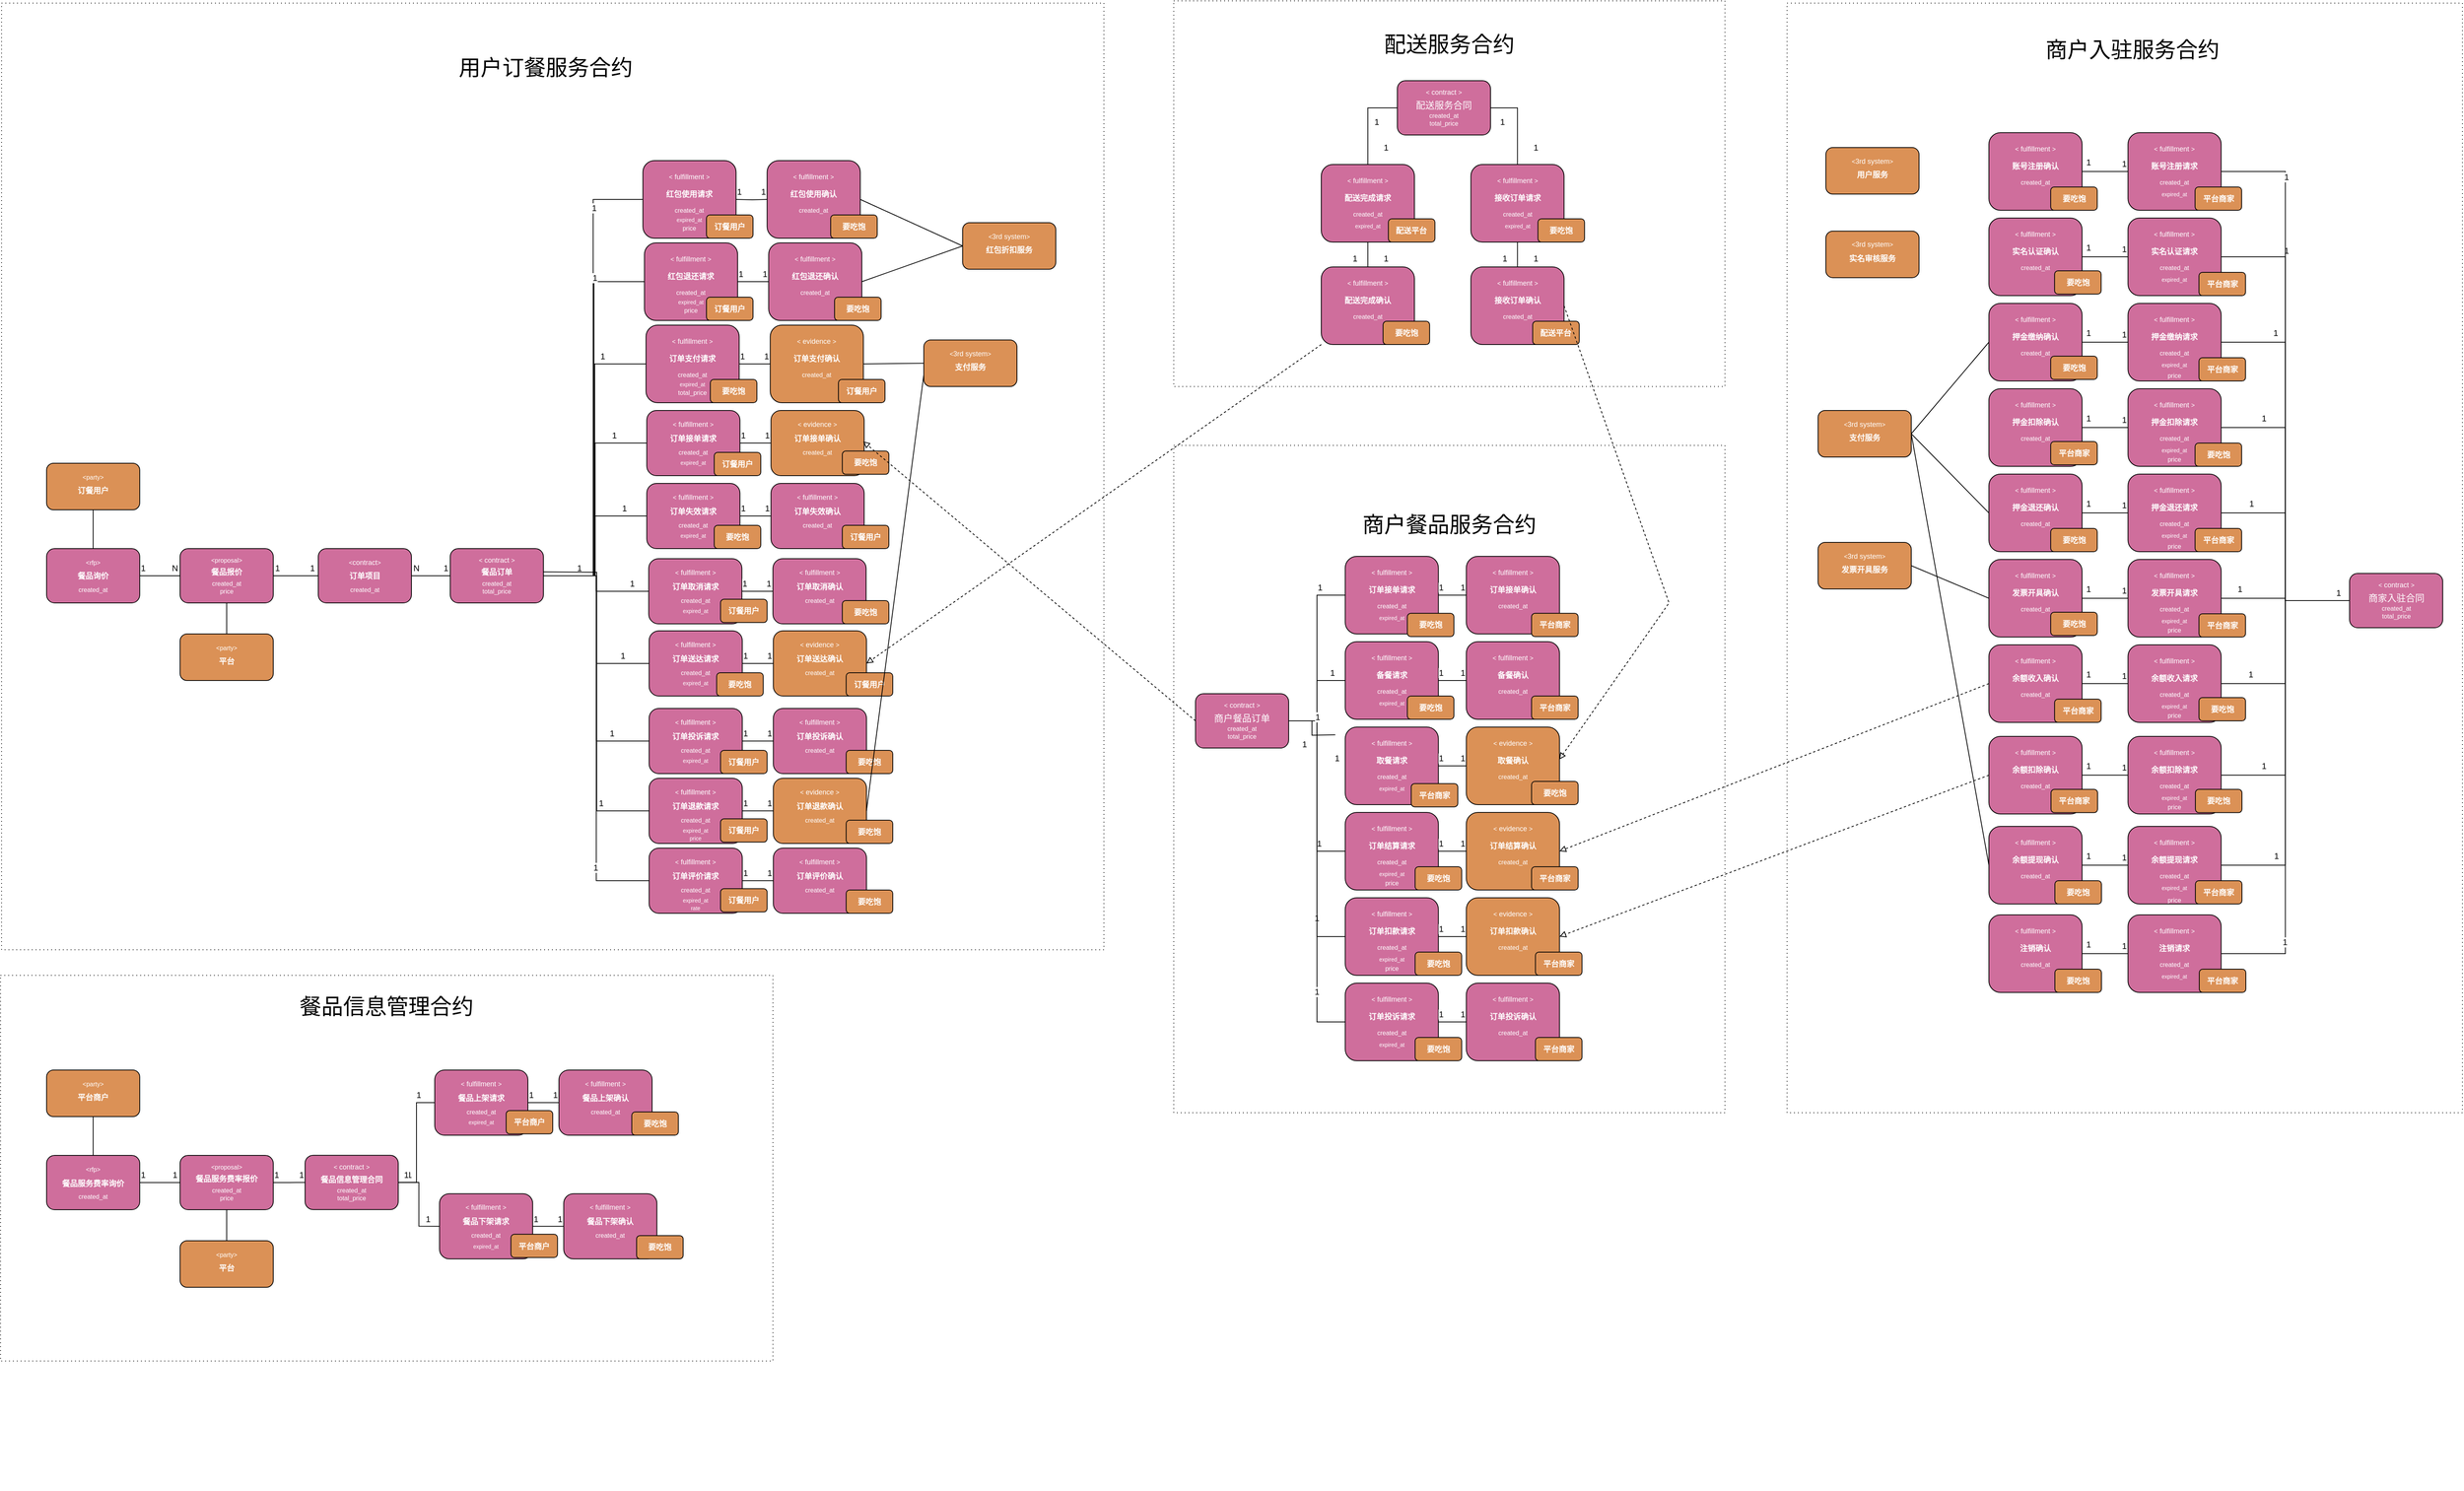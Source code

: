 <mxfile version="15.0.6" type="github">
  <diagram id="kORL1xJo8aayXb87HU0_" name="第 1 页">
    <mxGraphModel dx="1056" dy="533" grid="1" gridSize="10" guides="1" tooltips="1" connect="1" arrows="1" fold="1" page="1" pageScale="1" pageWidth="3300" pageHeight="2339" math="0" shadow="0">
      <root>
        <mxCell id="0" />
        <mxCell id="1" parent="0" />
        <mxCell id="QBwlmmakAEmsmM3cXIMH-133" value="" style="rounded=0;whiteSpace=wrap;html=1;fontSize=10;dashed=1;dashPattern=1 4;" vertex="1" parent="1">
          <mxGeometry x="2390" y="330" width="870" height="1430" as="geometry" />
        </mxCell>
        <mxCell id="QBwlmmakAEmsmM3cXIMH-131" value="" style="rounded=0;whiteSpace=wrap;html=1;fontSize=10;dashed=1;dashPattern=1 4;" vertex="1" parent="1">
          <mxGeometry x="88.67" y="1583" width="995" height="497" as="geometry" />
        </mxCell>
        <mxCell id="QBwlmmakAEmsmM3cXIMH-129" value="" style="rounded=0;whiteSpace=wrap;html=1;fontSize=10;dashed=1;dashPattern=1 4;" vertex="1" parent="1">
          <mxGeometry x="1600" y="327.16" width="710" height="497" as="geometry" />
        </mxCell>
        <mxCell id="QBwlmmakAEmsmM3cXIMH-124" value="" style="rounded=0;whiteSpace=wrap;html=1;fontSize=10;dashed=1;dashPattern=1 4;" vertex="1" parent="1">
          <mxGeometry x="1600" y="900" width="710" height="860" as="geometry" />
        </mxCell>
        <mxCell id="QBwlmmakAEmsmM3cXIMH-121" value="" style="rounded=0;whiteSpace=wrap;html=1;fontSize=10;dashed=1;dashPattern=1 4;" vertex="1" parent="1">
          <mxGeometry x="90" y="330" width="1420" height="1220" as="geometry" />
        </mxCell>
        <mxCell id="gelXj60zep358fwiCunV-6" value="" style="group" parent="1" vertex="1" connectable="0">
          <mxGeometry x="148" y="1033" width="120" height="70" as="geometry" />
        </mxCell>
        <mxCell id="gelXj60zep358fwiCunV-2" value="" style="rounded=1;whiteSpace=wrap;html=1;fillColor=#CF6E9C;" parent="gelXj60zep358fwiCunV-6" vertex="1">
          <mxGeometry width="120" height="70" as="geometry" />
        </mxCell>
        <mxCell id="gelXj60zep358fwiCunV-3" value="&amp;lt;rfp&amp;gt;" style="text;html=1;strokeColor=none;fillColor=none;align=center;verticalAlign=middle;whiteSpace=wrap;rounded=0;fontSize=8;fontColor=#FFFFFF;" parent="gelXj60zep358fwiCunV-6" vertex="1">
          <mxGeometry x="10" y="11.667" width="100" height="11.667" as="geometry" />
        </mxCell>
        <mxCell id="gelXj60zep358fwiCunV-4" value="餐品询价" style="text;html=1;strokeColor=none;fillColor=none;align=center;verticalAlign=middle;whiteSpace=wrap;rounded=0;fontSize=10;fontColor=#FFFFFF;fontStyle=1" parent="gelXj60zep358fwiCunV-6" vertex="1">
          <mxGeometry x="10" y="29.167" width="100" height="11.667" as="geometry" />
        </mxCell>
        <mxCell id="gelXj60zep358fwiCunV-5" value="created_at" style="text;html=1;strokeColor=none;fillColor=none;align=center;verticalAlign=middle;whiteSpace=wrap;rounded=0;fontSize=8;fontColor=#FFFFFF;" parent="gelXj60zep358fwiCunV-6" vertex="1">
          <mxGeometry x="10" y="46.667" width="100" height="11.667" as="geometry" />
        </mxCell>
        <mxCell id="gelXj60zep358fwiCunV-14" value="" style="group" parent="1" vertex="1" connectable="0">
          <mxGeometry x="498" y="1033" width="120" height="70" as="geometry" />
        </mxCell>
        <mxCell id="gelXj60zep358fwiCunV-15" value="" style="rounded=1;whiteSpace=wrap;html=1;fillColor=#CF6E9C;" parent="gelXj60zep358fwiCunV-14" vertex="1">
          <mxGeometry width="120" height="70" as="geometry" />
        </mxCell>
        <mxCell id="gelXj60zep358fwiCunV-16" value="&amp;lt;&lt;span style=&quot;font-size: 9px&quot;&gt;contract&lt;/span&gt;&lt;span&gt;&amp;gt;&lt;/span&gt;" style="text;html=1;strokeColor=none;fillColor=none;align=center;verticalAlign=middle;whiteSpace=wrap;rounded=0;fontSize=8;fontColor=#FFFFFF;" parent="gelXj60zep358fwiCunV-14" vertex="1">
          <mxGeometry x="10" y="11.667" width="100" height="11.667" as="geometry" />
        </mxCell>
        <mxCell id="gelXj60zep358fwiCunV-17" value="订单项目" style="text;html=1;strokeColor=none;fillColor=none;align=center;verticalAlign=middle;whiteSpace=wrap;rounded=0;fontSize=10;fontColor=#FFFFFF;fontStyle=1" parent="gelXj60zep358fwiCunV-14" vertex="1">
          <mxGeometry x="10" y="29.167" width="100" height="11.667" as="geometry" />
        </mxCell>
        <mxCell id="gelXj60zep358fwiCunV-18" value="created_at" style="text;html=1;strokeColor=none;fillColor=none;align=center;verticalAlign=middle;whiteSpace=wrap;rounded=0;fontSize=8;fontColor=#FFFFFF;" parent="gelXj60zep358fwiCunV-14" vertex="1">
          <mxGeometry x="10" y="46.667" width="100" height="11.667" as="geometry" />
        </mxCell>
        <mxCell id="gelXj60zep358fwiCunV-26" value="" style="group" parent="1" vertex="1" connectable="0">
          <mxGeometry x="320" y="1033" width="120" height="70" as="geometry" />
        </mxCell>
        <mxCell id="gelXj60zep358fwiCunV-8" value="" style="rounded=1;whiteSpace=wrap;html=1;fillColor=#CF6E9C;" parent="gelXj60zep358fwiCunV-26" vertex="1">
          <mxGeometry width="120" height="70" as="geometry" />
        </mxCell>
        <mxCell id="gelXj60zep358fwiCunV-9" value="&amp;lt;proposal&amp;gt;" style="text;html=1;strokeColor=none;fillColor=none;align=center;verticalAlign=middle;whiteSpace=wrap;rounded=0;fontSize=8;fontColor=#FFFFFF;" parent="gelXj60zep358fwiCunV-26" vertex="1">
          <mxGeometry x="10" y="10" width="100" height="10" as="geometry" />
        </mxCell>
        <mxCell id="gelXj60zep358fwiCunV-10" value="餐品报价" style="text;html=1;strokeColor=none;fillColor=none;align=center;verticalAlign=middle;whiteSpace=wrap;rounded=0;fontSize=10;fontColor=#FFFFFF;fontStyle=1" parent="gelXj60zep358fwiCunV-26" vertex="1">
          <mxGeometry x="10" y="25" width="100" height="10" as="geometry" />
        </mxCell>
        <mxCell id="gelXj60zep358fwiCunV-11" value="created_at" style="text;html=1;strokeColor=none;fillColor=none;align=center;verticalAlign=middle;whiteSpace=wrap;rounded=0;fontSize=8;fontColor=#FFFFFF;" parent="gelXj60zep358fwiCunV-26" vertex="1">
          <mxGeometry x="10" y="40" width="100" height="10" as="geometry" />
        </mxCell>
        <mxCell id="gelXj60zep358fwiCunV-19" value="price" style="text;html=1;strokeColor=none;fillColor=none;align=center;verticalAlign=middle;whiteSpace=wrap;rounded=0;fontSize=8;fontColor=#FFFFFF;" parent="gelXj60zep358fwiCunV-26" vertex="1">
          <mxGeometry x="10" y="50" width="100" height="10" as="geometry" />
        </mxCell>
        <mxCell id="gelXj60zep358fwiCunV-27" value="" style="group" parent="1" vertex="1" connectable="0">
          <mxGeometry x="668" y="1033" width="120" height="70" as="geometry" />
        </mxCell>
        <mxCell id="gelXj60zep358fwiCunV-28" value="" style="rounded=1;whiteSpace=wrap;html=1;fillColor=#CF6E9C;" parent="gelXj60zep358fwiCunV-27" vertex="1">
          <mxGeometry width="120" height="70" as="geometry" />
        </mxCell>
        <mxCell id="gelXj60zep358fwiCunV-29" value="&amp;lt;&lt;span style=&quot;font-size: 9px&quot;&gt;&amp;nbsp;contract&amp;nbsp;&lt;/span&gt;&amp;gt;" style="text;html=1;strokeColor=none;fillColor=none;align=center;verticalAlign=middle;whiteSpace=wrap;rounded=0;fontSize=8;fontColor=#FFFFFF;" parent="gelXj60zep358fwiCunV-27" vertex="1">
          <mxGeometry x="10" y="10" width="100" height="10" as="geometry" />
        </mxCell>
        <mxCell id="gelXj60zep358fwiCunV-30" value="餐品订单" style="text;html=1;strokeColor=none;fillColor=none;align=center;verticalAlign=middle;whiteSpace=wrap;rounded=0;fontSize=10;fontColor=#FFFFFF;fontStyle=1" parent="gelXj60zep358fwiCunV-27" vertex="1">
          <mxGeometry x="10" y="25" width="100" height="10" as="geometry" />
        </mxCell>
        <mxCell id="gelXj60zep358fwiCunV-31" value="created_at" style="text;html=1;strokeColor=none;fillColor=none;align=center;verticalAlign=middle;whiteSpace=wrap;rounded=0;fontSize=8;fontColor=#FFFFFF;" parent="gelXj60zep358fwiCunV-27" vertex="1">
          <mxGeometry x="10" y="40" width="100" height="10" as="geometry" />
        </mxCell>
        <mxCell id="gelXj60zep358fwiCunV-32" value="total_price" style="text;html=1;strokeColor=none;fillColor=none;align=center;verticalAlign=middle;whiteSpace=wrap;rounded=0;fontSize=8;fontColor=#FFFFFF;" parent="gelXj60zep358fwiCunV-27" vertex="1">
          <mxGeometry x="10" y="50" width="100" height="10" as="geometry" />
        </mxCell>
        <mxCell id="gelXj60zep358fwiCunV-37" value="" style="group" parent="1" vertex="1" connectable="0">
          <mxGeometry x="148" y="923" width="120" height="70" as="geometry" />
        </mxCell>
        <mxCell id="gelXj60zep358fwiCunV-38" value="" style="rounded=1;whiteSpace=wrap;html=1;fillColor=#DB9156;" parent="gelXj60zep358fwiCunV-37" vertex="1">
          <mxGeometry width="120" height="60" as="geometry" />
        </mxCell>
        <mxCell id="gelXj60zep358fwiCunV-39" value="&amp;lt;party&amp;gt;" style="text;html=1;strokeColor=none;fillColor=none;align=center;verticalAlign=middle;whiteSpace=wrap;rounded=0;fontSize=8;fontColor=#FFFFFF;" parent="gelXj60zep358fwiCunV-37" vertex="1">
          <mxGeometry x="10" y="11.667" width="100" height="11.667" as="geometry" />
        </mxCell>
        <mxCell id="gelXj60zep358fwiCunV-40" value="订餐用户" style="text;html=1;strokeColor=none;fillColor=none;align=center;verticalAlign=middle;whiteSpace=wrap;rounded=0;fontSize=10;fontColor=#FFFFFF;fontStyle=1" parent="gelXj60zep358fwiCunV-37" vertex="1">
          <mxGeometry x="10" y="29.167" width="100" height="11.667" as="geometry" />
        </mxCell>
        <object label="" n="1" m="*" id="gelXj60zep358fwiCunV-42">
          <mxCell style="edgeStyle=orthogonalEdgeStyle;rounded=0;orthogonalLoop=1;jettySize=auto;html=1;exitX=0.5;exitY=1;exitDx=0;exitDy=0;endArrow=none;endFill=0;fontSize=10;fontColor=#FFFFFF;entryX=0.5;entryY=0;entryDx=0;entryDy=0;" parent="1" source="gelXj60zep358fwiCunV-38" target="gelXj60zep358fwiCunV-2" edge="1">
            <mxGeometry relative="1" as="geometry">
              <mxPoint x="98" y="993" as="sourcePoint" />
              <mxPoint x="208" y="1013" as="targetPoint" />
            </mxGeometry>
          </mxCell>
        </object>
        <object label="" n="1" m="*" id="gelXj60zep358fwiCunV-52">
          <mxCell style="edgeStyle=orthogonalEdgeStyle;rounded=0;orthogonalLoop=1;jettySize=auto;html=1;endArrow=none;endFill=0;fontSize=10;fontColor=#FFFFFF;entryX=0;entryY=0.5;entryDx=0;entryDy=0;exitX=1;exitY=0.5;exitDx=0;exitDy=0;" parent="1" source="gelXj60zep358fwiCunV-2" target="gelXj60zep358fwiCunV-8" edge="1">
            <mxGeometry relative="1" as="geometry">
              <mxPoint x="278" y="1068" as="sourcePoint" />
              <mxPoint x="318" y="1143" as="targetPoint" />
            </mxGeometry>
          </mxCell>
        </object>
        <mxCell id="gelXj60zep358fwiCunV-53" value="1" style="edgeLabel;html=1;align=center;verticalAlign=middle;resizable=0;points=[];" parent="gelXj60zep358fwiCunV-52" vertex="1" connectable="0">
          <mxGeometry x="0.154" y="3" relative="1" as="geometry">
            <mxPoint x="-26" y="-7" as="offset" />
          </mxGeometry>
        </mxCell>
        <mxCell id="gelXj60zep358fwiCunV-54" value="N" style="edgeLabel;html=1;align=center;verticalAlign=middle;resizable=0;points=[];" parent="gelXj60zep358fwiCunV-52" vertex="1" connectable="0">
          <mxGeometry x="0.154" relative="1" as="geometry">
            <mxPoint x="15" y="-10" as="offset" />
          </mxGeometry>
        </mxCell>
        <mxCell id="gelXj60zep358fwiCunV-55" style="edgeStyle=orthogonalEdgeStyle;rounded=0;orthogonalLoop=1;jettySize=auto;html=1;exitX=1;exitY=0.5;exitDx=0;exitDy=0;endArrow=none;endFill=0;fontSize=10;fontColor=#FFFFFF;entryX=0;entryY=0.5;entryDx=0;entryDy=0;" parent="1" source="gelXj60zep358fwiCunV-8" target="gelXj60zep358fwiCunV-15" edge="1">
          <mxGeometry relative="1" as="geometry">
            <mxPoint x="458" y="1143" as="sourcePoint" />
            <mxPoint x="498" y="1068" as="targetPoint" />
          </mxGeometry>
        </mxCell>
        <mxCell id="gelXj60zep358fwiCunV-56" value="1" style="edgeLabel;html=1;align=center;verticalAlign=middle;resizable=0;points=[];" parent="gelXj60zep358fwiCunV-55" vertex="1" connectable="0">
          <mxGeometry x="-0.82" relative="1" as="geometry">
            <mxPoint y="-10" as="offset" />
          </mxGeometry>
        </mxCell>
        <mxCell id="gelXj60zep358fwiCunV-57" value="1" style="edgeLabel;html=1;align=center;verticalAlign=middle;resizable=0;points=[];" parent="gelXj60zep358fwiCunV-55" vertex="1" connectable="0">
          <mxGeometry x="0.72" y="-1" relative="1" as="geometry">
            <mxPoint y="-11" as="offset" />
          </mxGeometry>
        </mxCell>
        <object label="" n="1" m="*" id="gelXj60zep358fwiCunV-60">
          <mxCell style="edgeStyle=orthogonalEdgeStyle;rounded=0;orthogonalLoop=1;jettySize=auto;html=1;endArrow=none;endFill=0;fontSize=10;fontColor=#FFFFFF;entryX=0;entryY=0.5;entryDx=0;entryDy=0;exitX=1;exitY=0.5;exitDx=0;exitDy=0;" parent="1" source="gelXj60zep358fwiCunV-15" target="gelXj60zep358fwiCunV-28" edge="1">
            <mxGeometry relative="1" as="geometry">
              <mxPoint x="278" y="1078" as="sourcePoint" />
              <mxPoint x="330" y="1078" as="targetPoint" />
            </mxGeometry>
          </mxCell>
        </object>
        <mxCell id="gelXj60zep358fwiCunV-61" value="N" style="edgeLabel;html=1;align=center;verticalAlign=middle;resizable=0;points=[];" parent="gelXj60zep358fwiCunV-60" vertex="1" connectable="0">
          <mxGeometry x="0.154" y="3" relative="1" as="geometry">
            <mxPoint x="-23" y="-7" as="offset" />
          </mxGeometry>
        </mxCell>
        <mxCell id="gelXj60zep358fwiCunV-62" value="1" style="edgeLabel;html=1;align=center;verticalAlign=middle;resizable=0;points=[];" parent="gelXj60zep358fwiCunV-60" vertex="1" connectable="0">
          <mxGeometry x="0.154" relative="1" as="geometry">
            <mxPoint x="15" y="-10" as="offset" />
          </mxGeometry>
        </mxCell>
        <mxCell id="gelXj60zep358fwiCunV-63" value="" style="rounded=1;whiteSpace=wrap;html=1;fillColor=#DB9156;" parent="1" vertex="1">
          <mxGeometry x="320" y="1143" width="120" height="60" as="geometry" />
        </mxCell>
        <mxCell id="gelXj60zep358fwiCunV-64" value="&amp;lt;party&amp;gt;" style="text;html=1;strokeColor=none;fillColor=none;align=center;verticalAlign=middle;whiteSpace=wrap;rounded=0;fontSize=8;fontColor=#FFFFFF;" parent="1" vertex="1">
          <mxGeometry x="330" y="1154.667" width="100" height="11.667" as="geometry" />
        </mxCell>
        <mxCell id="gelXj60zep358fwiCunV-65" value="平台" style="text;html=1;strokeColor=none;fillColor=none;align=center;verticalAlign=middle;whiteSpace=wrap;rounded=0;fontSize=10;fontColor=#FFFFFF;fontStyle=1" parent="1" vertex="1">
          <mxGeometry x="330" y="1172.167" width="100" height="11.667" as="geometry" />
        </mxCell>
        <object label="" n="1" m="*" id="gelXj60zep358fwiCunV-66">
          <mxCell style="edgeStyle=orthogonalEdgeStyle;rounded=0;orthogonalLoop=1;jettySize=auto;html=1;exitX=0.5;exitY=1;exitDx=0;exitDy=0;endArrow=none;endFill=0;fontSize=10;fontColor=#FFFFFF;entryX=0.5;entryY=0;entryDx=0;entryDy=0;" parent="1" source="gelXj60zep358fwiCunV-8" target="gelXj60zep358fwiCunV-63" edge="1">
            <mxGeometry relative="1" as="geometry">
              <mxPoint x="218" y="993" as="sourcePoint" />
              <mxPoint x="218" y="1043" as="targetPoint" />
            </mxGeometry>
          </mxCell>
        </object>
        <mxCell id="gelXj60zep358fwiCunV-67" value="" style="group" parent="1" vertex="1" connectable="0">
          <mxGeometry x="916.17" y="533" width="120" height="100" as="geometry" />
        </mxCell>
        <mxCell id="gelXj60zep358fwiCunV-68" value="" style="rounded=1;whiteSpace=wrap;html=1;fillColor=#CF6E9C;" parent="gelXj60zep358fwiCunV-67" vertex="1">
          <mxGeometry width="120" height="100" as="geometry" />
        </mxCell>
        <mxCell id="gelXj60zep358fwiCunV-69" value="&amp;lt;&lt;span style=&quot;font-size: 9px&quot;&gt;&amp;nbsp;&lt;/span&gt;&lt;span style=&quot;font-size: 9px&quot;&gt;fulfillment&lt;/span&gt;&lt;span style=&quot;font-size: 9px&quot;&gt;&amp;nbsp;&lt;/span&gt;&lt;span&gt;&amp;gt;&lt;/span&gt;" style="text;html=1;strokeColor=none;fillColor=none;align=center;verticalAlign=middle;whiteSpace=wrap;rounded=0;fontSize=8;fontColor=#FFFFFF;" parent="gelXj60zep358fwiCunV-67" vertex="1">
          <mxGeometry x="10" y="14.286" width="100" height="14.286" as="geometry" />
        </mxCell>
        <mxCell id="gelXj60zep358fwiCunV-70" value="红包使用请求" style="text;html=1;strokeColor=none;fillColor=none;align=center;verticalAlign=middle;whiteSpace=wrap;rounded=0;fontSize=10;fontColor=#FFFFFF;fontStyle=1" parent="gelXj60zep358fwiCunV-67" vertex="1">
          <mxGeometry x="10" y="35.714" width="100" height="14.286" as="geometry" />
        </mxCell>
        <mxCell id="gelXj60zep358fwiCunV-71" value="created_at" style="text;html=1;strokeColor=none;fillColor=none;align=center;verticalAlign=middle;whiteSpace=wrap;rounded=0;fontSize=8;fontColor=#FFFFFF;" parent="gelXj60zep358fwiCunV-67" vertex="1">
          <mxGeometry x="10" y="57.143" width="100" height="14.286" as="geometry" />
        </mxCell>
        <mxCell id="gelXj60zep358fwiCunV-72" value="price" style="text;html=1;strokeColor=none;fillColor=none;align=center;verticalAlign=middle;whiteSpace=wrap;rounded=0;fontSize=8;fontColor=#FFFFFF;" parent="gelXj60zep358fwiCunV-67" vertex="1">
          <mxGeometry x="10" y="79.429" width="100" height="14.286" as="geometry" />
        </mxCell>
        <mxCell id="gelXj60zep358fwiCunV-81" value="&lt;p class=&quot;p1&quot; style=&quot;margin: 0px ; font-stretch: normal ; font-size: 7px ; line-height: normal&quot;&gt;expired_at&lt;/p&gt;" style="text;html=1;strokeColor=none;fillColor=none;align=center;verticalAlign=middle;whiteSpace=wrap;rounded=0;fontSize=8;fontColor=#FFFFFF;" parent="1" vertex="1">
          <mxGeometry x="926.17" y="602.143" width="100" height="14.286" as="geometry" />
        </mxCell>
        <mxCell id="gelXj60zep358fwiCunV-89" value="" style="group" parent="1" vertex="1" connectable="0">
          <mxGeometry x="1076.17" y="533" width="120" height="100" as="geometry" />
        </mxCell>
        <mxCell id="gelXj60zep358fwiCunV-90" value="" style="rounded=1;whiteSpace=wrap;html=1;fillColor=#CF6E9C;" parent="gelXj60zep358fwiCunV-89" vertex="1">
          <mxGeometry width="120" height="100" as="geometry" />
        </mxCell>
        <mxCell id="gelXj60zep358fwiCunV-91" value="&amp;lt;&lt;span style=&quot;font-size: 9px&quot;&gt;&amp;nbsp;&lt;/span&gt;&lt;span style=&quot;font-size: 9px&quot;&gt;fulfillment&lt;/span&gt;&lt;span style=&quot;font-size: 9px&quot;&gt;&amp;nbsp;&lt;/span&gt;&lt;span&gt;&amp;gt;&lt;/span&gt;" style="text;html=1;strokeColor=none;fillColor=none;align=center;verticalAlign=middle;whiteSpace=wrap;rounded=0;fontSize=8;fontColor=#FFFFFF;" parent="gelXj60zep358fwiCunV-89" vertex="1">
          <mxGeometry x="10" y="14.286" width="100" height="14.286" as="geometry" />
        </mxCell>
        <mxCell id="gelXj60zep358fwiCunV-92" value="红包使用确认" style="text;html=1;strokeColor=none;fillColor=none;align=center;verticalAlign=middle;whiteSpace=wrap;rounded=0;fontSize=10;fontColor=#FFFFFF;fontStyle=1" parent="gelXj60zep358fwiCunV-89" vertex="1">
          <mxGeometry x="10" y="35.714" width="100" height="14.286" as="geometry" />
        </mxCell>
        <mxCell id="gelXj60zep358fwiCunV-93" value="created_at" style="text;html=1;strokeColor=none;fillColor=none;align=center;verticalAlign=middle;whiteSpace=wrap;rounded=0;fontSize=8;fontColor=#FFFFFF;" parent="gelXj60zep358fwiCunV-89" vertex="1">
          <mxGeometry x="10" y="57.143" width="100" height="14.286" as="geometry" />
        </mxCell>
        <mxCell id="gelXj60zep358fwiCunV-96" value="" style="group" parent="1" vertex="1" connectable="0">
          <mxGeometry x="918.17" y="639" width="120" height="100" as="geometry" />
        </mxCell>
        <mxCell id="gelXj60zep358fwiCunV-97" value="" style="rounded=1;whiteSpace=wrap;html=1;fillColor=#CF6E9C;" parent="gelXj60zep358fwiCunV-96" vertex="1">
          <mxGeometry width="120" height="100" as="geometry" />
        </mxCell>
        <mxCell id="gelXj60zep358fwiCunV-98" value="&amp;lt;&lt;span style=&quot;font-size: 9px&quot;&gt;&amp;nbsp;&lt;/span&gt;&lt;span style=&quot;font-size: 9px&quot;&gt;fulfillment&lt;/span&gt;&lt;span style=&quot;font-size: 9px&quot;&gt;&amp;nbsp;&lt;/span&gt;&lt;span&gt;&amp;gt;&lt;/span&gt;" style="text;html=1;strokeColor=none;fillColor=none;align=center;verticalAlign=middle;whiteSpace=wrap;rounded=0;fontSize=8;fontColor=#FFFFFF;" parent="gelXj60zep358fwiCunV-96" vertex="1">
          <mxGeometry x="10" y="14.286" width="100" height="14.286" as="geometry" />
        </mxCell>
        <mxCell id="gelXj60zep358fwiCunV-99" value="红包退还请求" style="text;html=1;strokeColor=none;fillColor=none;align=center;verticalAlign=middle;whiteSpace=wrap;rounded=0;fontSize=10;fontColor=#FFFFFF;fontStyle=1" parent="gelXj60zep358fwiCunV-96" vertex="1">
          <mxGeometry x="10" y="35.714" width="100" height="14.286" as="geometry" />
        </mxCell>
        <mxCell id="gelXj60zep358fwiCunV-100" value="created_at" style="text;html=1;strokeColor=none;fillColor=none;align=center;verticalAlign=middle;whiteSpace=wrap;rounded=0;fontSize=8;fontColor=#FFFFFF;" parent="gelXj60zep358fwiCunV-96" vertex="1">
          <mxGeometry x="10" y="57.143" width="100" height="14.286" as="geometry" />
        </mxCell>
        <mxCell id="gelXj60zep358fwiCunV-101" value="price" style="text;html=1;strokeColor=none;fillColor=none;align=center;verticalAlign=middle;whiteSpace=wrap;rounded=0;fontSize=8;fontColor=#FFFFFF;" parent="gelXj60zep358fwiCunV-96" vertex="1">
          <mxGeometry x="10" y="79.429" width="100" height="14.286" as="geometry" />
        </mxCell>
        <mxCell id="gelXj60zep358fwiCunV-102" value="&lt;p class=&quot;p1&quot; style=&quot;margin: 0px ; font-stretch: normal ; font-size: 7px ; line-height: normal&quot;&gt;expired_at&lt;/p&gt;" style="text;html=1;strokeColor=none;fillColor=none;align=center;verticalAlign=middle;whiteSpace=wrap;rounded=0;fontSize=8;fontColor=#FFFFFF;" parent="1" vertex="1">
          <mxGeometry x="928.17" y="708.143" width="100" height="14.286" as="geometry" />
        </mxCell>
        <mxCell id="gelXj60zep358fwiCunV-103" value="" style="group" parent="1" vertex="1" connectable="0">
          <mxGeometry x="1078.17" y="639" width="120" height="100" as="geometry" />
        </mxCell>
        <mxCell id="gelXj60zep358fwiCunV-104" value="" style="rounded=1;whiteSpace=wrap;html=1;fillColor=#CF6E9C;" parent="gelXj60zep358fwiCunV-103" vertex="1">
          <mxGeometry width="120" height="100" as="geometry" />
        </mxCell>
        <mxCell id="gelXj60zep358fwiCunV-105" value="&amp;lt;&lt;span style=&quot;font-size: 9px&quot;&gt;&amp;nbsp;&lt;/span&gt;&lt;span style=&quot;font-size: 9px&quot;&gt;fulfillment&lt;/span&gt;&lt;span style=&quot;font-size: 9px&quot;&gt;&amp;nbsp;&lt;/span&gt;&lt;span&gt;&amp;gt;&lt;/span&gt;" style="text;html=1;strokeColor=none;fillColor=none;align=center;verticalAlign=middle;whiteSpace=wrap;rounded=0;fontSize=8;fontColor=#FFFFFF;" parent="gelXj60zep358fwiCunV-103" vertex="1">
          <mxGeometry x="10" y="14.286" width="100" height="14.286" as="geometry" />
        </mxCell>
        <mxCell id="gelXj60zep358fwiCunV-106" value="红包退还确认" style="text;html=1;strokeColor=none;fillColor=none;align=center;verticalAlign=middle;whiteSpace=wrap;rounded=0;fontSize=10;fontColor=#FFFFFF;fontStyle=1" parent="gelXj60zep358fwiCunV-103" vertex="1">
          <mxGeometry x="10" y="35.714" width="100" height="14.286" as="geometry" />
        </mxCell>
        <mxCell id="gelXj60zep358fwiCunV-107" value="created_at" style="text;html=1;strokeColor=none;fillColor=none;align=center;verticalAlign=middle;whiteSpace=wrap;rounded=0;fontSize=8;fontColor=#FFFFFF;" parent="gelXj60zep358fwiCunV-103" vertex="1">
          <mxGeometry x="10" y="57.143" width="100" height="14.286" as="geometry" />
        </mxCell>
        <mxCell id="gelXj60zep358fwiCunV-112" style="edgeStyle=orthogonalEdgeStyle;rounded=0;orthogonalLoop=1;jettySize=auto;html=1;exitX=1;exitY=0.5;exitDx=0;exitDy=0;endArrow=none;endFill=0;fontSize=10;fontColor=#FFFFFF;entryX=0;entryY=0.5;entryDx=0;entryDy=0;" parent="1" source="gelXj60zep358fwiCunV-28" target="gelXj60zep358fwiCunV-68" edge="1">
          <mxGeometry relative="1" as="geometry">
            <mxPoint x="450" y="1078" as="sourcePoint" />
            <mxPoint x="508" y="1078" as="targetPoint" />
          </mxGeometry>
        </mxCell>
        <mxCell id="gelXj60zep358fwiCunV-114" value="1" style="edgeLabel;html=1;align=center;verticalAlign=middle;resizable=0;points=[];" parent="gelXj60zep358fwiCunV-112" vertex="1" connectable="0">
          <mxGeometry x="0.72" y="-1" relative="1" as="geometry">
            <mxPoint y="-11" as="offset" />
          </mxGeometry>
        </mxCell>
        <mxCell id="gelXj60zep358fwiCunV-115" style="edgeStyle=orthogonalEdgeStyle;rounded=0;orthogonalLoop=1;jettySize=auto;html=1;exitX=1;exitY=0.5;exitDx=0;exitDy=0;endArrow=none;endFill=0;fontSize=10;fontColor=#FFFFFF;entryX=0;entryY=0.5;entryDx=0;entryDy=0;" parent="1" source="gelXj60zep358fwiCunV-28" target="gelXj60zep358fwiCunV-97" edge="1">
          <mxGeometry relative="1" as="geometry">
            <mxPoint x="798" y="1078" as="sourcePoint" />
            <mxPoint x="838" y="927" as="targetPoint" />
          </mxGeometry>
        </mxCell>
        <mxCell id="gelXj60zep358fwiCunV-116" value="1" style="edgeLabel;html=1;align=center;verticalAlign=middle;resizable=0;points=[];" parent="gelXj60zep358fwiCunV-115" vertex="1" connectable="0">
          <mxGeometry x="-0.82" relative="1" as="geometry">
            <mxPoint y="-10" as="offset" />
          </mxGeometry>
        </mxCell>
        <mxCell id="gelXj60zep358fwiCunV-117" value="1" style="edgeLabel;html=1;align=center;verticalAlign=middle;resizable=0;points=[];" parent="gelXj60zep358fwiCunV-115" vertex="1" connectable="0">
          <mxGeometry x="0.72" y="-1" relative="1" as="geometry">
            <mxPoint y="-11" as="offset" />
          </mxGeometry>
        </mxCell>
        <mxCell id="gelXj60zep358fwiCunV-118" style="edgeStyle=orthogonalEdgeStyle;rounded=0;orthogonalLoop=1;jettySize=auto;html=1;endArrow=none;endFill=0;fontSize=10;fontColor=#FFFFFF;entryX=0;entryY=0.5;entryDx=0;entryDy=0;" parent="1" target="gelXj60zep358fwiCunV-90" edge="1">
          <mxGeometry relative="1" as="geometry">
            <mxPoint x="1036.17" y="583" as="sourcePoint" />
            <mxPoint x="596.17" y="744" as="targetPoint" />
          </mxGeometry>
        </mxCell>
        <mxCell id="gelXj60zep358fwiCunV-119" value="1" style="edgeLabel;html=1;align=center;verticalAlign=middle;resizable=0;points=[];" parent="gelXj60zep358fwiCunV-118" vertex="1" connectable="0">
          <mxGeometry x="-0.82" relative="1" as="geometry">
            <mxPoint y="-10" as="offset" />
          </mxGeometry>
        </mxCell>
        <mxCell id="gelXj60zep358fwiCunV-120" value="1" style="edgeLabel;html=1;align=center;verticalAlign=middle;resizable=0;points=[];" parent="gelXj60zep358fwiCunV-118" vertex="1" connectable="0">
          <mxGeometry x="0.72" y="-1" relative="1" as="geometry">
            <mxPoint y="-11" as="offset" />
          </mxGeometry>
        </mxCell>
        <mxCell id="gelXj60zep358fwiCunV-121" style="edgeStyle=orthogonalEdgeStyle;rounded=0;orthogonalLoop=1;jettySize=auto;html=1;endArrow=none;endFill=0;fontSize=10;fontColor=#FFFFFF;entryX=0;entryY=0.5;entryDx=0;entryDy=0;exitX=1;exitY=0.5;exitDx=0;exitDy=0;" parent="1" source="gelXj60zep358fwiCunV-97" target="gelXj60zep358fwiCunV-104" edge="1">
          <mxGeometry relative="1" as="geometry">
            <mxPoint x="1046.17" y="593" as="sourcePoint" />
            <mxPoint x="1086.17" y="593" as="targetPoint" />
          </mxGeometry>
        </mxCell>
        <mxCell id="gelXj60zep358fwiCunV-122" value="1" style="edgeLabel;html=1;align=center;verticalAlign=middle;resizable=0;points=[];" parent="gelXj60zep358fwiCunV-121" vertex="1" connectable="0">
          <mxGeometry x="-0.82" relative="1" as="geometry">
            <mxPoint y="-10" as="offset" />
          </mxGeometry>
        </mxCell>
        <mxCell id="gelXj60zep358fwiCunV-123" value="1" style="edgeLabel;html=1;align=center;verticalAlign=middle;resizable=0;points=[];" parent="gelXj60zep358fwiCunV-121" vertex="1" connectable="0">
          <mxGeometry x="0.72" y="-1" relative="1" as="geometry">
            <mxPoint y="-11" as="offset" />
          </mxGeometry>
        </mxCell>
        <mxCell id="gelXj60zep358fwiCunV-124" value="" style="group" parent="1" vertex="1" connectable="0">
          <mxGeometry x="920.17" y="745" width="120" height="100" as="geometry" />
        </mxCell>
        <mxCell id="gelXj60zep358fwiCunV-125" value="" style="rounded=1;whiteSpace=wrap;html=1;fillColor=#CF6E9C;" parent="gelXj60zep358fwiCunV-124" vertex="1">
          <mxGeometry width="120" height="100" as="geometry" />
        </mxCell>
        <mxCell id="gelXj60zep358fwiCunV-126" value="&amp;lt;&lt;span style=&quot;font-size: 9px&quot;&gt;&amp;nbsp;&lt;/span&gt;&lt;span style=&quot;font-size: 9px&quot;&gt;fulfillment&lt;/span&gt;&lt;span style=&quot;font-size: 9px&quot;&gt;&amp;nbsp;&lt;/span&gt;&lt;span&gt;&amp;gt;&lt;/span&gt;" style="text;html=1;strokeColor=none;fillColor=none;align=center;verticalAlign=middle;whiteSpace=wrap;rounded=0;fontSize=8;fontColor=#FFFFFF;" parent="gelXj60zep358fwiCunV-124" vertex="1">
          <mxGeometry x="10" y="14.286" width="100" height="14.286" as="geometry" />
        </mxCell>
        <mxCell id="gelXj60zep358fwiCunV-127" value="订单支付请求" style="text;html=1;strokeColor=none;fillColor=none;align=center;verticalAlign=middle;whiteSpace=wrap;rounded=0;fontSize=10;fontColor=#FFFFFF;fontStyle=1" parent="gelXj60zep358fwiCunV-124" vertex="1">
          <mxGeometry x="10" y="35.714" width="100" height="14.286" as="geometry" />
        </mxCell>
        <mxCell id="gelXj60zep358fwiCunV-128" value="created_at" style="text;html=1;strokeColor=none;fillColor=none;align=center;verticalAlign=middle;whiteSpace=wrap;rounded=0;fontSize=8;fontColor=#FFFFFF;" parent="gelXj60zep358fwiCunV-124" vertex="1">
          <mxGeometry x="10" y="57.143" width="100" height="14.286" as="geometry" />
        </mxCell>
        <mxCell id="gelXj60zep358fwiCunV-129" value="total_price" style="text;html=1;strokeColor=none;fillColor=none;align=center;verticalAlign=middle;whiteSpace=wrap;rounded=0;fontSize=8;fontColor=#FFFFFF;" parent="gelXj60zep358fwiCunV-124" vertex="1">
          <mxGeometry x="10" y="79.429" width="100" height="14.286" as="geometry" />
        </mxCell>
        <mxCell id="gelXj60zep358fwiCunV-130" value="&lt;p class=&quot;p1&quot; style=&quot;margin: 0px ; font-stretch: normal ; font-size: 7px ; line-height: normal&quot;&gt;expired_at&lt;/p&gt;" style="text;html=1;strokeColor=none;fillColor=none;align=center;verticalAlign=middle;whiteSpace=wrap;rounded=0;fontSize=8;fontColor=#FFFFFF;" parent="1" vertex="1">
          <mxGeometry x="930.17" y="814.143" width="100" height="14.286" as="geometry" />
        </mxCell>
        <mxCell id="gelXj60zep358fwiCunV-131" value="" style="group" parent="1" vertex="1" connectable="0">
          <mxGeometry x="1080.17" y="745" width="120" height="100" as="geometry" />
        </mxCell>
        <mxCell id="gelXj60zep358fwiCunV-132" value="" style="rounded=1;whiteSpace=wrap;html=1;fillColor=#DB9156;" parent="gelXj60zep358fwiCunV-131" vertex="1">
          <mxGeometry width="120" height="100" as="geometry" />
        </mxCell>
        <mxCell id="gelXj60zep358fwiCunV-133" value="&amp;lt;&lt;span style=&quot;font-size: 9px&quot;&gt;&amp;nbsp;&lt;/span&gt;&lt;span style=&quot;font-size: 9px&quot;&gt;evidence&lt;/span&gt;&lt;span style=&quot;font-size: 9px&quot;&gt;&amp;nbsp;&lt;/span&gt;&lt;span&gt;&amp;gt;&lt;/span&gt;" style="text;html=1;strokeColor=none;fillColor=none;align=center;verticalAlign=middle;whiteSpace=wrap;rounded=0;fontSize=8;fontColor=#FFFFFF;" parent="gelXj60zep358fwiCunV-131" vertex="1">
          <mxGeometry x="10" y="14.286" width="100" height="14.286" as="geometry" />
        </mxCell>
        <mxCell id="gelXj60zep358fwiCunV-134" value="订单支付确认" style="text;html=1;strokeColor=none;fillColor=none;align=center;verticalAlign=middle;whiteSpace=wrap;rounded=0;fontSize=10;fontColor=#FFFFFF;fontStyle=1" parent="gelXj60zep358fwiCunV-131" vertex="1">
          <mxGeometry x="10" y="35.714" width="100" height="14.286" as="geometry" />
        </mxCell>
        <mxCell id="gelXj60zep358fwiCunV-135" value="created_at" style="text;html=1;strokeColor=none;fillColor=none;align=center;verticalAlign=middle;whiteSpace=wrap;rounded=0;fontSize=8;fontColor=#FFFFFF;" parent="gelXj60zep358fwiCunV-131" vertex="1">
          <mxGeometry x="10" y="57.143" width="100" height="14.286" as="geometry" />
        </mxCell>
        <mxCell id="gelXj60zep358fwiCunV-136" style="edgeStyle=orthogonalEdgeStyle;rounded=0;orthogonalLoop=1;jettySize=auto;html=1;endArrow=none;endFill=0;fontSize=10;fontColor=#FFFFFF;entryX=0;entryY=0.5;entryDx=0;entryDy=0;exitX=1;exitY=0.5;exitDx=0;exitDy=0;" parent="1" source="gelXj60zep358fwiCunV-125" target="gelXj60zep358fwiCunV-132" edge="1">
          <mxGeometry relative="1" as="geometry">
            <mxPoint x="1048.17" y="699" as="sourcePoint" />
            <mxPoint x="1088.17" y="699" as="targetPoint" />
          </mxGeometry>
        </mxCell>
        <mxCell id="gelXj60zep358fwiCunV-137" value="1" style="edgeLabel;html=1;align=center;verticalAlign=middle;resizable=0;points=[];" parent="gelXj60zep358fwiCunV-136" vertex="1" connectable="0">
          <mxGeometry x="-0.82" relative="1" as="geometry">
            <mxPoint y="-10" as="offset" />
          </mxGeometry>
        </mxCell>
        <mxCell id="gelXj60zep358fwiCunV-138" value="1" style="edgeLabel;html=1;align=center;verticalAlign=middle;resizable=0;points=[];" parent="gelXj60zep358fwiCunV-136" vertex="1" connectable="0">
          <mxGeometry x="0.72" y="-1" relative="1" as="geometry">
            <mxPoint y="-11" as="offset" />
          </mxGeometry>
        </mxCell>
        <mxCell id="gelXj60zep358fwiCunV-141" value="" style="group" parent="1" vertex="1" connectable="0">
          <mxGeometry x="921.17" y="855" width="120" height="84" as="geometry" />
        </mxCell>
        <mxCell id="gelXj60zep358fwiCunV-142" value="" style="rounded=1;whiteSpace=wrap;html=1;fillColor=#CF6E9C;" parent="gelXj60zep358fwiCunV-141" vertex="1">
          <mxGeometry width="120" height="84" as="geometry" />
        </mxCell>
        <mxCell id="gelXj60zep358fwiCunV-143" value="&amp;lt;&lt;span style=&quot;font-size: 9px&quot;&gt;&amp;nbsp;&lt;/span&gt;&lt;span style=&quot;font-size: 9px&quot;&gt;fulfillment&lt;/span&gt;&lt;span style=&quot;font-size: 9px&quot;&gt;&amp;nbsp;&lt;/span&gt;&lt;span&gt;&amp;gt;&lt;/span&gt;" style="text;html=1;strokeColor=none;fillColor=none;align=center;verticalAlign=middle;whiteSpace=wrap;rounded=0;fontSize=8;fontColor=#FFFFFF;" parent="gelXj60zep358fwiCunV-141" vertex="1">
          <mxGeometry x="10" y="12.0" width="100" height="12.0" as="geometry" />
        </mxCell>
        <mxCell id="gelXj60zep358fwiCunV-144" value="订单接单请求" style="text;html=1;strokeColor=none;fillColor=none;align=center;verticalAlign=middle;whiteSpace=wrap;rounded=0;fontSize=10;fontColor=#FFFFFF;fontStyle=1" parent="gelXj60zep358fwiCunV-141" vertex="1">
          <mxGeometry x="10" y="30.0" width="100" height="12.0" as="geometry" />
        </mxCell>
        <mxCell id="gelXj60zep358fwiCunV-145" value="created_at" style="text;html=1;strokeColor=none;fillColor=none;align=center;verticalAlign=middle;whiteSpace=wrap;rounded=0;fontSize=8;fontColor=#FFFFFF;" parent="gelXj60zep358fwiCunV-141" vertex="1">
          <mxGeometry x="10" y="48.0" width="100" height="12.0" as="geometry" />
        </mxCell>
        <mxCell id="gelXj60zep358fwiCunV-147" value="&lt;p class=&quot;p1&quot; style=&quot;margin: 0px ; font-stretch: normal ; font-size: 7px ; line-height: normal&quot;&gt;expired_at&lt;/p&gt;" style="text;html=1;strokeColor=none;fillColor=none;align=center;verticalAlign=middle;whiteSpace=wrap;rounded=0;fontSize=8;fontColor=#FFFFFF;" parent="1" vertex="1">
          <mxGeometry x="931.17" y="915.143" width="100" height="14.286" as="geometry" />
        </mxCell>
        <mxCell id="gelXj60zep358fwiCunV-148" value="" style="group" parent="1" vertex="1" connectable="0">
          <mxGeometry x="1081.17" y="855" width="120" height="84" as="geometry" />
        </mxCell>
        <mxCell id="gelXj60zep358fwiCunV-149" value="" style="rounded=1;whiteSpace=wrap;html=1;fillColor=#DB9156;" parent="gelXj60zep358fwiCunV-148" vertex="1">
          <mxGeometry width="120" height="84" as="geometry" />
        </mxCell>
        <mxCell id="gelXj60zep358fwiCunV-150" value="&amp;lt;&lt;span style=&quot;font-size: 9px&quot;&gt;&amp;nbsp;&lt;/span&gt;&lt;span style=&quot;font-size: 9px&quot;&gt;evidence&lt;/span&gt;&lt;span style=&quot;font-size: 9px&quot;&gt;&amp;nbsp;&lt;/span&gt;&lt;span&gt;&amp;gt;&lt;/span&gt;" style="text;html=1;strokeColor=none;fillColor=none;align=center;verticalAlign=middle;whiteSpace=wrap;rounded=0;fontSize=8;fontColor=#FFFFFF;" parent="gelXj60zep358fwiCunV-148" vertex="1">
          <mxGeometry x="10" y="12.0" width="100" height="12.0" as="geometry" />
        </mxCell>
        <mxCell id="gelXj60zep358fwiCunV-151" value="订单接单确认" style="text;html=1;strokeColor=none;fillColor=none;align=center;verticalAlign=middle;whiteSpace=wrap;rounded=0;fontSize=10;fontColor=#FFFFFF;fontStyle=1" parent="gelXj60zep358fwiCunV-148" vertex="1">
          <mxGeometry x="10" y="30.0" width="100" height="12.0" as="geometry" />
        </mxCell>
        <mxCell id="gelXj60zep358fwiCunV-152" value="created_at" style="text;html=1;strokeColor=none;fillColor=none;align=center;verticalAlign=middle;whiteSpace=wrap;rounded=0;fontSize=8;fontColor=#FFFFFF;" parent="gelXj60zep358fwiCunV-148" vertex="1">
          <mxGeometry x="10" y="48.0" width="100" height="12.0" as="geometry" />
        </mxCell>
        <mxCell id="gelXj60zep358fwiCunV-153" style="edgeStyle=orthogonalEdgeStyle;rounded=0;orthogonalLoop=1;jettySize=auto;html=1;endArrow=none;endFill=0;fontSize=10;fontColor=#FFFFFF;entryX=0;entryY=0.5;entryDx=0;entryDy=0;exitX=1;exitY=0.5;exitDx=0;exitDy=0;" parent="1" source="gelXj60zep358fwiCunV-142" target="gelXj60zep358fwiCunV-149" edge="1">
          <mxGeometry relative="1" as="geometry">
            <mxPoint x="1049.17" y="809" as="sourcePoint" />
            <mxPoint x="1089.17" y="809" as="targetPoint" />
          </mxGeometry>
        </mxCell>
        <mxCell id="gelXj60zep358fwiCunV-154" value="1" style="edgeLabel;html=1;align=center;verticalAlign=middle;resizable=0;points=[];" parent="gelXj60zep358fwiCunV-153" vertex="1" connectable="0">
          <mxGeometry x="-0.82" relative="1" as="geometry">
            <mxPoint y="-10" as="offset" />
          </mxGeometry>
        </mxCell>
        <mxCell id="gelXj60zep358fwiCunV-155" value="1" style="edgeLabel;html=1;align=center;verticalAlign=middle;resizable=0;points=[];" parent="gelXj60zep358fwiCunV-153" vertex="1" connectable="0">
          <mxGeometry x="0.72" y="-1" relative="1" as="geometry">
            <mxPoint y="-11" as="offset" />
          </mxGeometry>
        </mxCell>
        <mxCell id="gelXj60zep358fwiCunV-156" style="edgeStyle=orthogonalEdgeStyle;rounded=0;orthogonalLoop=1;jettySize=auto;html=1;exitX=1;exitY=0.5;exitDx=0;exitDy=0;endArrow=none;endFill=0;fontSize=10;fontColor=#FFFFFF;entryX=0;entryY=0.5;entryDx=0;entryDy=0;" parent="1" source="gelXj60zep358fwiCunV-28" target="gelXj60zep358fwiCunV-125" edge="1">
          <mxGeometry relative="1" as="geometry">
            <mxPoint x="798" y="1078" as="sourcePoint" />
            <mxPoint x="838" y="927" as="targetPoint" />
          </mxGeometry>
        </mxCell>
        <mxCell id="gelXj60zep358fwiCunV-158" value="1" style="edgeLabel;html=1;align=center;verticalAlign=middle;resizable=0;points=[];" parent="gelXj60zep358fwiCunV-156" vertex="1" connectable="0">
          <mxGeometry x="0.72" y="-1" relative="1" as="geometry">
            <mxPoint y="-11" as="offset" />
          </mxGeometry>
        </mxCell>
        <mxCell id="gelXj60zep358fwiCunV-162" value="" style="group" parent="1" vertex="1" connectable="0">
          <mxGeometry x="921.17" y="949" width="120" height="84" as="geometry" />
        </mxCell>
        <mxCell id="gelXj60zep358fwiCunV-163" value="" style="rounded=1;whiteSpace=wrap;html=1;fillColor=#CF6E9C;" parent="gelXj60zep358fwiCunV-162" vertex="1">
          <mxGeometry width="120" height="84" as="geometry" />
        </mxCell>
        <mxCell id="gelXj60zep358fwiCunV-164" value="&amp;lt;&lt;span style=&quot;font-size: 9px&quot;&gt;&amp;nbsp;&lt;/span&gt;&lt;span style=&quot;font-size: 9px&quot;&gt;fulfillment&lt;/span&gt;&lt;span style=&quot;font-size: 9px&quot;&gt;&amp;nbsp;&lt;/span&gt;&lt;span&gt;&amp;gt;&lt;/span&gt;" style="text;html=1;strokeColor=none;fillColor=none;align=center;verticalAlign=middle;whiteSpace=wrap;rounded=0;fontSize=8;fontColor=#FFFFFF;" parent="gelXj60zep358fwiCunV-162" vertex="1">
          <mxGeometry x="10" y="12.0" width="100" height="12.0" as="geometry" />
        </mxCell>
        <mxCell id="gelXj60zep358fwiCunV-165" value="订单失效请求" style="text;html=1;strokeColor=none;fillColor=none;align=center;verticalAlign=middle;whiteSpace=wrap;rounded=0;fontSize=10;fontColor=#FFFFFF;fontStyle=1" parent="gelXj60zep358fwiCunV-162" vertex="1">
          <mxGeometry x="10" y="30.0" width="100" height="12.0" as="geometry" />
        </mxCell>
        <mxCell id="gelXj60zep358fwiCunV-166" value="created_at" style="text;html=1;strokeColor=none;fillColor=none;align=center;verticalAlign=middle;whiteSpace=wrap;rounded=0;fontSize=8;fontColor=#FFFFFF;" parent="gelXj60zep358fwiCunV-162" vertex="1">
          <mxGeometry x="10" y="48.0" width="100" height="12.0" as="geometry" />
        </mxCell>
        <mxCell id="gelXj60zep358fwiCunV-167" value="&lt;p class=&quot;p1&quot; style=&quot;margin: 0px ; font-stretch: normal ; font-size: 7px ; line-height: normal&quot;&gt;expired_at&lt;/p&gt;" style="text;html=1;strokeColor=none;fillColor=none;align=center;verticalAlign=middle;whiteSpace=wrap;rounded=0;fontSize=8;fontColor=#FFFFFF;" parent="1" vertex="1">
          <mxGeometry x="931.17" y="1009.143" width="100" height="14.286" as="geometry" />
        </mxCell>
        <mxCell id="gelXj60zep358fwiCunV-168" value="" style="group" parent="1" vertex="1" connectable="0">
          <mxGeometry x="1081.17" y="949" width="120" height="84" as="geometry" />
        </mxCell>
        <mxCell id="gelXj60zep358fwiCunV-169" value="" style="rounded=1;whiteSpace=wrap;html=1;fillColor=#CF6E9C;" parent="gelXj60zep358fwiCunV-168" vertex="1">
          <mxGeometry width="120" height="84" as="geometry" />
        </mxCell>
        <mxCell id="gelXj60zep358fwiCunV-170" value="&amp;lt;&lt;span style=&quot;font-size: 9px&quot;&gt;&amp;nbsp;&lt;/span&gt;&lt;span style=&quot;font-size: 9px&quot;&gt;fulfillment&lt;/span&gt;&lt;span style=&quot;font-size: 9px&quot;&gt;&amp;nbsp;&lt;/span&gt;&lt;span&gt;&amp;gt;&lt;/span&gt;" style="text;html=1;strokeColor=none;fillColor=none;align=center;verticalAlign=middle;whiteSpace=wrap;rounded=0;fontSize=8;fontColor=#FFFFFF;" parent="gelXj60zep358fwiCunV-168" vertex="1">
          <mxGeometry x="10" y="12.0" width="100" height="12.0" as="geometry" />
        </mxCell>
        <mxCell id="gelXj60zep358fwiCunV-171" value="订单失效确认" style="text;html=1;strokeColor=none;fillColor=none;align=center;verticalAlign=middle;whiteSpace=wrap;rounded=0;fontSize=10;fontColor=#FFFFFF;fontStyle=1" parent="gelXj60zep358fwiCunV-168" vertex="1">
          <mxGeometry x="10" y="30.0" width="100" height="12.0" as="geometry" />
        </mxCell>
        <mxCell id="gelXj60zep358fwiCunV-172" value="created_at" style="text;html=1;strokeColor=none;fillColor=none;align=center;verticalAlign=middle;whiteSpace=wrap;rounded=0;fontSize=8;fontColor=#FFFFFF;" parent="gelXj60zep358fwiCunV-168" vertex="1">
          <mxGeometry x="10" y="48.0" width="100" height="12.0" as="geometry" />
        </mxCell>
        <mxCell id="gelXj60zep358fwiCunV-173" style="edgeStyle=orthogonalEdgeStyle;rounded=0;orthogonalLoop=1;jettySize=auto;html=1;endArrow=none;endFill=0;fontSize=10;fontColor=#FFFFFF;entryX=0;entryY=0.5;entryDx=0;entryDy=0;exitX=1;exitY=0.5;exitDx=0;exitDy=0;" parent="1" source="gelXj60zep358fwiCunV-163" target="gelXj60zep358fwiCunV-169" edge="1">
          <mxGeometry relative="1" as="geometry">
            <mxPoint x="1049.17" y="903" as="sourcePoint" />
            <mxPoint x="1089.17" y="903" as="targetPoint" />
          </mxGeometry>
        </mxCell>
        <mxCell id="gelXj60zep358fwiCunV-174" value="1" style="edgeLabel;html=1;align=center;verticalAlign=middle;resizable=0;points=[];" parent="gelXj60zep358fwiCunV-173" vertex="1" connectable="0">
          <mxGeometry x="-0.82" relative="1" as="geometry">
            <mxPoint y="-10" as="offset" />
          </mxGeometry>
        </mxCell>
        <mxCell id="gelXj60zep358fwiCunV-175" value="1" style="edgeLabel;html=1;align=center;verticalAlign=middle;resizable=0;points=[];" parent="gelXj60zep358fwiCunV-173" vertex="1" connectable="0">
          <mxGeometry x="0.72" y="-1" relative="1" as="geometry">
            <mxPoint y="-11" as="offset" />
          </mxGeometry>
        </mxCell>
        <mxCell id="gelXj60zep358fwiCunV-179" value="" style="group" parent="1" vertex="1" connectable="0">
          <mxGeometry x="923.67" y="1046" width="120" height="84" as="geometry" />
        </mxCell>
        <mxCell id="gelXj60zep358fwiCunV-180" value="" style="rounded=1;whiteSpace=wrap;html=1;fillColor=#CF6E9C;" parent="gelXj60zep358fwiCunV-179" vertex="1">
          <mxGeometry width="120" height="84" as="geometry" />
        </mxCell>
        <mxCell id="gelXj60zep358fwiCunV-181" value="&amp;lt;&lt;span style=&quot;font-size: 9px&quot;&gt;&amp;nbsp;&lt;/span&gt;&lt;span style=&quot;font-size: 9px&quot;&gt;fulfillment&lt;/span&gt;&lt;span style=&quot;font-size: 9px&quot;&gt;&amp;nbsp;&lt;/span&gt;&lt;span&gt;&amp;gt;&lt;/span&gt;" style="text;html=1;strokeColor=none;fillColor=none;align=center;verticalAlign=middle;whiteSpace=wrap;rounded=0;fontSize=8;fontColor=#FFFFFF;" parent="gelXj60zep358fwiCunV-179" vertex="1">
          <mxGeometry x="10" y="12.0" width="100" height="12.0" as="geometry" />
        </mxCell>
        <mxCell id="gelXj60zep358fwiCunV-182" value="订单取消请求" style="text;html=1;strokeColor=none;fillColor=none;align=center;verticalAlign=middle;whiteSpace=wrap;rounded=0;fontSize=10;fontColor=#FFFFFF;fontStyle=1" parent="gelXj60zep358fwiCunV-179" vertex="1">
          <mxGeometry x="10" y="30.0" width="100" height="12.0" as="geometry" />
        </mxCell>
        <mxCell id="gelXj60zep358fwiCunV-183" value="created_at" style="text;html=1;strokeColor=none;fillColor=none;align=center;verticalAlign=middle;whiteSpace=wrap;rounded=0;fontSize=8;fontColor=#FFFFFF;" parent="gelXj60zep358fwiCunV-179" vertex="1">
          <mxGeometry x="10" y="48.0" width="100" height="12.0" as="geometry" />
        </mxCell>
        <mxCell id="gelXj60zep358fwiCunV-184" value="&lt;p class=&quot;p1&quot; style=&quot;margin: 0px ; font-stretch: normal ; font-size: 7px ; line-height: normal&quot;&gt;expired_at&lt;/p&gt;" style="text;html=1;strokeColor=none;fillColor=none;align=center;verticalAlign=middle;whiteSpace=wrap;rounded=0;fontSize=8;fontColor=#FFFFFF;" parent="1" vertex="1">
          <mxGeometry x="933.67" y="1106.143" width="100" height="14.286" as="geometry" />
        </mxCell>
        <mxCell id="gelXj60zep358fwiCunV-185" value="" style="group" parent="1" vertex="1" connectable="0">
          <mxGeometry x="1083.67" y="1046" width="120" height="84" as="geometry" />
        </mxCell>
        <mxCell id="gelXj60zep358fwiCunV-186" value="" style="rounded=1;whiteSpace=wrap;html=1;fillColor=#CF6E9C;" parent="gelXj60zep358fwiCunV-185" vertex="1">
          <mxGeometry width="120" height="84" as="geometry" />
        </mxCell>
        <mxCell id="gelXj60zep358fwiCunV-187" value="&amp;lt;&lt;span style=&quot;font-size: 9px&quot;&gt;&amp;nbsp;&lt;/span&gt;&lt;span style=&quot;font-size: 9px&quot;&gt;fulfillment&lt;/span&gt;&lt;span style=&quot;font-size: 9px&quot;&gt;&amp;nbsp;&lt;/span&gt;&lt;span&gt;&amp;gt;&lt;/span&gt;" style="text;html=1;strokeColor=none;fillColor=none;align=center;verticalAlign=middle;whiteSpace=wrap;rounded=0;fontSize=8;fontColor=#FFFFFF;" parent="gelXj60zep358fwiCunV-185" vertex="1">
          <mxGeometry x="10" y="12.0" width="100" height="12.0" as="geometry" />
        </mxCell>
        <mxCell id="gelXj60zep358fwiCunV-188" value="订单取消确认" style="text;html=1;strokeColor=none;fillColor=none;align=center;verticalAlign=middle;whiteSpace=wrap;rounded=0;fontSize=10;fontColor=#FFFFFF;fontStyle=1" parent="gelXj60zep358fwiCunV-185" vertex="1">
          <mxGeometry x="10" y="30.0" width="100" height="12.0" as="geometry" />
        </mxCell>
        <mxCell id="gelXj60zep358fwiCunV-189" value="created_at" style="text;html=1;strokeColor=none;fillColor=none;align=center;verticalAlign=middle;whiteSpace=wrap;rounded=0;fontSize=8;fontColor=#FFFFFF;" parent="gelXj60zep358fwiCunV-185" vertex="1">
          <mxGeometry x="10" y="48.0" width="100" height="12.0" as="geometry" />
        </mxCell>
        <mxCell id="gelXj60zep358fwiCunV-190" style="edgeStyle=orthogonalEdgeStyle;rounded=0;orthogonalLoop=1;jettySize=auto;html=1;endArrow=none;endFill=0;fontSize=10;fontColor=#FFFFFF;entryX=0;entryY=0.5;entryDx=0;entryDy=0;exitX=1;exitY=0.5;exitDx=0;exitDy=0;" parent="1" source="gelXj60zep358fwiCunV-180" target="gelXj60zep358fwiCunV-186" edge="1">
          <mxGeometry relative="1" as="geometry">
            <mxPoint x="1051.67" y="1000" as="sourcePoint" />
            <mxPoint x="1091.67" y="1000" as="targetPoint" />
          </mxGeometry>
        </mxCell>
        <mxCell id="gelXj60zep358fwiCunV-191" value="1" style="edgeLabel;html=1;align=center;verticalAlign=middle;resizable=0;points=[];" parent="gelXj60zep358fwiCunV-190" vertex="1" connectable="0">
          <mxGeometry x="-0.82" relative="1" as="geometry">
            <mxPoint y="-10" as="offset" />
          </mxGeometry>
        </mxCell>
        <mxCell id="gelXj60zep358fwiCunV-192" value="1" style="edgeLabel;html=1;align=center;verticalAlign=middle;resizable=0;points=[];" parent="gelXj60zep358fwiCunV-190" vertex="1" connectable="0">
          <mxGeometry x="0.72" y="-1" relative="1" as="geometry">
            <mxPoint y="-11" as="offset" />
          </mxGeometry>
        </mxCell>
        <mxCell id="gelXj60zep358fwiCunV-199" style="edgeStyle=orthogonalEdgeStyle;rounded=0;orthogonalLoop=1;jettySize=auto;html=1;exitX=1;exitY=0.5;exitDx=0;exitDy=0;endArrow=none;endFill=0;fontSize=10;fontColor=#FFFFFF;entryX=0;entryY=0.5;entryDx=0;entryDy=0;" parent="1" source="gelXj60zep358fwiCunV-28" target="gelXj60zep358fwiCunV-142" edge="1">
          <mxGeometry relative="1" as="geometry">
            <mxPoint x="798" y="1078" as="sourcePoint" />
            <mxPoint x="842" y="1139" as="targetPoint" />
          </mxGeometry>
        </mxCell>
        <mxCell id="gelXj60zep358fwiCunV-201" value="1" style="edgeLabel;html=1;align=center;verticalAlign=middle;resizable=0;points=[];" parent="gelXj60zep358fwiCunV-199" vertex="1" connectable="0">
          <mxGeometry x="0.72" y="-1" relative="1" as="geometry">
            <mxPoint y="-11" as="offset" />
          </mxGeometry>
        </mxCell>
        <mxCell id="gelXj60zep358fwiCunV-202" style="edgeStyle=orthogonalEdgeStyle;rounded=0;orthogonalLoop=1;jettySize=auto;html=1;exitX=1;exitY=0.5;exitDx=0;exitDy=0;endArrow=none;endFill=0;fontSize=10;fontColor=#FFFFFF;entryX=0;entryY=0.5;entryDx=0;entryDy=0;" parent="1" source="gelXj60zep358fwiCunV-28" target="gelXj60zep358fwiCunV-163" edge="1">
          <mxGeometry relative="1" as="geometry">
            <mxPoint x="798" y="1078" as="sourcePoint" />
            <mxPoint x="894" y="1241" as="targetPoint" />
          </mxGeometry>
        </mxCell>
        <mxCell id="gelXj60zep358fwiCunV-203" value="1" style="edgeLabel;html=1;align=center;verticalAlign=middle;resizable=0;points=[];" parent="gelXj60zep358fwiCunV-202" vertex="1" connectable="0">
          <mxGeometry x="0.72" y="-1" relative="1" as="geometry">
            <mxPoint y="-11" as="offset" />
          </mxGeometry>
        </mxCell>
        <mxCell id="gelXj60zep358fwiCunV-204" style="edgeStyle=orthogonalEdgeStyle;rounded=0;orthogonalLoop=1;jettySize=auto;html=1;exitX=1;exitY=0.5;exitDx=0;exitDy=0;endArrow=none;endFill=0;fontSize=10;fontColor=#FFFFFF;entryX=0;entryY=0.5;entryDx=0;entryDy=0;" parent="1" source="gelXj60zep358fwiCunV-28" target="gelXj60zep358fwiCunV-180" edge="1">
          <mxGeometry relative="1" as="geometry">
            <mxPoint x="798" y="1078" as="sourcePoint" />
            <mxPoint x="894" y="1335" as="targetPoint" />
          </mxGeometry>
        </mxCell>
        <mxCell id="gelXj60zep358fwiCunV-205" value="1" style="edgeLabel;html=1;align=center;verticalAlign=middle;resizable=0;points=[];" parent="gelXj60zep358fwiCunV-204" vertex="1" connectable="0">
          <mxGeometry x="0.72" y="-1" relative="1" as="geometry">
            <mxPoint y="-11" as="offset" />
          </mxGeometry>
        </mxCell>
        <mxCell id="gelXj60zep358fwiCunV-206" value="" style="group" parent="1" vertex="1" connectable="0">
          <mxGeometry x="924.17" y="1139" width="120" height="84" as="geometry" />
        </mxCell>
        <mxCell id="gelXj60zep358fwiCunV-207" value="" style="rounded=1;whiteSpace=wrap;html=1;fillColor=#CF6E9C;" parent="gelXj60zep358fwiCunV-206" vertex="1">
          <mxGeometry width="120" height="84" as="geometry" />
        </mxCell>
        <mxCell id="gelXj60zep358fwiCunV-208" value="&amp;lt;&lt;span style=&quot;font-size: 9px&quot;&gt;&amp;nbsp;&lt;/span&gt;&lt;span style=&quot;font-size: 9px&quot;&gt;fulfillment&lt;/span&gt;&lt;span style=&quot;font-size: 9px&quot;&gt;&amp;nbsp;&lt;/span&gt;&lt;span&gt;&amp;gt;&lt;/span&gt;" style="text;html=1;strokeColor=none;fillColor=none;align=center;verticalAlign=middle;whiteSpace=wrap;rounded=0;fontSize=8;fontColor=#FFFFFF;" parent="gelXj60zep358fwiCunV-206" vertex="1">
          <mxGeometry x="10" y="12.0" width="100" height="12.0" as="geometry" />
        </mxCell>
        <mxCell id="gelXj60zep358fwiCunV-209" value="订单送达请求" style="text;html=1;strokeColor=none;fillColor=none;align=center;verticalAlign=middle;whiteSpace=wrap;rounded=0;fontSize=10;fontColor=#FFFFFF;fontStyle=1" parent="gelXj60zep358fwiCunV-206" vertex="1">
          <mxGeometry x="10" y="30.0" width="100" height="12.0" as="geometry" />
        </mxCell>
        <mxCell id="gelXj60zep358fwiCunV-210" value="created_at" style="text;html=1;strokeColor=none;fillColor=none;align=center;verticalAlign=middle;whiteSpace=wrap;rounded=0;fontSize=8;fontColor=#FFFFFF;" parent="gelXj60zep358fwiCunV-206" vertex="1">
          <mxGeometry x="10" y="48.0" width="100" height="12.0" as="geometry" />
        </mxCell>
        <mxCell id="gelXj60zep358fwiCunV-211" value="&lt;p class=&quot;p1&quot; style=&quot;margin: 0px ; font-stretch: normal ; font-size: 7px ; line-height: normal&quot;&gt;expired_at&lt;/p&gt;" style="text;html=1;strokeColor=none;fillColor=none;align=center;verticalAlign=middle;whiteSpace=wrap;rounded=0;fontSize=8;fontColor=#FFFFFF;" parent="1" vertex="1">
          <mxGeometry x="934.17" y="1199.143" width="100" height="14.286" as="geometry" />
        </mxCell>
        <mxCell id="gelXj60zep358fwiCunV-212" value="" style="group" parent="1" vertex="1" connectable="0">
          <mxGeometry x="1084.17" y="1139" width="120" height="84" as="geometry" />
        </mxCell>
        <mxCell id="gelXj60zep358fwiCunV-213" value="" style="rounded=1;whiteSpace=wrap;html=1;fillColor=#DB9156;" parent="gelXj60zep358fwiCunV-212" vertex="1">
          <mxGeometry width="120" height="84" as="geometry" />
        </mxCell>
        <mxCell id="gelXj60zep358fwiCunV-214" value="&amp;lt;&lt;span style=&quot;font-size: 9px&quot;&gt;&amp;nbsp;&lt;/span&gt;&lt;span style=&quot;font-size: 9px&quot;&gt;evidence&lt;/span&gt;&lt;span style=&quot;font-size: 9px&quot;&gt;&amp;nbsp;&lt;/span&gt;&lt;span&gt;&amp;gt;&lt;/span&gt;" style="text;html=1;strokeColor=none;fillColor=none;align=center;verticalAlign=middle;whiteSpace=wrap;rounded=0;fontSize=8;fontColor=#FFFFFF;" parent="gelXj60zep358fwiCunV-212" vertex="1">
          <mxGeometry x="10" y="12.0" width="100" height="12.0" as="geometry" />
        </mxCell>
        <mxCell id="gelXj60zep358fwiCunV-215" value="订单送达确认" style="text;html=1;strokeColor=none;fillColor=none;align=center;verticalAlign=middle;whiteSpace=wrap;rounded=0;fontSize=10;fontColor=#FFFFFF;fontStyle=1" parent="gelXj60zep358fwiCunV-212" vertex="1">
          <mxGeometry x="10" y="30.0" width="100" height="12.0" as="geometry" />
        </mxCell>
        <mxCell id="gelXj60zep358fwiCunV-216" value="created_at" style="text;html=1;strokeColor=none;fillColor=none;align=center;verticalAlign=middle;whiteSpace=wrap;rounded=0;fontSize=8;fontColor=#FFFFFF;" parent="gelXj60zep358fwiCunV-212" vertex="1">
          <mxGeometry x="10" y="48.0" width="100" height="12.0" as="geometry" />
        </mxCell>
        <mxCell id="gelXj60zep358fwiCunV-217" style="edgeStyle=orthogonalEdgeStyle;rounded=0;orthogonalLoop=1;jettySize=auto;html=1;endArrow=none;endFill=0;fontSize=10;fontColor=#FFFFFF;entryX=0;entryY=0.5;entryDx=0;entryDy=0;exitX=1;exitY=0.5;exitDx=0;exitDy=0;" parent="1" source="gelXj60zep358fwiCunV-207" target="gelXj60zep358fwiCunV-213" edge="1">
          <mxGeometry relative="1" as="geometry">
            <mxPoint x="1052.17" y="1093" as="sourcePoint" />
            <mxPoint x="1092.17" y="1093" as="targetPoint" />
          </mxGeometry>
        </mxCell>
        <mxCell id="gelXj60zep358fwiCunV-218" value="1" style="edgeLabel;html=1;align=center;verticalAlign=middle;resizable=0;points=[];" parent="gelXj60zep358fwiCunV-217" vertex="1" connectable="0">
          <mxGeometry x="-0.82" relative="1" as="geometry">
            <mxPoint y="-10" as="offset" />
          </mxGeometry>
        </mxCell>
        <mxCell id="gelXj60zep358fwiCunV-219" value="1" style="edgeLabel;html=1;align=center;verticalAlign=middle;resizable=0;points=[];" parent="gelXj60zep358fwiCunV-217" vertex="1" connectable="0">
          <mxGeometry x="0.72" y="-1" relative="1" as="geometry">
            <mxPoint y="-11" as="offset" />
          </mxGeometry>
        </mxCell>
        <mxCell id="gelXj60zep358fwiCunV-220" value="" style="group" parent="1" vertex="1" connectable="0">
          <mxGeometry x="924.17" y="1239" width="120" height="84" as="geometry" />
        </mxCell>
        <mxCell id="gelXj60zep358fwiCunV-221" value="" style="rounded=1;whiteSpace=wrap;html=1;fillColor=#CF6E9C;" parent="gelXj60zep358fwiCunV-220" vertex="1">
          <mxGeometry width="120" height="84" as="geometry" />
        </mxCell>
        <mxCell id="gelXj60zep358fwiCunV-222" value="&amp;lt;&lt;span style=&quot;font-size: 9px&quot;&gt;&amp;nbsp;&lt;/span&gt;&lt;span style=&quot;font-size: 9px&quot;&gt;fulfillment&lt;/span&gt;&lt;span style=&quot;font-size: 9px&quot;&gt;&amp;nbsp;&lt;/span&gt;&lt;span&gt;&amp;gt;&lt;/span&gt;" style="text;html=1;strokeColor=none;fillColor=none;align=center;verticalAlign=middle;whiteSpace=wrap;rounded=0;fontSize=8;fontColor=#FFFFFF;" parent="gelXj60zep358fwiCunV-220" vertex="1">
          <mxGeometry x="10" y="12.0" width="100" height="12.0" as="geometry" />
        </mxCell>
        <mxCell id="gelXj60zep358fwiCunV-223" value="订单投诉请求" style="text;html=1;strokeColor=none;fillColor=none;align=center;verticalAlign=middle;whiteSpace=wrap;rounded=0;fontSize=10;fontColor=#FFFFFF;fontStyle=1" parent="gelXj60zep358fwiCunV-220" vertex="1">
          <mxGeometry x="10" y="30.0" width="100" height="12.0" as="geometry" />
        </mxCell>
        <mxCell id="gelXj60zep358fwiCunV-224" value="created_at" style="text;html=1;strokeColor=none;fillColor=none;align=center;verticalAlign=middle;whiteSpace=wrap;rounded=0;fontSize=8;fontColor=#FFFFFF;" parent="gelXj60zep358fwiCunV-220" vertex="1">
          <mxGeometry x="10" y="48.0" width="100" height="12.0" as="geometry" />
        </mxCell>
        <mxCell id="gelXj60zep358fwiCunV-225" value="&lt;p class=&quot;p1&quot; style=&quot;margin: 0px ; font-stretch: normal ; font-size: 7px ; line-height: normal&quot;&gt;expired_at&lt;/p&gt;" style="text;html=1;strokeColor=none;fillColor=none;align=center;verticalAlign=middle;whiteSpace=wrap;rounded=0;fontSize=8;fontColor=#FFFFFF;" parent="1" vertex="1">
          <mxGeometry x="934.17" y="1299.143" width="100" height="14.286" as="geometry" />
        </mxCell>
        <mxCell id="gelXj60zep358fwiCunV-226" value="" style="group" parent="1" vertex="1" connectable="0">
          <mxGeometry x="1084.17" y="1239" width="120" height="84" as="geometry" />
        </mxCell>
        <mxCell id="gelXj60zep358fwiCunV-227" value="" style="rounded=1;whiteSpace=wrap;html=1;fillColor=#CF6E9C;" parent="gelXj60zep358fwiCunV-226" vertex="1">
          <mxGeometry width="120" height="84" as="geometry" />
        </mxCell>
        <mxCell id="gelXj60zep358fwiCunV-228" value="&amp;lt;&lt;span style=&quot;font-size: 9px&quot;&gt;&amp;nbsp;&lt;/span&gt;&lt;span style=&quot;font-size: 9px&quot;&gt;fulfillment&lt;/span&gt;&lt;span style=&quot;font-size: 9px&quot;&gt;&amp;nbsp;&lt;/span&gt;&lt;span&gt;&amp;gt;&lt;/span&gt;" style="text;html=1;strokeColor=none;fillColor=none;align=center;verticalAlign=middle;whiteSpace=wrap;rounded=0;fontSize=8;fontColor=#FFFFFF;" parent="gelXj60zep358fwiCunV-226" vertex="1">
          <mxGeometry x="10" y="12.0" width="100" height="12.0" as="geometry" />
        </mxCell>
        <mxCell id="gelXj60zep358fwiCunV-229" value="订单投诉确认" style="text;html=1;strokeColor=none;fillColor=none;align=center;verticalAlign=middle;whiteSpace=wrap;rounded=0;fontSize=10;fontColor=#FFFFFF;fontStyle=1" parent="gelXj60zep358fwiCunV-226" vertex="1">
          <mxGeometry x="10" y="30.0" width="100" height="12.0" as="geometry" />
        </mxCell>
        <mxCell id="gelXj60zep358fwiCunV-230" value="created_at" style="text;html=1;strokeColor=none;fillColor=none;align=center;verticalAlign=middle;whiteSpace=wrap;rounded=0;fontSize=8;fontColor=#FFFFFF;" parent="gelXj60zep358fwiCunV-226" vertex="1">
          <mxGeometry x="10" y="48.0" width="100" height="12.0" as="geometry" />
        </mxCell>
        <mxCell id="gelXj60zep358fwiCunV-231" style="edgeStyle=orthogonalEdgeStyle;rounded=0;orthogonalLoop=1;jettySize=auto;html=1;endArrow=none;endFill=0;fontSize=10;fontColor=#FFFFFF;entryX=0;entryY=0.5;entryDx=0;entryDy=0;exitX=1;exitY=0.5;exitDx=0;exitDy=0;" parent="1" source="gelXj60zep358fwiCunV-221" target="gelXj60zep358fwiCunV-227" edge="1">
          <mxGeometry relative="1" as="geometry">
            <mxPoint x="1052.17" y="1193" as="sourcePoint" />
            <mxPoint x="1092.17" y="1193" as="targetPoint" />
          </mxGeometry>
        </mxCell>
        <mxCell id="gelXj60zep358fwiCunV-232" value="1" style="edgeLabel;html=1;align=center;verticalAlign=middle;resizable=0;points=[];" parent="gelXj60zep358fwiCunV-231" vertex="1" connectable="0">
          <mxGeometry x="-0.82" relative="1" as="geometry">
            <mxPoint y="-10" as="offset" />
          </mxGeometry>
        </mxCell>
        <mxCell id="gelXj60zep358fwiCunV-233" value="1" style="edgeLabel;html=1;align=center;verticalAlign=middle;resizable=0;points=[];" parent="gelXj60zep358fwiCunV-231" vertex="1" connectable="0">
          <mxGeometry x="0.72" y="-1" relative="1" as="geometry">
            <mxPoint y="-11" as="offset" />
          </mxGeometry>
        </mxCell>
        <mxCell id="gelXj60zep358fwiCunV-234" value="" style="group" parent="1" vertex="1" connectable="0">
          <mxGeometry x="924.17" y="1329" width="120" height="84" as="geometry" />
        </mxCell>
        <mxCell id="gelXj60zep358fwiCunV-235" value="" style="rounded=1;whiteSpace=wrap;html=1;fillColor=#CF6E9C;" parent="gelXj60zep358fwiCunV-234" vertex="1">
          <mxGeometry width="120" height="84" as="geometry" />
        </mxCell>
        <mxCell id="gelXj60zep358fwiCunV-236" value="&amp;lt;&lt;span style=&quot;font-size: 9px&quot;&gt;&amp;nbsp;&lt;/span&gt;&lt;span style=&quot;font-size: 9px&quot;&gt;fulfillment&lt;/span&gt;&lt;span style=&quot;font-size: 9px&quot;&gt;&amp;nbsp;&lt;/span&gt;&lt;span&gt;&amp;gt;&lt;/span&gt;" style="text;html=1;strokeColor=none;fillColor=none;align=center;verticalAlign=middle;whiteSpace=wrap;rounded=0;fontSize=8;fontColor=#FFFFFF;" parent="gelXj60zep358fwiCunV-234" vertex="1">
          <mxGeometry x="10" y="12.0" width="100" height="12.0" as="geometry" />
        </mxCell>
        <mxCell id="gelXj60zep358fwiCunV-237" value="订单退款请求" style="text;html=1;strokeColor=none;fillColor=none;align=center;verticalAlign=middle;whiteSpace=wrap;rounded=0;fontSize=10;fontColor=#FFFFFF;fontStyle=1" parent="gelXj60zep358fwiCunV-234" vertex="1">
          <mxGeometry x="10" y="30.0" width="100" height="12.0" as="geometry" />
        </mxCell>
        <mxCell id="gelXj60zep358fwiCunV-238" value="created_at" style="text;html=1;strokeColor=none;fillColor=none;align=center;verticalAlign=middle;whiteSpace=wrap;rounded=0;fontSize=8;fontColor=#FFFFFF;" parent="gelXj60zep358fwiCunV-234" vertex="1">
          <mxGeometry x="10" y="48.0" width="100" height="12.0" as="geometry" />
        </mxCell>
        <mxCell id="gelXj60zep358fwiCunV-248" value="&lt;p class=&quot;p1&quot; style=&quot;margin: 0px ; font-stretch: normal ; font-size: 7px ; line-height: normal&quot;&gt;price&lt;/p&gt;" style="text;html=1;strokeColor=none;fillColor=none;align=center;verticalAlign=middle;whiteSpace=wrap;rounded=0;fontSize=8;fontColor=#FFFFFF;" parent="gelXj60zep358fwiCunV-234" vertex="1">
          <mxGeometry x="10" y="69.713" width="100" height="14.286" as="geometry" />
        </mxCell>
        <mxCell id="gelXj60zep358fwiCunV-239" value="&lt;p class=&quot;p1&quot; style=&quot;margin: 0px ; font-stretch: normal ; font-size: 7px ; line-height: normal&quot;&gt;expired_at&lt;/p&gt;" style="text;html=1;strokeColor=none;fillColor=none;align=center;verticalAlign=middle;whiteSpace=wrap;rounded=0;fontSize=8;fontColor=#FFFFFF;" parent="1" vertex="1">
          <mxGeometry x="934.17" y="1389.143" width="100" height="14.286" as="geometry" />
        </mxCell>
        <mxCell id="gelXj60zep358fwiCunV-240" value="" style="group" parent="1" vertex="1" connectable="0">
          <mxGeometry x="1084.17" y="1329" width="120" height="84" as="geometry" />
        </mxCell>
        <mxCell id="gelXj60zep358fwiCunV-241" value="" style="rounded=1;whiteSpace=wrap;html=1;fillColor=#DB9156;" parent="gelXj60zep358fwiCunV-240" vertex="1">
          <mxGeometry width="120" height="84" as="geometry" />
        </mxCell>
        <mxCell id="gelXj60zep358fwiCunV-242" value="&amp;lt;&lt;span style=&quot;font-size: 9px&quot;&gt;&amp;nbsp;&lt;/span&gt;&lt;span style=&quot;font-size: 9px&quot;&gt;evidence&lt;/span&gt;&lt;span style=&quot;font-size: 9px&quot;&gt;&amp;nbsp;&lt;/span&gt;&lt;span&gt;&amp;gt;&lt;/span&gt;" style="text;html=1;strokeColor=none;fillColor=none;align=center;verticalAlign=middle;whiteSpace=wrap;rounded=0;fontSize=8;fontColor=#FFFFFF;" parent="gelXj60zep358fwiCunV-240" vertex="1">
          <mxGeometry x="10" y="12.0" width="100" height="12.0" as="geometry" />
        </mxCell>
        <mxCell id="gelXj60zep358fwiCunV-243" value="订单退款确认" style="text;html=1;strokeColor=none;fillColor=none;align=center;verticalAlign=middle;whiteSpace=wrap;rounded=0;fontSize=10;fontColor=#FFFFFF;fontStyle=1" parent="gelXj60zep358fwiCunV-240" vertex="1">
          <mxGeometry x="10" y="30.0" width="100" height="12.0" as="geometry" />
        </mxCell>
        <mxCell id="gelXj60zep358fwiCunV-244" value="created_at" style="text;html=1;strokeColor=none;fillColor=none;align=center;verticalAlign=middle;whiteSpace=wrap;rounded=0;fontSize=8;fontColor=#FFFFFF;" parent="gelXj60zep358fwiCunV-240" vertex="1">
          <mxGeometry x="10" y="48.0" width="100" height="12.0" as="geometry" />
        </mxCell>
        <mxCell id="gelXj60zep358fwiCunV-245" style="edgeStyle=orthogonalEdgeStyle;rounded=0;orthogonalLoop=1;jettySize=auto;html=1;endArrow=none;endFill=0;fontSize=10;fontColor=#FFFFFF;entryX=0;entryY=0.5;entryDx=0;entryDy=0;exitX=1;exitY=0.5;exitDx=0;exitDy=0;" parent="1" source="gelXj60zep358fwiCunV-235" target="gelXj60zep358fwiCunV-241" edge="1">
          <mxGeometry relative="1" as="geometry">
            <mxPoint x="1052.17" y="1283" as="sourcePoint" />
            <mxPoint x="1092.17" y="1283" as="targetPoint" />
          </mxGeometry>
        </mxCell>
        <mxCell id="gelXj60zep358fwiCunV-246" value="1" style="edgeLabel;html=1;align=center;verticalAlign=middle;resizable=0;points=[];" parent="gelXj60zep358fwiCunV-245" vertex="1" connectable="0">
          <mxGeometry x="-0.82" relative="1" as="geometry">
            <mxPoint y="-10" as="offset" />
          </mxGeometry>
        </mxCell>
        <mxCell id="gelXj60zep358fwiCunV-247" value="1" style="edgeLabel;html=1;align=center;verticalAlign=middle;resizable=0;points=[];" parent="gelXj60zep358fwiCunV-245" vertex="1" connectable="0">
          <mxGeometry x="0.72" y="-1" relative="1" as="geometry">
            <mxPoint y="-11" as="offset" />
          </mxGeometry>
        </mxCell>
        <mxCell id="gelXj60zep358fwiCunV-249" value="" style="group" parent="1" vertex="1" connectable="0">
          <mxGeometry x="924.17" y="1419" width="120" height="84" as="geometry" />
        </mxCell>
        <mxCell id="gelXj60zep358fwiCunV-250" value="" style="rounded=1;whiteSpace=wrap;html=1;fillColor=#CF6E9C;" parent="gelXj60zep358fwiCunV-249" vertex="1">
          <mxGeometry width="120" height="84" as="geometry" />
        </mxCell>
        <mxCell id="gelXj60zep358fwiCunV-251" value="&amp;lt;&lt;span style=&quot;font-size: 9px&quot;&gt;&amp;nbsp;&lt;/span&gt;&lt;span style=&quot;font-size: 9px&quot;&gt;fulfillment&lt;/span&gt;&lt;span style=&quot;font-size: 9px&quot;&gt;&amp;nbsp;&lt;/span&gt;&lt;span&gt;&amp;gt;&lt;/span&gt;" style="text;html=1;strokeColor=none;fillColor=none;align=center;verticalAlign=middle;whiteSpace=wrap;rounded=0;fontSize=8;fontColor=#FFFFFF;" parent="gelXj60zep358fwiCunV-249" vertex="1">
          <mxGeometry x="10" y="12.0" width="100" height="12.0" as="geometry" />
        </mxCell>
        <mxCell id="gelXj60zep358fwiCunV-252" value="订单评价请求" style="text;html=1;strokeColor=none;fillColor=none;align=center;verticalAlign=middle;whiteSpace=wrap;rounded=0;fontSize=10;fontColor=#FFFFFF;fontStyle=1" parent="gelXj60zep358fwiCunV-249" vertex="1">
          <mxGeometry x="10" y="30.0" width="100" height="12.0" as="geometry" />
        </mxCell>
        <mxCell id="gelXj60zep358fwiCunV-253" value="created_at" style="text;html=1;strokeColor=none;fillColor=none;align=center;verticalAlign=middle;whiteSpace=wrap;rounded=0;fontSize=8;fontColor=#FFFFFF;" parent="gelXj60zep358fwiCunV-249" vertex="1">
          <mxGeometry x="10" y="48.0" width="100" height="12.0" as="geometry" />
        </mxCell>
        <mxCell id="gelXj60zep358fwiCunV-254" value="&lt;p class=&quot;p1&quot; style=&quot;margin: 0px ; font-stretch: normal ; font-size: 7px ; line-height: normal&quot;&gt;rate&lt;/p&gt;" style="text;html=1;strokeColor=none;fillColor=none;align=center;verticalAlign=middle;whiteSpace=wrap;rounded=0;fontSize=8;fontColor=#FFFFFF;" parent="gelXj60zep358fwiCunV-249" vertex="1">
          <mxGeometry x="10" y="69.713" width="100" height="14.286" as="geometry" />
        </mxCell>
        <mxCell id="gelXj60zep358fwiCunV-255" value="&lt;p class=&quot;p1&quot; style=&quot;margin: 0px ; font-stretch: normal ; font-size: 7px ; line-height: normal&quot;&gt;expired_at&lt;/p&gt;" style="text;html=1;strokeColor=none;fillColor=none;align=center;verticalAlign=middle;whiteSpace=wrap;rounded=0;fontSize=8;fontColor=#FFFFFF;" parent="1" vertex="1">
          <mxGeometry x="934.17" y="1479.143" width="100" height="14.286" as="geometry" />
        </mxCell>
        <mxCell id="gelXj60zep358fwiCunV-256" value="" style="group" parent="1" vertex="1" connectable="0">
          <mxGeometry x="1084.17" y="1419" width="120" height="84" as="geometry" />
        </mxCell>
        <mxCell id="gelXj60zep358fwiCunV-257" value="" style="rounded=1;whiteSpace=wrap;html=1;fillColor=#CF6E9C;" parent="gelXj60zep358fwiCunV-256" vertex="1">
          <mxGeometry width="120" height="84" as="geometry" />
        </mxCell>
        <mxCell id="gelXj60zep358fwiCunV-258" value="&amp;lt;&lt;span style=&quot;font-size: 9px&quot;&gt;&amp;nbsp;&lt;/span&gt;&lt;span style=&quot;font-size: 9px&quot;&gt;fulfillment&lt;/span&gt;&lt;span style=&quot;font-size: 9px&quot;&gt;&amp;nbsp;&lt;/span&gt;&lt;span&gt;&amp;gt;&lt;/span&gt;" style="text;html=1;strokeColor=none;fillColor=none;align=center;verticalAlign=middle;whiteSpace=wrap;rounded=0;fontSize=8;fontColor=#FFFFFF;" parent="gelXj60zep358fwiCunV-256" vertex="1">
          <mxGeometry x="10" y="12.0" width="100" height="12.0" as="geometry" />
        </mxCell>
        <mxCell id="gelXj60zep358fwiCunV-259" value="订单评价确认" style="text;html=1;strokeColor=none;fillColor=none;align=center;verticalAlign=middle;whiteSpace=wrap;rounded=0;fontSize=10;fontColor=#FFFFFF;fontStyle=1" parent="gelXj60zep358fwiCunV-256" vertex="1">
          <mxGeometry x="10" y="30.0" width="100" height="12.0" as="geometry" />
        </mxCell>
        <mxCell id="gelXj60zep358fwiCunV-260" value="created_at" style="text;html=1;strokeColor=none;fillColor=none;align=center;verticalAlign=middle;whiteSpace=wrap;rounded=0;fontSize=8;fontColor=#FFFFFF;" parent="gelXj60zep358fwiCunV-256" vertex="1">
          <mxGeometry x="10" y="48.0" width="100" height="12.0" as="geometry" />
        </mxCell>
        <mxCell id="gelXj60zep358fwiCunV-261" style="edgeStyle=orthogonalEdgeStyle;rounded=0;orthogonalLoop=1;jettySize=auto;html=1;endArrow=none;endFill=0;fontSize=10;fontColor=#FFFFFF;entryX=0;entryY=0.5;entryDx=0;entryDy=0;exitX=1;exitY=0.5;exitDx=0;exitDy=0;" parent="1" source="gelXj60zep358fwiCunV-250" target="gelXj60zep358fwiCunV-257" edge="1">
          <mxGeometry relative="1" as="geometry">
            <mxPoint x="1052.17" y="1373" as="sourcePoint" />
            <mxPoint x="1092.17" y="1373" as="targetPoint" />
          </mxGeometry>
        </mxCell>
        <mxCell id="gelXj60zep358fwiCunV-262" value="1" style="edgeLabel;html=1;align=center;verticalAlign=middle;resizable=0;points=[];" parent="gelXj60zep358fwiCunV-261" vertex="1" connectable="0">
          <mxGeometry x="-0.82" relative="1" as="geometry">
            <mxPoint y="-10" as="offset" />
          </mxGeometry>
        </mxCell>
        <mxCell id="gelXj60zep358fwiCunV-263" value="1" style="edgeLabel;html=1;align=center;verticalAlign=middle;resizable=0;points=[];" parent="gelXj60zep358fwiCunV-261" vertex="1" connectable="0">
          <mxGeometry x="0.72" y="-1" relative="1" as="geometry">
            <mxPoint y="-11" as="offset" />
          </mxGeometry>
        </mxCell>
        <mxCell id="gelXj60zep358fwiCunV-264" style="edgeStyle=orthogonalEdgeStyle;rounded=0;orthogonalLoop=1;jettySize=auto;html=1;exitX=1;exitY=0.5;exitDx=0;exitDy=0;endArrow=none;endFill=0;fontSize=10;fontColor=#FFFFFF;entryX=0;entryY=0.5;entryDx=0;entryDy=0;" parent="1" source="gelXj60zep358fwiCunV-28" target="gelXj60zep358fwiCunV-207" edge="1">
          <mxGeometry relative="1" as="geometry">
            <mxPoint x="798" y="1078" as="sourcePoint" />
            <mxPoint x="933.67" y="928" as="targetPoint" />
          </mxGeometry>
        </mxCell>
        <mxCell id="gelXj60zep358fwiCunV-265" value="1" style="edgeLabel;html=1;align=center;verticalAlign=middle;resizable=0;points=[];" parent="gelXj60zep358fwiCunV-264" vertex="1" connectable="0">
          <mxGeometry x="0.72" y="-1" relative="1" as="geometry">
            <mxPoint y="-11" as="offset" />
          </mxGeometry>
        </mxCell>
        <mxCell id="gelXj60zep358fwiCunV-267" style="edgeStyle=orthogonalEdgeStyle;rounded=0;orthogonalLoop=1;jettySize=auto;html=1;exitX=1;exitY=0.5;exitDx=0;exitDy=0;endArrow=none;endFill=0;fontSize=10;fontColor=#FFFFFF;entryX=0;entryY=0.5;entryDx=0;entryDy=0;" parent="1" source="gelXj60zep358fwiCunV-28" target="gelXj60zep358fwiCunV-221" edge="1">
          <mxGeometry relative="1" as="geometry">
            <mxPoint x="808" y="1088" as="sourcePoint" />
            <mxPoint x="943.67" y="938" as="targetPoint" />
          </mxGeometry>
        </mxCell>
        <mxCell id="gelXj60zep358fwiCunV-268" value="1" style="edgeLabel;html=1;align=center;verticalAlign=middle;resizable=0;points=[];" parent="gelXj60zep358fwiCunV-267" vertex="1" connectable="0">
          <mxGeometry x="0.72" y="-1" relative="1" as="geometry">
            <mxPoint y="-11" as="offset" />
          </mxGeometry>
        </mxCell>
        <mxCell id="gelXj60zep358fwiCunV-269" style="edgeStyle=orthogonalEdgeStyle;rounded=0;orthogonalLoop=1;jettySize=auto;html=1;endArrow=none;endFill=0;fontSize=10;fontColor=#FFFFFF;entryX=0;entryY=0.5;entryDx=0;entryDy=0;" parent="1" target="gelXj60zep358fwiCunV-235" edge="1">
          <mxGeometry relative="1" as="geometry">
            <mxPoint x="788" y="1063" as="sourcePoint" />
            <mxPoint x="934.17" y="1121" as="targetPoint" />
          </mxGeometry>
        </mxCell>
        <mxCell id="gelXj60zep358fwiCunV-270" value="1" style="edgeLabel;html=1;align=center;verticalAlign=middle;resizable=0;points=[];" parent="gelXj60zep358fwiCunV-269" vertex="1" connectable="0">
          <mxGeometry x="0.72" y="-1" relative="1" as="geometry">
            <mxPoint y="-11" as="offset" />
          </mxGeometry>
        </mxCell>
        <mxCell id="gelXj60zep358fwiCunV-271" style="edgeStyle=orthogonalEdgeStyle;rounded=0;orthogonalLoop=1;jettySize=auto;html=1;exitX=1;exitY=0.5;exitDx=0;exitDy=0;endArrow=none;endFill=0;fontSize=10;fontColor=#FFFFFF;entryX=0;entryY=0.5;entryDx=0;entryDy=0;" parent="1" source="gelXj60zep358fwiCunV-28" target="gelXj60zep358fwiCunV-250" edge="1">
          <mxGeometry relative="1" as="geometry">
            <mxPoint x="808" y="1088" as="sourcePoint" />
            <mxPoint x="944.17" y="1131" as="targetPoint" />
          </mxGeometry>
        </mxCell>
        <mxCell id="gelXj60zep358fwiCunV-272" value="1" style="edgeLabel;html=1;align=center;verticalAlign=middle;resizable=0;points=[];" parent="gelXj60zep358fwiCunV-271" vertex="1" connectable="0">
          <mxGeometry x="0.72" y="-1" relative="1" as="geometry">
            <mxPoint y="-11" as="offset" />
          </mxGeometry>
        </mxCell>
        <mxCell id="gelXj60zep358fwiCunV-273" value="" style="group" parent="1" vertex="1" connectable="0">
          <mxGeometry x="968" y="583" width="120" height="70" as="geometry" />
        </mxCell>
        <mxCell id="gelXj60zep358fwiCunV-274" value="" style="rounded=1;whiteSpace=wrap;html=1;fillColor=#DB9156;" parent="gelXj60zep358fwiCunV-273" vertex="1">
          <mxGeometry x="30" y="20" width="60" height="30" as="geometry" />
        </mxCell>
        <mxCell id="gelXj60zep358fwiCunV-276" value="订餐用户" style="text;html=1;strokeColor=none;fillColor=none;align=center;verticalAlign=middle;whiteSpace=wrap;rounded=0;fontSize=10;fontColor=#FFFFFF;fontStyle=1" parent="gelXj60zep358fwiCunV-273" vertex="1">
          <mxGeometry x="35" y="29.16" width="50" height="11.67" as="geometry" />
        </mxCell>
        <mxCell id="gelXj60zep358fwiCunV-282" value="" style="rounded=1;whiteSpace=wrap;html=1;fillColor=#DB9156;" parent="1" vertex="1">
          <mxGeometry x="998" y="709" width="60" height="30" as="geometry" />
        </mxCell>
        <mxCell id="gelXj60zep358fwiCunV-283" value="订餐用户" style="text;html=1;strokeColor=none;fillColor=none;align=center;verticalAlign=middle;whiteSpace=wrap;rounded=0;fontSize=10;fontColor=#FFFFFF;fontStyle=1" parent="1" vertex="1">
          <mxGeometry x="1003" y="718.16" width="50" height="11.67" as="geometry" />
        </mxCell>
        <mxCell id="gelXj60zep358fwiCunV-284" value="" style="rounded=1;whiteSpace=wrap;html=1;fillColor=#DB9156;" parent="1" vertex="1">
          <mxGeometry x="1168" y="815" width="60" height="30" as="geometry" />
        </mxCell>
        <mxCell id="gelXj60zep358fwiCunV-285" value="订餐用户" style="text;html=1;strokeColor=none;fillColor=none;align=center;verticalAlign=middle;whiteSpace=wrap;rounded=0;fontSize=10;fontColor=#FFFFFF;fontStyle=1" parent="1" vertex="1">
          <mxGeometry x="1173" y="824.16" width="50" height="11.67" as="geometry" />
        </mxCell>
        <mxCell id="gelXj60zep358fwiCunV-286" value="" style="rounded=1;whiteSpace=wrap;html=1;fillColor=#DB9156;" parent="1" vertex="1">
          <mxGeometry x="1008" y="909" width="60" height="30" as="geometry" />
        </mxCell>
        <mxCell id="gelXj60zep358fwiCunV-287" value="订餐用户" style="text;html=1;strokeColor=none;fillColor=none;align=center;verticalAlign=middle;whiteSpace=wrap;rounded=0;fontSize=10;fontColor=#FFFFFF;fontStyle=1" parent="1" vertex="1">
          <mxGeometry x="1013" y="918.16" width="50" height="11.67" as="geometry" />
        </mxCell>
        <mxCell id="gelXj60zep358fwiCunV-288" value="" style="rounded=1;whiteSpace=wrap;html=1;fillColor=#DB9156;" parent="1" vertex="1">
          <mxGeometry x="1173" y="1003" width="60" height="30" as="geometry" />
        </mxCell>
        <mxCell id="gelXj60zep358fwiCunV-289" value="订餐用户" style="text;html=1;strokeColor=none;fillColor=none;align=center;verticalAlign=middle;whiteSpace=wrap;rounded=0;fontSize=10;fontColor=#FFFFFF;fontStyle=1" parent="1" vertex="1">
          <mxGeometry x="1178" y="1012.16" width="50" height="11.67" as="geometry" />
        </mxCell>
        <mxCell id="gelXj60zep358fwiCunV-290" value="" style="rounded=1;whiteSpace=wrap;html=1;fillColor=#DB9156;" parent="1" vertex="1">
          <mxGeometry x="1016.17" y="1098.29" width="60" height="30" as="geometry" />
        </mxCell>
        <mxCell id="gelXj60zep358fwiCunV-291" value="订餐用户" style="text;html=1;strokeColor=none;fillColor=none;align=center;verticalAlign=middle;whiteSpace=wrap;rounded=0;fontSize=10;fontColor=#FFFFFF;fontStyle=1" parent="1" vertex="1">
          <mxGeometry x="1021.17" y="1107.45" width="50" height="11.67" as="geometry" />
        </mxCell>
        <mxCell id="gelXj60zep358fwiCunV-292" value="" style="rounded=1;whiteSpace=wrap;html=1;fillColor=#DB9156;" parent="1" vertex="1">
          <mxGeometry x="1178" y="1193" width="60" height="30" as="geometry" />
        </mxCell>
        <mxCell id="gelXj60zep358fwiCunV-293" value="订餐用户" style="text;html=1;strokeColor=none;fillColor=none;align=center;verticalAlign=middle;whiteSpace=wrap;rounded=0;fontSize=10;fontColor=#FFFFFF;fontStyle=1" parent="1" vertex="1">
          <mxGeometry x="1183" y="1202.16" width="50" height="11.67" as="geometry" />
        </mxCell>
        <mxCell id="gelXj60zep358fwiCunV-294" value="" style="rounded=1;whiteSpace=wrap;html=1;fillColor=#DB9156;" parent="1" vertex="1">
          <mxGeometry x="1016.17" y="1293" width="60" height="30" as="geometry" />
        </mxCell>
        <mxCell id="gelXj60zep358fwiCunV-295" value="订餐用户" style="text;html=1;strokeColor=none;fillColor=none;align=center;verticalAlign=middle;whiteSpace=wrap;rounded=0;fontSize=10;fontColor=#FFFFFF;fontStyle=1" parent="1" vertex="1">
          <mxGeometry x="1021.17" y="1302.16" width="50" height="11.67" as="geometry" />
        </mxCell>
        <mxCell id="gelXj60zep358fwiCunV-296" value="" style="rounded=1;whiteSpace=wrap;html=1;fillColor=#DB9156;" parent="1" vertex="1">
          <mxGeometry x="1016.17" y="1381.29" width="60" height="30" as="geometry" />
        </mxCell>
        <mxCell id="gelXj60zep358fwiCunV-297" value="订餐用户" style="text;html=1;strokeColor=none;fillColor=none;align=center;verticalAlign=middle;whiteSpace=wrap;rounded=0;fontSize=10;fontColor=#FFFFFF;fontStyle=1" parent="1" vertex="1">
          <mxGeometry x="1021.17" y="1390.45" width="50" height="11.67" as="geometry" />
        </mxCell>
        <mxCell id="gelXj60zep358fwiCunV-298" value="" style="rounded=1;whiteSpace=wrap;html=1;fillColor=#DB9156;" parent="1" vertex="1">
          <mxGeometry x="1016.17" y="1471.29" width="60" height="30" as="geometry" />
        </mxCell>
        <mxCell id="gelXj60zep358fwiCunV-299" value="订餐用户" style="text;html=1;strokeColor=none;fillColor=none;align=center;verticalAlign=middle;whiteSpace=wrap;rounded=0;fontSize=10;fontColor=#FFFFFF;fontStyle=1" parent="1" vertex="1">
          <mxGeometry x="1021.17" y="1480.45" width="50" height="11.67" as="geometry" />
        </mxCell>
        <mxCell id="gelXj60zep358fwiCunV-300" value="" style="rounded=1;whiteSpace=wrap;html=1;fillColor=#DB9156;" parent="1" vertex="1">
          <mxGeometry x="1158" y="603" width="60" height="30" as="geometry" />
        </mxCell>
        <mxCell id="gelXj60zep358fwiCunV-301" value="要吃饱" style="text;html=1;strokeColor=none;fillColor=none;align=center;verticalAlign=middle;whiteSpace=wrap;rounded=0;fontSize=10;fontColor=#FFFFFF;fontStyle=1" parent="1" vertex="1">
          <mxGeometry x="1163" y="612.16" width="50" height="11.67" as="geometry" />
        </mxCell>
        <mxCell id="gelXj60zep358fwiCunV-304" value="" style="rounded=1;whiteSpace=wrap;html=1;fillColor=#DB9156;" parent="1" vertex="1">
          <mxGeometry x="1163" y="709" width="60" height="30" as="geometry" />
        </mxCell>
        <mxCell id="gelXj60zep358fwiCunV-305" value="要吃饱" style="text;html=1;strokeColor=none;fillColor=none;align=center;verticalAlign=middle;whiteSpace=wrap;rounded=0;fontSize=10;fontColor=#FFFFFF;fontStyle=1" parent="1" vertex="1">
          <mxGeometry x="1168" y="718.16" width="50" height="11.67" as="geometry" />
        </mxCell>
        <mxCell id="gelXj60zep358fwiCunV-306" value="" style="rounded=1;whiteSpace=wrap;html=1;fillColor=#DB9156;" parent="1" vertex="1">
          <mxGeometry x="1173" y="907.29" width="60" height="30" as="geometry" />
        </mxCell>
        <mxCell id="gelXj60zep358fwiCunV-307" value="要吃饱" style="text;html=1;strokeColor=none;fillColor=none;align=center;verticalAlign=middle;whiteSpace=wrap;rounded=0;fontSize=10;fontColor=#FFFFFF;fontStyle=1" parent="1" vertex="1">
          <mxGeometry x="1178" y="916.45" width="50" height="11.67" as="geometry" />
        </mxCell>
        <mxCell id="gelXj60zep358fwiCunV-308" value="" style="rounded=1;whiteSpace=wrap;html=1;fillColor=#DB9156;" parent="1" vertex="1">
          <mxGeometry x="1008" y="1003" width="60" height="30" as="geometry" />
        </mxCell>
        <mxCell id="gelXj60zep358fwiCunV-309" value="要吃饱" style="text;html=1;strokeColor=none;fillColor=none;align=center;verticalAlign=middle;whiteSpace=wrap;rounded=0;fontSize=10;fontColor=#FFFFFF;fontStyle=1" parent="1" vertex="1">
          <mxGeometry x="1013" y="1012.16" width="50" height="11.67" as="geometry" />
        </mxCell>
        <mxCell id="gelXj60zep358fwiCunV-310" value="" style="rounded=1;whiteSpace=wrap;html=1;fillColor=#DB9156;" parent="1" vertex="1">
          <mxGeometry x="1173" y="1100" width="60" height="30" as="geometry" />
        </mxCell>
        <mxCell id="gelXj60zep358fwiCunV-311" value="要吃饱" style="text;html=1;strokeColor=none;fillColor=none;align=center;verticalAlign=middle;whiteSpace=wrap;rounded=0;fontSize=10;fontColor=#FFFFFF;fontStyle=1" parent="1" vertex="1">
          <mxGeometry x="1178" y="1109.16" width="50" height="11.67" as="geometry" />
        </mxCell>
        <mxCell id="gelXj60zep358fwiCunV-312" value="" style="rounded=1;whiteSpace=wrap;html=1;fillColor=#DB9156;" parent="1" vertex="1">
          <mxGeometry x="1011.17" y="1193" width="60" height="30" as="geometry" />
        </mxCell>
        <mxCell id="gelXj60zep358fwiCunV-313" value="要吃饱" style="text;html=1;strokeColor=none;fillColor=none;align=center;verticalAlign=middle;whiteSpace=wrap;rounded=0;fontSize=10;fontColor=#FFFFFF;fontStyle=1" parent="1" vertex="1">
          <mxGeometry x="1016.17" y="1202.16" width="50" height="11.67" as="geometry" />
        </mxCell>
        <mxCell id="gelXj60zep358fwiCunV-314" value="" style="rounded=1;whiteSpace=wrap;html=1;fillColor=#DB9156;" parent="1" vertex="1">
          <mxGeometry x="1178" y="1293" width="60" height="30" as="geometry" />
        </mxCell>
        <mxCell id="gelXj60zep358fwiCunV-315" value="要吃饱" style="text;html=1;strokeColor=none;fillColor=none;align=center;verticalAlign=middle;whiteSpace=wrap;rounded=0;fontSize=10;fontColor=#FFFFFF;fontStyle=1" parent="1" vertex="1">
          <mxGeometry x="1183" y="1302.16" width="50" height="11.67" as="geometry" />
        </mxCell>
        <mxCell id="gelXj60zep358fwiCunV-316" value="" style="rounded=1;whiteSpace=wrap;html=1;fillColor=#DB9156;" parent="1" vertex="1">
          <mxGeometry x="1178" y="1383" width="60" height="30" as="geometry" />
        </mxCell>
        <mxCell id="gelXj60zep358fwiCunV-317" value="要吃饱" style="text;html=1;strokeColor=none;fillColor=none;align=center;verticalAlign=middle;whiteSpace=wrap;rounded=0;fontSize=10;fontColor=#FFFFFF;fontStyle=1" parent="1" vertex="1">
          <mxGeometry x="1183" y="1392.16" width="50" height="11.67" as="geometry" />
        </mxCell>
        <mxCell id="gelXj60zep358fwiCunV-318" value="" style="rounded=1;whiteSpace=wrap;html=1;fillColor=#DB9156;" parent="1" vertex="1">
          <mxGeometry x="1178" y="1473" width="60" height="30" as="geometry" />
        </mxCell>
        <mxCell id="gelXj60zep358fwiCunV-319" value="要吃饱" style="text;html=1;strokeColor=none;fillColor=none;align=center;verticalAlign=middle;whiteSpace=wrap;rounded=0;fontSize=10;fontColor=#FFFFFF;fontStyle=1" parent="1" vertex="1">
          <mxGeometry x="1183" y="1482.16" width="50" height="11.67" as="geometry" />
        </mxCell>
        <mxCell id="gelXj60zep358fwiCunV-320" value="" style="group" parent="1" vertex="1" connectable="0">
          <mxGeometry x="1278" y="764.16" width="120" height="70" as="geometry" />
        </mxCell>
        <mxCell id="gelXj60zep358fwiCunV-321" value="" style="rounded=1;whiteSpace=wrap;html=1;fillColor=#DB9156;" parent="gelXj60zep358fwiCunV-320" vertex="1">
          <mxGeometry width="120" height="60" as="geometry" />
        </mxCell>
        <mxCell id="gelXj60zep358fwiCunV-322" value="&amp;lt;&lt;span style=&quot;font-size: 9px&quot;&gt;3rd system&lt;/span&gt;&lt;span&gt;&amp;gt;&lt;/span&gt;" style="text;html=1;strokeColor=none;fillColor=none;align=center;verticalAlign=middle;whiteSpace=wrap;rounded=0;fontSize=8;fontColor=#FFFFFF;" parent="gelXj60zep358fwiCunV-320" vertex="1">
          <mxGeometry x="10" y="11.667" width="100" height="11.667" as="geometry" />
        </mxCell>
        <mxCell id="gelXj60zep358fwiCunV-323" value="支付服务" style="text;html=1;strokeColor=none;fillColor=none;align=center;verticalAlign=middle;whiteSpace=wrap;rounded=0;fontSize=10;fontColor=#FFFFFF;fontStyle=1" parent="gelXj60zep358fwiCunV-320" vertex="1">
          <mxGeometry x="10" y="29.167" width="100" height="11.667" as="geometry" />
        </mxCell>
        <mxCell id="gelXj60zep358fwiCunV-324" value="" style="endArrow=none;html=1;fontSize=10;fontColor=#FFFFFF;exitX=1;exitY=0.5;exitDx=0;exitDy=0;entryX=0;entryY=0.5;entryDx=0;entryDy=0;" parent="1" source="gelXj60zep358fwiCunV-132" target="gelXj60zep358fwiCunV-321" edge="1">
          <mxGeometry width="50" height="50" relative="1" as="geometry">
            <mxPoint x="1308" y="923" as="sourcePoint" />
            <mxPoint x="1358" y="873" as="targetPoint" />
          </mxGeometry>
        </mxCell>
        <mxCell id="gelXj60zep358fwiCunV-325" value="" style="endArrow=none;html=1;fontSize=10;fontColor=#FFFFFF;entryX=1;entryY=0.5;entryDx=0;entryDy=0;exitX=0;exitY=0.75;exitDx=0;exitDy=0;" parent="1" source="gelXj60zep358fwiCunV-321" target="gelXj60zep358fwiCunV-241" edge="1">
          <mxGeometry width="50" height="50" relative="1" as="geometry">
            <mxPoint x="1328" y="1043" as="sourcePoint" />
            <mxPoint x="1338" y="1053.0" as="targetPoint" />
          </mxGeometry>
        </mxCell>
        <mxCell id="gelXj60zep358fwiCunV-327" value="" style="group" parent="1" vertex="1" connectable="0">
          <mxGeometry x="1328" y="613" width="120" height="70" as="geometry" />
        </mxCell>
        <mxCell id="gelXj60zep358fwiCunV-328" value="" style="rounded=1;whiteSpace=wrap;html=1;fillColor=#DB9156;" parent="gelXj60zep358fwiCunV-327" vertex="1">
          <mxGeometry width="120" height="60" as="geometry" />
        </mxCell>
        <mxCell id="gelXj60zep358fwiCunV-329" value="&amp;lt;&lt;span style=&quot;font-size: 9px&quot;&gt;3rd system&lt;/span&gt;&lt;span&gt;&amp;gt;&lt;/span&gt;" style="text;html=1;strokeColor=none;fillColor=none;align=center;verticalAlign=middle;whiteSpace=wrap;rounded=0;fontSize=8;fontColor=#FFFFFF;" parent="gelXj60zep358fwiCunV-327" vertex="1">
          <mxGeometry x="10" y="11.667" width="100" height="11.667" as="geometry" />
        </mxCell>
        <mxCell id="gelXj60zep358fwiCunV-330" value="红包折扣服务" style="text;html=1;strokeColor=none;fillColor=none;align=center;verticalAlign=middle;whiteSpace=wrap;rounded=0;fontSize=10;fontColor=#FFFFFF;fontStyle=1" parent="gelXj60zep358fwiCunV-327" vertex="1">
          <mxGeometry x="10" y="29.167" width="100" height="11.667" as="geometry" />
        </mxCell>
        <mxCell id="gelXj60zep358fwiCunV-331" value="" style="endArrow=none;html=1;fontSize=10;fontColor=#FFFFFF;exitX=1;exitY=0.5;exitDx=0;exitDy=0;entryX=0;entryY=0.5;entryDx=0;entryDy=0;" parent="1" source="gelXj60zep358fwiCunV-90" target="gelXj60zep358fwiCunV-328" edge="1">
          <mxGeometry width="50" height="50" relative="1" as="geometry">
            <mxPoint x="1298" y="563" as="sourcePoint" />
            <mxPoint x="1348" y="513" as="targetPoint" />
          </mxGeometry>
        </mxCell>
        <mxCell id="gelXj60zep358fwiCunV-332" value="" style="endArrow=none;html=1;fontSize=10;fontColor=#FFFFFF;entryX=1;entryY=0.5;entryDx=0;entryDy=0;" parent="1" target="gelXj60zep358fwiCunV-104" edge="1">
          <mxGeometry width="50" height="50" relative="1" as="geometry">
            <mxPoint x="1328" y="643" as="sourcePoint" />
            <mxPoint x="1338" y="653" as="targetPoint" />
          </mxGeometry>
        </mxCell>
        <mxCell id="gelXj60zep358fwiCunV-333" value="" style="group" parent="1" vertex="1" connectable="0">
          <mxGeometry x="1628" y="1220" width="120" height="70" as="geometry" />
        </mxCell>
        <mxCell id="gelXj60zep358fwiCunV-334" value="" style="rounded=1;whiteSpace=wrap;html=1;fillColor=#CF6E9C;" parent="gelXj60zep358fwiCunV-333" vertex="1">
          <mxGeometry width="120" height="70" as="geometry" />
        </mxCell>
        <mxCell id="gelXj60zep358fwiCunV-335" value="&amp;lt;&lt;span style=&quot;font-size: 9px&quot;&gt;&amp;nbsp;contract&amp;nbsp;&lt;/span&gt;&amp;gt;" style="text;html=1;strokeColor=none;fillColor=none;align=center;verticalAlign=middle;whiteSpace=wrap;rounded=0;fontSize=8;fontColor=#FFFFFF;" parent="gelXj60zep358fwiCunV-333" vertex="1">
          <mxGeometry x="10" y="10" width="100" height="10" as="geometry" />
        </mxCell>
        <mxCell id="gelXj60zep358fwiCunV-336" value="&lt;p class=&quot;p1&quot; style=&quot;margin: 0px ; font-weight: 400 ; font-stretch: normal ; font-size: 12px ; line-height: normal ; font-family: &amp;#34;pingfang sc&amp;#34;&quot;&gt;&lt;span class=&quot;s1&quot;&gt;商户餐品订单&lt;/span&gt;&lt;/p&gt;" style="text;html=1;strokeColor=none;fillColor=none;align=center;verticalAlign=middle;whiteSpace=wrap;rounded=0;fontSize=10;fontColor=#FFFFFF;fontStyle=1" parent="gelXj60zep358fwiCunV-333" vertex="1">
          <mxGeometry x="10" y="25" width="100" height="10" as="geometry" />
        </mxCell>
        <mxCell id="gelXj60zep358fwiCunV-337" value="created_at" style="text;html=1;strokeColor=none;fillColor=none;align=center;verticalAlign=middle;whiteSpace=wrap;rounded=0;fontSize=8;fontColor=#FFFFFF;" parent="gelXj60zep358fwiCunV-333" vertex="1">
          <mxGeometry x="10" y="40" width="100" height="10" as="geometry" />
        </mxCell>
        <mxCell id="gelXj60zep358fwiCunV-338" value="total_price" style="text;html=1;strokeColor=none;fillColor=none;align=center;verticalAlign=middle;whiteSpace=wrap;rounded=0;fontSize=8;fontColor=#FFFFFF;" parent="gelXj60zep358fwiCunV-333" vertex="1">
          <mxGeometry x="10" y="50" width="100" height="10" as="geometry" />
        </mxCell>
        <mxCell id="gelXj60zep358fwiCunV-339" value="" style="group" parent="1" vertex="1" connectable="0">
          <mxGeometry x="1820.86" y="1043" width="120" height="100" as="geometry" />
        </mxCell>
        <mxCell id="gelXj60zep358fwiCunV-340" value="" style="rounded=1;whiteSpace=wrap;html=1;fillColor=#CF6E9C;" parent="gelXj60zep358fwiCunV-339" vertex="1">
          <mxGeometry width="120" height="100" as="geometry" />
        </mxCell>
        <mxCell id="gelXj60zep358fwiCunV-341" value="&amp;lt;&lt;span style=&quot;font-size: 9px&quot;&gt;&amp;nbsp;&lt;/span&gt;&lt;span style=&quot;font-size: 9px&quot;&gt;fulfillment&lt;/span&gt;&lt;span style=&quot;font-size: 9px&quot;&gt;&amp;nbsp;&lt;/span&gt;&lt;span&gt;&amp;gt;&lt;/span&gt;" style="text;html=1;strokeColor=none;fillColor=none;align=center;verticalAlign=middle;whiteSpace=wrap;rounded=0;fontSize=8;fontColor=#FFFFFF;" parent="gelXj60zep358fwiCunV-339" vertex="1">
          <mxGeometry x="10" y="14.286" width="100" height="14.286" as="geometry" />
        </mxCell>
        <mxCell id="gelXj60zep358fwiCunV-342" value="订单接单请求" style="text;html=1;strokeColor=none;fillColor=none;align=center;verticalAlign=middle;whiteSpace=wrap;rounded=0;fontSize=10;fontColor=#FFFFFF;fontStyle=1" parent="gelXj60zep358fwiCunV-339" vertex="1">
          <mxGeometry x="10" y="35.714" width="100" height="14.286" as="geometry" />
        </mxCell>
        <mxCell id="gelXj60zep358fwiCunV-343" value="created_at" style="text;html=1;strokeColor=none;fillColor=none;align=center;verticalAlign=middle;whiteSpace=wrap;rounded=0;fontSize=8;fontColor=#FFFFFF;" parent="gelXj60zep358fwiCunV-339" vertex="1">
          <mxGeometry x="10" y="57.143" width="100" height="14.286" as="geometry" />
        </mxCell>
        <mxCell id="gelXj60zep358fwiCunV-359" value="&lt;p class=&quot;p1&quot; style=&quot;margin: 0px ; font-stretch: normal ; font-size: 7px ; line-height: normal&quot;&gt;expired_at&lt;/p&gt;" style="text;html=1;strokeColor=none;fillColor=none;align=center;verticalAlign=middle;whiteSpace=wrap;rounded=0;fontSize=8;fontColor=#FFFFFF;" parent="gelXj60zep358fwiCunV-339" vertex="1">
          <mxGeometry x="10" y="71.433" width="100" height="14.286" as="geometry" />
        </mxCell>
        <mxCell id="gelXj60zep358fwiCunV-345" value="" style="group" parent="1" vertex="1" connectable="0">
          <mxGeometry x="1976.86" y="1043" width="120" height="100" as="geometry" />
        </mxCell>
        <mxCell id="gelXj60zep358fwiCunV-346" value="" style="rounded=1;whiteSpace=wrap;html=1;fillColor=#CF6E9C;" parent="gelXj60zep358fwiCunV-345" vertex="1">
          <mxGeometry width="120" height="100" as="geometry" />
        </mxCell>
        <mxCell id="gelXj60zep358fwiCunV-347" value="&amp;lt;&lt;span style=&quot;font-size: 9px&quot;&gt;&amp;nbsp;&lt;/span&gt;&lt;span style=&quot;font-size: 9px&quot;&gt;fulfillment&lt;/span&gt;&lt;span style=&quot;font-size: 9px&quot;&gt;&amp;nbsp;&lt;/span&gt;&lt;span&gt;&amp;gt;&lt;/span&gt;" style="text;html=1;strokeColor=none;fillColor=none;align=center;verticalAlign=middle;whiteSpace=wrap;rounded=0;fontSize=8;fontColor=#FFFFFF;" parent="gelXj60zep358fwiCunV-345" vertex="1">
          <mxGeometry x="10" y="14.286" width="100" height="14.286" as="geometry" />
        </mxCell>
        <mxCell id="gelXj60zep358fwiCunV-348" value="订单接单确认" style="text;html=1;strokeColor=none;fillColor=none;align=center;verticalAlign=middle;whiteSpace=wrap;rounded=0;fontSize=10;fontColor=#FFFFFF;fontStyle=1" parent="gelXj60zep358fwiCunV-345" vertex="1">
          <mxGeometry x="10" y="35.714" width="100" height="14.286" as="geometry" />
        </mxCell>
        <mxCell id="gelXj60zep358fwiCunV-349" value="created_at" style="text;html=1;strokeColor=none;fillColor=none;align=center;verticalAlign=middle;whiteSpace=wrap;rounded=0;fontSize=8;fontColor=#FFFFFF;" parent="gelXj60zep358fwiCunV-345" vertex="1">
          <mxGeometry x="10" y="57.143" width="100" height="14.286" as="geometry" />
        </mxCell>
        <mxCell id="gelXj60zep358fwiCunV-355" style="edgeStyle=orthogonalEdgeStyle;rounded=0;orthogonalLoop=1;jettySize=auto;html=1;endArrow=none;endFill=0;fontSize=10;fontColor=#FFFFFF;entryX=0;entryY=0.5;entryDx=0;entryDy=0;exitX=1;exitY=0.5;exitDx=0;exitDy=0;" parent="1" source="gelXj60zep358fwiCunV-340" target="gelXj60zep358fwiCunV-346" edge="1">
          <mxGeometry relative="1" as="geometry">
            <mxPoint x="1359.03" y="1093" as="sourcePoint" />
            <mxPoint x="1399.03" y="1093" as="targetPoint" />
          </mxGeometry>
        </mxCell>
        <mxCell id="gelXj60zep358fwiCunV-356" value="1" style="edgeLabel;html=1;align=center;verticalAlign=middle;resizable=0;points=[];" parent="gelXj60zep358fwiCunV-355" vertex="1" connectable="0">
          <mxGeometry x="-0.82" relative="1" as="geometry">
            <mxPoint y="-10" as="offset" />
          </mxGeometry>
        </mxCell>
        <mxCell id="gelXj60zep358fwiCunV-357" value="1" style="edgeLabel;html=1;align=center;verticalAlign=middle;resizable=0;points=[];" parent="gelXj60zep358fwiCunV-355" vertex="1" connectable="0">
          <mxGeometry x="0.72" y="-1" relative="1" as="geometry">
            <mxPoint y="-11" as="offset" />
          </mxGeometry>
        </mxCell>
        <mxCell id="gelXj60zep358fwiCunV-375" value="" style="group" parent="1" vertex="1" connectable="0">
          <mxGeometry x="1820.86" y="1153" width="120" height="100" as="geometry" />
        </mxCell>
        <mxCell id="gelXj60zep358fwiCunV-376" value="" style="rounded=1;whiteSpace=wrap;html=1;fillColor=#CF6E9C;" parent="gelXj60zep358fwiCunV-375" vertex="1">
          <mxGeometry width="120" height="100" as="geometry" />
        </mxCell>
        <mxCell id="gelXj60zep358fwiCunV-377" value="&amp;lt;&lt;span style=&quot;font-size: 9px&quot;&gt;&amp;nbsp;&lt;/span&gt;&lt;span style=&quot;font-size: 9px&quot;&gt;fulfillment&lt;/span&gt;&lt;span style=&quot;font-size: 9px&quot;&gt;&amp;nbsp;&lt;/span&gt;&lt;span&gt;&amp;gt;&lt;/span&gt;" style="text;html=1;strokeColor=none;fillColor=none;align=center;verticalAlign=middle;whiteSpace=wrap;rounded=0;fontSize=8;fontColor=#FFFFFF;" parent="gelXj60zep358fwiCunV-375" vertex="1">
          <mxGeometry x="10" y="14.286" width="100" height="14.286" as="geometry" />
        </mxCell>
        <mxCell id="gelXj60zep358fwiCunV-378" value="备餐请求" style="text;html=1;strokeColor=none;fillColor=none;align=center;verticalAlign=middle;whiteSpace=wrap;rounded=0;fontSize=10;fontColor=#FFFFFF;fontStyle=1" parent="gelXj60zep358fwiCunV-375" vertex="1">
          <mxGeometry x="10" y="35.714" width="100" height="14.286" as="geometry" />
        </mxCell>
        <mxCell id="gelXj60zep358fwiCunV-379" value="created_at" style="text;html=1;strokeColor=none;fillColor=none;align=center;verticalAlign=middle;whiteSpace=wrap;rounded=0;fontSize=8;fontColor=#FFFFFF;" parent="gelXj60zep358fwiCunV-375" vertex="1">
          <mxGeometry x="10" y="57.143" width="100" height="14.286" as="geometry" />
        </mxCell>
        <mxCell id="gelXj60zep358fwiCunV-380" value="&lt;p class=&quot;p1&quot; style=&quot;margin: 0px ; font-stretch: normal ; font-size: 7px ; line-height: normal&quot;&gt;expired_at&lt;/p&gt;" style="text;html=1;strokeColor=none;fillColor=none;align=center;verticalAlign=middle;whiteSpace=wrap;rounded=0;fontSize=8;fontColor=#FFFFFF;" parent="gelXj60zep358fwiCunV-375" vertex="1">
          <mxGeometry x="10" y="71.433" width="100" height="14.286" as="geometry" />
        </mxCell>
        <mxCell id="gelXj60zep358fwiCunV-381" value="" style="group" parent="1" vertex="1" connectable="0">
          <mxGeometry x="1976.86" y="1153" width="120" height="100" as="geometry" />
        </mxCell>
        <mxCell id="gelXj60zep358fwiCunV-382" value="" style="rounded=1;whiteSpace=wrap;html=1;fillColor=#CF6E9C;" parent="gelXj60zep358fwiCunV-381" vertex="1">
          <mxGeometry width="120" height="100" as="geometry" />
        </mxCell>
        <mxCell id="gelXj60zep358fwiCunV-383" value="&amp;lt;&lt;span style=&quot;font-size: 9px&quot;&gt;&amp;nbsp;&lt;/span&gt;&lt;span style=&quot;font-size: 9px&quot;&gt;fulfillment&lt;/span&gt;&lt;span style=&quot;font-size: 9px&quot;&gt;&amp;nbsp;&lt;/span&gt;&lt;span&gt;&amp;gt;&lt;/span&gt;" style="text;html=1;strokeColor=none;fillColor=none;align=center;verticalAlign=middle;whiteSpace=wrap;rounded=0;fontSize=8;fontColor=#FFFFFF;" parent="gelXj60zep358fwiCunV-381" vertex="1">
          <mxGeometry x="10" y="14.286" width="100" height="14.286" as="geometry" />
        </mxCell>
        <mxCell id="gelXj60zep358fwiCunV-384" value="备餐确认" style="text;html=1;strokeColor=none;fillColor=none;align=center;verticalAlign=middle;whiteSpace=wrap;rounded=0;fontSize=10;fontColor=#FFFFFF;fontStyle=1" parent="gelXj60zep358fwiCunV-381" vertex="1">
          <mxGeometry x="10" y="35.714" width="100" height="14.286" as="geometry" />
        </mxCell>
        <mxCell id="gelXj60zep358fwiCunV-385" value="created_at" style="text;html=1;strokeColor=none;fillColor=none;align=center;verticalAlign=middle;whiteSpace=wrap;rounded=0;fontSize=8;fontColor=#FFFFFF;" parent="gelXj60zep358fwiCunV-381" vertex="1">
          <mxGeometry x="10" y="57.143" width="100" height="14.286" as="geometry" />
        </mxCell>
        <mxCell id="gelXj60zep358fwiCunV-386" style="edgeStyle=orthogonalEdgeStyle;rounded=0;orthogonalLoop=1;jettySize=auto;html=1;endArrow=none;endFill=0;fontSize=10;fontColor=#FFFFFF;entryX=0;entryY=0.5;entryDx=0;entryDy=0;exitX=1;exitY=0.5;exitDx=0;exitDy=0;" parent="1" source="gelXj60zep358fwiCunV-376" target="gelXj60zep358fwiCunV-382" edge="1">
          <mxGeometry relative="1" as="geometry">
            <mxPoint x="1359.03" y="1203" as="sourcePoint" />
            <mxPoint x="1399.03" y="1203" as="targetPoint" />
          </mxGeometry>
        </mxCell>
        <mxCell id="gelXj60zep358fwiCunV-387" value="1" style="edgeLabel;html=1;align=center;verticalAlign=middle;resizable=0;points=[];" parent="gelXj60zep358fwiCunV-386" vertex="1" connectable="0">
          <mxGeometry x="-0.82" relative="1" as="geometry">
            <mxPoint y="-10" as="offset" />
          </mxGeometry>
        </mxCell>
        <mxCell id="gelXj60zep358fwiCunV-388" value="1" style="edgeLabel;html=1;align=center;verticalAlign=middle;resizable=0;points=[];" parent="gelXj60zep358fwiCunV-386" vertex="1" connectable="0">
          <mxGeometry x="0.72" y="-1" relative="1" as="geometry">
            <mxPoint y="-11" as="offset" />
          </mxGeometry>
        </mxCell>
        <mxCell id="gelXj60zep358fwiCunV-389" value="" style="group" parent="1" vertex="1" connectable="0">
          <mxGeometry x="1820.86" y="1263" width="120" height="100" as="geometry" />
        </mxCell>
        <mxCell id="gelXj60zep358fwiCunV-390" value="" style="rounded=1;whiteSpace=wrap;html=1;fillColor=#CF6E9C;" parent="gelXj60zep358fwiCunV-389" vertex="1">
          <mxGeometry width="120" height="100" as="geometry" />
        </mxCell>
        <mxCell id="gelXj60zep358fwiCunV-391" value="&amp;lt;&lt;span style=&quot;font-size: 9px&quot;&gt;&amp;nbsp;&lt;/span&gt;&lt;span style=&quot;font-size: 9px&quot;&gt;fulfillment&lt;/span&gt;&lt;span style=&quot;font-size: 9px&quot;&gt;&amp;nbsp;&lt;/span&gt;&lt;span&gt;&amp;gt;&lt;/span&gt;" style="text;html=1;strokeColor=none;fillColor=none;align=center;verticalAlign=middle;whiteSpace=wrap;rounded=0;fontSize=8;fontColor=#FFFFFF;" parent="gelXj60zep358fwiCunV-389" vertex="1">
          <mxGeometry x="10" y="14.286" width="100" height="14.286" as="geometry" />
        </mxCell>
        <mxCell id="gelXj60zep358fwiCunV-392" value="取餐请求" style="text;html=1;strokeColor=none;fillColor=none;align=center;verticalAlign=middle;whiteSpace=wrap;rounded=0;fontSize=10;fontColor=#FFFFFF;fontStyle=1" parent="gelXj60zep358fwiCunV-389" vertex="1">
          <mxGeometry x="10" y="35.714" width="100" height="14.286" as="geometry" />
        </mxCell>
        <mxCell id="gelXj60zep358fwiCunV-393" value="created_at" style="text;html=1;strokeColor=none;fillColor=none;align=center;verticalAlign=middle;whiteSpace=wrap;rounded=0;fontSize=8;fontColor=#FFFFFF;" parent="gelXj60zep358fwiCunV-389" vertex="1">
          <mxGeometry x="10" y="57.143" width="100" height="14.286" as="geometry" />
        </mxCell>
        <mxCell id="gelXj60zep358fwiCunV-394" value="&lt;p class=&quot;p1&quot; style=&quot;margin: 0px ; font-stretch: normal ; font-size: 7px ; line-height: normal&quot;&gt;expired_at&lt;/p&gt;" style="text;html=1;strokeColor=none;fillColor=none;align=center;verticalAlign=middle;whiteSpace=wrap;rounded=0;fontSize=8;fontColor=#FFFFFF;" parent="gelXj60zep358fwiCunV-389" vertex="1">
          <mxGeometry x="10" y="71.433" width="100" height="14.286" as="geometry" />
        </mxCell>
        <mxCell id="gelXj60zep358fwiCunV-395" value="" style="group" parent="1" vertex="1" connectable="0">
          <mxGeometry x="1976.86" y="1263" width="120" height="100" as="geometry" />
        </mxCell>
        <mxCell id="gelXj60zep358fwiCunV-396" value="" style="rounded=1;whiteSpace=wrap;html=1;fillColor=#DB9156;" parent="gelXj60zep358fwiCunV-395" vertex="1">
          <mxGeometry width="120" height="100" as="geometry" />
        </mxCell>
        <mxCell id="gelXj60zep358fwiCunV-397" value="&amp;lt;&lt;span style=&quot;font-size: 9px&quot;&gt;&amp;nbsp;&lt;/span&gt;&lt;span style=&quot;font-size: 9px&quot;&gt;evidence&lt;/span&gt;&lt;span style=&quot;font-size: 9px&quot;&gt;&amp;nbsp;&lt;/span&gt;&lt;span&gt;&amp;gt;&lt;/span&gt;" style="text;html=1;strokeColor=none;fillColor=none;align=center;verticalAlign=middle;whiteSpace=wrap;rounded=0;fontSize=8;fontColor=#FFFFFF;" parent="gelXj60zep358fwiCunV-395" vertex="1">
          <mxGeometry x="10" y="14.286" width="100" height="14.286" as="geometry" />
        </mxCell>
        <mxCell id="gelXj60zep358fwiCunV-398" value="取餐确认" style="text;html=1;strokeColor=none;fillColor=none;align=center;verticalAlign=middle;whiteSpace=wrap;rounded=0;fontSize=10;fontColor=#FFFFFF;fontStyle=1" parent="gelXj60zep358fwiCunV-395" vertex="1">
          <mxGeometry x="10" y="35.714" width="100" height="14.286" as="geometry" />
        </mxCell>
        <mxCell id="gelXj60zep358fwiCunV-399" value="created_at" style="text;html=1;strokeColor=none;fillColor=none;align=center;verticalAlign=middle;whiteSpace=wrap;rounded=0;fontSize=8;fontColor=#FFFFFF;" parent="gelXj60zep358fwiCunV-395" vertex="1">
          <mxGeometry x="10" y="57.143" width="100" height="14.286" as="geometry" />
        </mxCell>
        <mxCell id="gelXj60zep358fwiCunV-400" style="edgeStyle=orthogonalEdgeStyle;rounded=0;orthogonalLoop=1;jettySize=auto;html=1;endArrow=none;endFill=0;fontSize=10;fontColor=#FFFFFF;entryX=0;entryY=0.5;entryDx=0;entryDy=0;exitX=1;exitY=0.5;exitDx=0;exitDy=0;" parent="1" source="gelXj60zep358fwiCunV-390" target="gelXj60zep358fwiCunV-396" edge="1">
          <mxGeometry relative="1" as="geometry">
            <mxPoint x="1359.03" y="1313" as="sourcePoint" />
            <mxPoint x="1399.03" y="1313" as="targetPoint" />
          </mxGeometry>
        </mxCell>
        <mxCell id="gelXj60zep358fwiCunV-401" value="1" style="edgeLabel;html=1;align=center;verticalAlign=middle;resizable=0;points=[];" parent="gelXj60zep358fwiCunV-400" vertex="1" connectable="0">
          <mxGeometry x="-0.82" relative="1" as="geometry">
            <mxPoint y="-10" as="offset" />
          </mxGeometry>
        </mxCell>
        <mxCell id="gelXj60zep358fwiCunV-402" value="1" style="edgeLabel;html=1;align=center;verticalAlign=middle;resizable=0;points=[];" parent="gelXj60zep358fwiCunV-400" vertex="1" connectable="0">
          <mxGeometry x="0.72" y="-1" relative="1" as="geometry">
            <mxPoint y="-11" as="offset" />
          </mxGeometry>
        </mxCell>
        <mxCell id="gelXj60zep358fwiCunV-403" style="edgeStyle=none;rounded=0;orthogonalLoop=1;jettySize=auto;html=1;exitX=0;exitY=0.5;exitDx=0;exitDy=0;endArrow=block;endFill=0;dashed=1;fontSize=10;fontColor=#FFFFFF;" parent="1" source="gelXj60zep358fwiCunV-334" edge="1">
          <mxGeometry relative="1" as="geometry">
            <mxPoint x="1438" y="833" as="sourcePoint" />
            <mxPoint x="1200" y="895" as="targetPoint" />
          </mxGeometry>
        </mxCell>
        <mxCell id="gelXj60zep358fwiCunV-405" value="" style="group" parent="1" vertex="1" connectable="0">
          <mxGeometry x="1820.86" y="1373" width="120" height="100" as="geometry" />
        </mxCell>
        <mxCell id="gelXj60zep358fwiCunV-406" value="" style="rounded=1;whiteSpace=wrap;html=1;fillColor=#CF6E9C;" parent="gelXj60zep358fwiCunV-405" vertex="1">
          <mxGeometry width="120" height="100" as="geometry" />
        </mxCell>
        <mxCell id="gelXj60zep358fwiCunV-407" value="&amp;lt;&lt;span style=&quot;font-size: 9px&quot;&gt;&amp;nbsp;&lt;/span&gt;&lt;span style=&quot;font-size: 9px&quot;&gt;fulfillment&lt;/span&gt;&lt;span style=&quot;font-size: 9px&quot;&gt;&amp;nbsp;&lt;/span&gt;&lt;span&gt;&amp;gt;&lt;/span&gt;" style="text;html=1;strokeColor=none;fillColor=none;align=center;verticalAlign=middle;whiteSpace=wrap;rounded=0;fontSize=8;fontColor=#FFFFFF;" parent="gelXj60zep358fwiCunV-405" vertex="1">
          <mxGeometry x="10" y="14.286" width="100" height="14.286" as="geometry" />
        </mxCell>
        <mxCell id="gelXj60zep358fwiCunV-408" value="订单结算请求" style="text;html=1;strokeColor=none;fillColor=none;align=center;verticalAlign=middle;whiteSpace=wrap;rounded=0;fontSize=10;fontColor=#FFFFFF;fontStyle=1" parent="gelXj60zep358fwiCunV-405" vertex="1">
          <mxGeometry x="10" y="35.714" width="100" height="14.286" as="geometry" />
        </mxCell>
        <mxCell id="gelXj60zep358fwiCunV-409" value="created_at" style="text;html=1;strokeColor=none;fillColor=none;align=center;verticalAlign=middle;whiteSpace=wrap;rounded=0;fontSize=8;fontColor=#FFFFFF;" parent="gelXj60zep358fwiCunV-405" vertex="1">
          <mxGeometry x="10" y="57.143" width="100" height="14.286" as="geometry" />
        </mxCell>
        <mxCell id="gelXj60zep358fwiCunV-410" value="&lt;p class=&quot;p1&quot; style=&quot;margin: 0px ; font-stretch: normal ; font-size: 7px ; line-height: normal&quot;&gt;expired_at&lt;/p&gt;" style="text;html=1;strokeColor=none;fillColor=none;align=center;verticalAlign=middle;whiteSpace=wrap;rounded=0;fontSize=8;fontColor=#FFFFFF;" parent="gelXj60zep358fwiCunV-405" vertex="1">
          <mxGeometry x="10" y="71.433" width="100" height="14.286" as="geometry" />
        </mxCell>
        <mxCell id="gelXj60zep358fwiCunV-419" value="price" style="text;html=1;strokeColor=none;fillColor=none;align=center;verticalAlign=middle;whiteSpace=wrap;rounded=0;fontSize=8;fontColor=#FFFFFF;" parent="gelXj60zep358fwiCunV-405" vertex="1">
          <mxGeometry x="10" y="85.72" width="100" height="10" as="geometry" />
        </mxCell>
        <mxCell id="gelXj60zep358fwiCunV-411" value="" style="group" parent="1" vertex="1" connectable="0">
          <mxGeometry x="1976.86" y="1373" width="120" height="100" as="geometry" />
        </mxCell>
        <mxCell id="gelXj60zep358fwiCunV-412" value="" style="rounded=1;whiteSpace=wrap;html=1;fillColor=#DB9156;" parent="gelXj60zep358fwiCunV-411" vertex="1">
          <mxGeometry width="120" height="100" as="geometry" />
        </mxCell>
        <mxCell id="gelXj60zep358fwiCunV-413" value="&amp;lt;&lt;span style=&quot;font-size: 9px&quot;&gt;&amp;nbsp;&lt;/span&gt;&lt;span style=&quot;font-size: 9px&quot;&gt;evidence&lt;/span&gt;&lt;span style=&quot;font-size: 9px&quot;&gt;&amp;nbsp;&lt;/span&gt;&lt;span&gt;&amp;gt;&lt;/span&gt;" style="text;html=1;strokeColor=none;fillColor=none;align=center;verticalAlign=middle;whiteSpace=wrap;rounded=0;fontSize=8;fontColor=#FFFFFF;" parent="gelXj60zep358fwiCunV-411" vertex="1">
          <mxGeometry x="10" y="14.286" width="100" height="14.286" as="geometry" />
        </mxCell>
        <mxCell id="gelXj60zep358fwiCunV-414" value="订单结算确认" style="text;html=1;strokeColor=none;fillColor=none;align=center;verticalAlign=middle;whiteSpace=wrap;rounded=0;fontSize=10;fontColor=#FFFFFF;fontStyle=1" parent="gelXj60zep358fwiCunV-411" vertex="1">
          <mxGeometry x="10" y="35.714" width="100" height="14.286" as="geometry" />
        </mxCell>
        <mxCell id="gelXj60zep358fwiCunV-415" value="created_at" style="text;html=1;strokeColor=none;fillColor=none;align=center;verticalAlign=middle;whiteSpace=wrap;rounded=0;fontSize=8;fontColor=#FFFFFF;" parent="gelXj60zep358fwiCunV-411" vertex="1">
          <mxGeometry x="10" y="57.143" width="100" height="14.286" as="geometry" />
        </mxCell>
        <mxCell id="gelXj60zep358fwiCunV-416" style="edgeStyle=orthogonalEdgeStyle;rounded=0;orthogonalLoop=1;jettySize=auto;html=1;endArrow=none;endFill=0;fontSize=10;fontColor=#FFFFFF;entryX=0;entryY=0.5;entryDx=0;entryDy=0;exitX=1;exitY=0.5;exitDx=0;exitDy=0;" parent="1" source="gelXj60zep358fwiCunV-406" target="gelXj60zep358fwiCunV-412" edge="1">
          <mxGeometry relative="1" as="geometry">
            <mxPoint x="1359.03" y="1423" as="sourcePoint" />
            <mxPoint x="1399.03" y="1423" as="targetPoint" />
          </mxGeometry>
        </mxCell>
        <mxCell id="gelXj60zep358fwiCunV-417" value="1" style="edgeLabel;html=1;align=center;verticalAlign=middle;resizable=0;points=[];" parent="gelXj60zep358fwiCunV-416" vertex="1" connectable="0">
          <mxGeometry x="-0.82" relative="1" as="geometry">
            <mxPoint y="-10" as="offset" />
          </mxGeometry>
        </mxCell>
        <mxCell id="gelXj60zep358fwiCunV-418" value="1" style="edgeLabel;html=1;align=center;verticalAlign=middle;resizable=0;points=[];" parent="gelXj60zep358fwiCunV-416" vertex="1" connectable="0">
          <mxGeometry x="0.72" y="-1" relative="1" as="geometry">
            <mxPoint y="-11" as="offset" />
          </mxGeometry>
        </mxCell>
        <mxCell id="gelXj60zep358fwiCunV-420" value="" style="group" parent="1" vertex="1" connectable="0">
          <mxGeometry x="1820.86" y="1483" width="120" height="100" as="geometry" />
        </mxCell>
        <mxCell id="gelXj60zep358fwiCunV-421" value="" style="rounded=1;whiteSpace=wrap;html=1;fillColor=#CF6E9C;" parent="gelXj60zep358fwiCunV-420" vertex="1">
          <mxGeometry width="120" height="100" as="geometry" />
        </mxCell>
        <mxCell id="gelXj60zep358fwiCunV-422" value="&amp;lt;&lt;span style=&quot;font-size: 9px&quot;&gt;&amp;nbsp;&lt;/span&gt;&lt;span style=&quot;font-size: 9px&quot;&gt;fulfillment&lt;/span&gt;&lt;span style=&quot;font-size: 9px&quot;&gt;&amp;nbsp;&lt;/span&gt;&lt;span&gt;&amp;gt;&lt;/span&gt;" style="text;html=1;strokeColor=none;fillColor=none;align=center;verticalAlign=middle;whiteSpace=wrap;rounded=0;fontSize=8;fontColor=#FFFFFF;" parent="gelXj60zep358fwiCunV-420" vertex="1">
          <mxGeometry x="10" y="14.286" width="100" height="14.286" as="geometry" />
        </mxCell>
        <mxCell id="gelXj60zep358fwiCunV-423" value="订单扣款请求" style="text;html=1;strokeColor=none;fillColor=none;align=center;verticalAlign=middle;whiteSpace=wrap;rounded=0;fontSize=10;fontColor=#FFFFFF;fontStyle=1" parent="gelXj60zep358fwiCunV-420" vertex="1">
          <mxGeometry x="10" y="35.714" width="100" height="14.286" as="geometry" />
        </mxCell>
        <mxCell id="gelXj60zep358fwiCunV-424" value="created_at" style="text;html=1;strokeColor=none;fillColor=none;align=center;verticalAlign=middle;whiteSpace=wrap;rounded=0;fontSize=8;fontColor=#FFFFFF;" parent="gelXj60zep358fwiCunV-420" vertex="1">
          <mxGeometry x="10" y="57.143" width="100" height="14.286" as="geometry" />
        </mxCell>
        <mxCell id="gelXj60zep358fwiCunV-425" value="&lt;p class=&quot;p1&quot; style=&quot;margin: 0px ; font-stretch: normal ; font-size: 7px ; line-height: normal&quot;&gt;expired_at&lt;/p&gt;" style="text;html=1;strokeColor=none;fillColor=none;align=center;verticalAlign=middle;whiteSpace=wrap;rounded=0;fontSize=8;fontColor=#FFFFFF;" parent="gelXj60zep358fwiCunV-420" vertex="1">
          <mxGeometry x="10" y="71.433" width="100" height="14.286" as="geometry" />
        </mxCell>
        <mxCell id="gelXj60zep358fwiCunV-426" value="price" style="text;html=1;strokeColor=none;fillColor=none;align=center;verticalAlign=middle;whiteSpace=wrap;rounded=0;fontSize=8;fontColor=#FFFFFF;" parent="gelXj60zep358fwiCunV-420" vertex="1">
          <mxGeometry x="10" y="85.72" width="100" height="10" as="geometry" />
        </mxCell>
        <mxCell id="gelXj60zep358fwiCunV-427" value="" style="group" parent="1" vertex="1" connectable="0">
          <mxGeometry x="1976.86" y="1483" width="120" height="100" as="geometry" />
        </mxCell>
        <mxCell id="gelXj60zep358fwiCunV-428" value="" style="rounded=1;whiteSpace=wrap;html=1;fillColor=#DB9156;" parent="gelXj60zep358fwiCunV-427" vertex="1">
          <mxGeometry width="120" height="100" as="geometry" />
        </mxCell>
        <mxCell id="gelXj60zep358fwiCunV-429" value="&amp;lt;&lt;span style=&quot;font-size: 9px&quot;&gt;&amp;nbsp;&lt;/span&gt;&lt;span style=&quot;font-size: 9px&quot;&gt;evidence&lt;/span&gt;&lt;span style=&quot;font-size: 9px&quot;&gt;&amp;nbsp;&lt;/span&gt;&lt;span&gt;&amp;gt;&lt;/span&gt;" style="text;html=1;strokeColor=none;fillColor=none;align=center;verticalAlign=middle;whiteSpace=wrap;rounded=0;fontSize=8;fontColor=#FFFFFF;" parent="gelXj60zep358fwiCunV-427" vertex="1">
          <mxGeometry x="10" y="14.286" width="100" height="14.286" as="geometry" />
        </mxCell>
        <mxCell id="gelXj60zep358fwiCunV-430" value="订单扣款确认" style="text;html=1;strokeColor=none;fillColor=none;align=center;verticalAlign=middle;whiteSpace=wrap;rounded=0;fontSize=10;fontColor=#FFFFFF;fontStyle=1" parent="gelXj60zep358fwiCunV-427" vertex="1">
          <mxGeometry x="10" y="35.714" width="100" height="14.286" as="geometry" />
        </mxCell>
        <mxCell id="gelXj60zep358fwiCunV-431" value="created_at" style="text;html=1;strokeColor=none;fillColor=none;align=center;verticalAlign=middle;whiteSpace=wrap;rounded=0;fontSize=8;fontColor=#FFFFFF;" parent="gelXj60zep358fwiCunV-427" vertex="1">
          <mxGeometry x="10" y="57.143" width="100" height="14.286" as="geometry" />
        </mxCell>
        <mxCell id="gelXj60zep358fwiCunV-432" style="edgeStyle=orthogonalEdgeStyle;rounded=0;orthogonalLoop=1;jettySize=auto;html=1;endArrow=none;endFill=0;fontSize=10;fontColor=#FFFFFF;entryX=0;entryY=0.5;entryDx=0;entryDy=0;exitX=1;exitY=0.5;exitDx=0;exitDy=0;" parent="1" source="gelXj60zep358fwiCunV-421" target="gelXj60zep358fwiCunV-428" edge="1">
          <mxGeometry relative="1" as="geometry">
            <mxPoint x="1359.03" y="1533" as="sourcePoint" />
            <mxPoint x="1399.03" y="1533" as="targetPoint" />
          </mxGeometry>
        </mxCell>
        <mxCell id="gelXj60zep358fwiCunV-433" value="1" style="edgeLabel;html=1;align=center;verticalAlign=middle;resizable=0;points=[];" parent="gelXj60zep358fwiCunV-432" vertex="1" connectable="0">
          <mxGeometry x="-0.82" relative="1" as="geometry">
            <mxPoint y="-10" as="offset" />
          </mxGeometry>
        </mxCell>
        <mxCell id="gelXj60zep358fwiCunV-434" value="1" style="edgeLabel;html=1;align=center;verticalAlign=middle;resizable=0;points=[];" parent="gelXj60zep358fwiCunV-432" vertex="1" connectable="0">
          <mxGeometry x="0.72" y="-1" relative="1" as="geometry">
            <mxPoint y="-11" as="offset" />
          </mxGeometry>
        </mxCell>
        <mxCell id="gelXj60zep358fwiCunV-435" value="" style="group" parent="1" vertex="1" connectable="0">
          <mxGeometry x="1820.86" y="1593" width="489.14" height="652.86" as="geometry" />
        </mxCell>
        <mxCell id="gelXj60zep358fwiCunV-436" value="" style="rounded=1;whiteSpace=wrap;html=1;fillColor=#CF6E9C;" parent="gelXj60zep358fwiCunV-435" vertex="1">
          <mxGeometry width="120" height="100" as="geometry" />
        </mxCell>
        <mxCell id="gelXj60zep358fwiCunV-437" value="&amp;lt;&lt;span style=&quot;font-size: 9px&quot;&gt;&amp;nbsp;&lt;/span&gt;&lt;span style=&quot;font-size: 9px&quot;&gt;fulfillment&lt;/span&gt;&lt;span style=&quot;font-size: 9px&quot;&gt;&amp;nbsp;&lt;/span&gt;&lt;span&gt;&amp;gt;&lt;/span&gt;" style="text;html=1;strokeColor=none;fillColor=none;align=center;verticalAlign=middle;whiteSpace=wrap;rounded=0;fontSize=8;fontColor=#FFFFFF;" parent="gelXj60zep358fwiCunV-435" vertex="1">
          <mxGeometry x="10" y="14.286" width="100" height="14.286" as="geometry" />
        </mxCell>
        <mxCell id="gelXj60zep358fwiCunV-438" value="订单投诉请求" style="text;html=1;strokeColor=none;fillColor=none;align=center;verticalAlign=middle;whiteSpace=wrap;rounded=0;fontSize=10;fontColor=#FFFFFF;fontStyle=1" parent="gelXj60zep358fwiCunV-435" vertex="1">
          <mxGeometry x="10" y="35.714" width="100" height="14.286" as="geometry" />
        </mxCell>
        <mxCell id="gelXj60zep358fwiCunV-439" value="created_at" style="text;html=1;strokeColor=none;fillColor=none;align=center;verticalAlign=middle;whiteSpace=wrap;rounded=0;fontSize=8;fontColor=#FFFFFF;" parent="gelXj60zep358fwiCunV-435" vertex="1">
          <mxGeometry x="10" y="57.143" width="100" height="14.286" as="geometry" />
        </mxCell>
        <mxCell id="gelXj60zep358fwiCunV-440" value="&lt;p class=&quot;p1&quot; style=&quot;margin: 0px ; font-stretch: normal ; font-size: 7px ; line-height: normal&quot;&gt;expired_at&lt;/p&gt;" style="text;html=1;strokeColor=none;fillColor=none;align=center;verticalAlign=middle;whiteSpace=wrap;rounded=0;fontSize=8;fontColor=#FFFFFF;" parent="gelXj60zep358fwiCunV-435" vertex="1">
          <mxGeometry x="10" y="71.433" width="100" height="14.286" as="geometry" />
        </mxCell>
        <mxCell id="gelXj60zep358fwiCunV-442" value="" style="group" parent="1" vertex="1" connectable="0">
          <mxGeometry x="1976.86" y="1593" width="120" height="100" as="geometry" />
        </mxCell>
        <mxCell id="gelXj60zep358fwiCunV-443" value="" style="rounded=1;whiteSpace=wrap;html=1;fillColor=#CF6E9C;" parent="gelXj60zep358fwiCunV-442" vertex="1">
          <mxGeometry width="120" height="100" as="geometry" />
        </mxCell>
        <mxCell id="gelXj60zep358fwiCunV-444" value="&amp;lt;&lt;span style=&quot;font-size: 9px&quot;&gt;&amp;nbsp;&lt;/span&gt;&lt;span style=&quot;font-size: 9px&quot;&gt;fulfillment&lt;/span&gt;&lt;span style=&quot;font-size: 9px&quot;&gt;&amp;nbsp;&lt;/span&gt;&lt;span&gt;&amp;gt;&lt;/span&gt;" style="text;html=1;strokeColor=none;fillColor=none;align=center;verticalAlign=middle;whiteSpace=wrap;rounded=0;fontSize=8;fontColor=#FFFFFF;" parent="gelXj60zep358fwiCunV-442" vertex="1">
          <mxGeometry x="10" y="14.286" width="100" height="14.286" as="geometry" />
        </mxCell>
        <mxCell id="gelXj60zep358fwiCunV-445" value="订单投诉确认" style="text;html=1;strokeColor=none;fillColor=none;align=center;verticalAlign=middle;whiteSpace=wrap;rounded=0;fontSize=10;fontColor=#FFFFFF;fontStyle=1" parent="gelXj60zep358fwiCunV-442" vertex="1">
          <mxGeometry x="10" y="35.714" width="100" height="14.286" as="geometry" />
        </mxCell>
        <mxCell id="gelXj60zep358fwiCunV-446" value="created_at" style="text;html=1;strokeColor=none;fillColor=none;align=center;verticalAlign=middle;whiteSpace=wrap;rounded=0;fontSize=8;fontColor=#FFFFFF;" parent="gelXj60zep358fwiCunV-442" vertex="1">
          <mxGeometry x="10" y="57.143" width="100" height="14.286" as="geometry" />
        </mxCell>
        <mxCell id="gelXj60zep358fwiCunV-447" style="edgeStyle=orthogonalEdgeStyle;rounded=0;orthogonalLoop=1;jettySize=auto;html=1;endArrow=none;endFill=0;fontSize=10;fontColor=#FFFFFF;entryX=0;entryY=0.5;entryDx=0;entryDy=0;exitX=1;exitY=0.5;exitDx=0;exitDy=0;" parent="1" source="gelXj60zep358fwiCunV-436" target="gelXj60zep358fwiCunV-443" edge="1">
          <mxGeometry relative="1" as="geometry">
            <mxPoint x="1359.03" y="1643" as="sourcePoint" />
            <mxPoint x="1399.03" y="1643" as="targetPoint" />
          </mxGeometry>
        </mxCell>
        <mxCell id="gelXj60zep358fwiCunV-448" value="1" style="edgeLabel;html=1;align=center;verticalAlign=middle;resizable=0;points=[];" parent="gelXj60zep358fwiCunV-447" vertex="1" connectable="0">
          <mxGeometry x="-0.82" relative="1" as="geometry">
            <mxPoint y="-10" as="offset" />
          </mxGeometry>
        </mxCell>
        <mxCell id="gelXj60zep358fwiCunV-449" value="1" style="edgeLabel;html=1;align=center;verticalAlign=middle;resizable=0;points=[];" parent="gelXj60zep358fwiCunV-447" vertex="1" connectable="0">
          <mxGeometry x="0.72" y="-1" relative="1" as="geometry">
            <mxPoint y="-11" as="offset" />
          </mxGeometry>
        </mxCell>
        <mxCell id="gelXj60zep358fwiCunV-450" style="edgeStyle=orthogonalEdgeStyle;rounded=0;orthogonalLoop=1;jettySize=auto;html=1;endArrow=none;endFill=0;fontSize=10;fontColor=#FFFFFF;entryX=0;entryY=0.5;entryDx=0;entryDy=0;exitX=1;exitY=0.5;exitDx=0;exitDy=0;" parent="1" source="gelXj60zep358fwiCunV-334" target="gelXj60zep358fwiCunV-340" edge="1">
          <mxGeometry relative="1" as="geometry">
            <mxPoint x="1908" y="963" as="sourcePoint" />
            <mxPoint x="1944" y="963" as="targetPoint" />
          </mxGeometry>
        </mxCell>
        <mxCell id="gelXj60zep358fwiCunV-452" value="1" style="edgeLabel;html=1;align=center;verticalAlign=middle;resizable=0;points=[];" parent="gelXj60zep358fwiCunV-450" vertex="1" connectable="0">
          <mxGeometry x="0.72" y="-1" relative="1" as="geometry">
            <mxPoint y="-11" as="offset" />
          </mxGeometry>
        </mxCell>
        <mxCell id="gelXj60zep358fwiCunV-453" style="edgeStyle=orthogonalEdgeStyle;rounded=0;orthogonalLoop=1;jettySize=auto;html=1;endArrow=none;endFill=0;fontSize=10;fontColor=#FFFFFF;entryX=0;entryY=0.5;entryDx=0;entryDy=0;exitX=1;exitY=0.5;exitDx=0;exitDy=0;" parent="1" source="gelXj60zep358fwiCunV-334" target="gelXj60zep358fwiCunV-376" edge="1">
          <mxGeometry relative="1" as="geometry">
            <mxPoint x="1718" y="1153" as="sourcePoint" />
            <mxPoint x="1954" y="973" as="targetPoint" />
          </mxGeometry>
        </mxCell>
        <mxCell id="gelXj60zep358fwiCunV-455" value="1" style="edgeLabel;html=1;align=center;verticalAlign=middle;resizable=0;points=[];" parent="gelXj60zep358fwiCunV-453" vertex="1" connectable="0">
          <mxGeometry x="0.72" y="-1" relative="1" as="geometry">
            <mxPoint y="-11" as="offset" />
          </mxGeometry>
        </mxCell>
        <mxCell id="gelXj60zep358fwiCunV-456" style="edgeStyle=orthogonalEdgeStyle;rounded=0;orthogonalLoop=1;jettySize=auto;html=1;endArrow=none;endFill=0;fontSize=10;fontColor=#FFFFFF;exitX=1;exitY=0.5;exitDx=0;exitDy=0;" parent="1" source="gelXj60zep358fwiCunV-334" edge="1">
          <mxGeometry relative="1" as="geometry">
            <mxPoint x="1958" y="1083" as="sourcePoint" />
            <mxPoint x="1808" y="1273" as="targetPoint" />
          </mxGeometry>
        </mxCell>
        <mxCell id="gelXj60zep358fwiCunV-457" value="1" style="edgeLabel;html=1;align=center;verticalAlign=middle;resizable=0;points=[];" parent="gelXj60zep358fwiCunV-456" vertex="1" connectable="0">
          <mxGeometry x="-0.82" relative="1" as="geometry">
            <mxPoint x="13" y="30" as="offset" />
          </mxGeometry>
        </mxCell>
        <mxCell id="gelXj60zep358fwiCunV-458" value="1" style="edgeLabel;html=1;align=center;verticalAlign=middle;resizable=0;points=[];" parent="gelXj60zep358fwiCunV-456" vertex="1" connectable="0">
          <mxGeometry x="0.72" y="-1" relative="1" as="geometry">
            <mxPoint x="13" y="29" as="offset" />
          </mxGeometry>
        </mxCell>
        <mxCell id="gelXj60zep358fwiCunV-459" style="edgeStyle=orthogonalEdgeStyle;rounded=0;orthogonalLoop=1;jettySize=auto;html=1;endArrow=none;endFill=0;fontSize=10;fontColor=#FFFFFF;entryX=0;entryY=0.5;entryDx=0;entryDy=0;exitX=1;exitY=0.5;exitDx=0;exitDy=0;" parent="1" source="gelXj60zep358fwiCunV-334" target="gelXj60zep358fwiCunV-406" edge="1">
          <mxGeometry relative="1" as="geometry">
            <mxPoint x="1968" y="1093" as="sourcePoint" />
            <mxPoint x="2004" y="1093" as="targetPoint" />
          </mxGeometry>
        </mxCell>
        <mxCell id="gelXj60zep358fwiCunV-461" value="1" style="edgeLabel;html=1;align=center;verticalAlign=middle;resizable=0;points=[];" parent="gelXj60zep358fwiCunV-459" vertex="1" connectable="0">
          <mxGeometry x="0.72" y="-1" relative="1" as="geometry">
            <mxPoint y="-11" as="offset" />
          </mxGeometry>
        </mxCell>
        <mxCell id="gelXj60zep358fwiCunV-462" style="edgeStyle=orthogonalEdgeStyle;rounded=0;orthogonalLoop=1;jettySize=auto;html=1;endArrow=none;endFill=0;fontSize=10;fontColor=#FFFFFF;entryX=0;entryY=0.5;entryDx=0;entryDy=0;exitX=1;exitY=0.5;exitDx=0;exitDy=0;" parent="1" source="gelXj60zep358fwiCunV-334" target="gelXj60zep358fwiCunV-421" edge="1">
          <mxGeometry relative="1" as="geometry">
            <mxPoint x="1948" y="1003" as="sourcePoint" />
            <mxPoint x="1984" y="1003" as="targetPoint" />
          </mxGeometry>
        </mxCell>
        <mxCell id="gelXj60zep358fwiCunV-464" value="1" style="edgeLabel;html=1;align=center;verticalAlign=middle;resizable=0;points=[];" parent="gelXj60zep358fwiCunV-462" vertex="1" connectable="0">
          <mxGeometry x="0.72" y="-1" relative="1" as="geometry">
            <mxPoint y="-11" as="offset" />
          </mxGeometry>
        </mxCell>
        <mxCell id="gelXj60zep358fwiCunV-465" style="edgeStyle=orthogonalEdgeStyle;rounded=0;orthogonalLoop=1;jettySize=auto;html=1;endArrow=none;endFill=0;fontSize=10;fontColor=#FFFFFF;entryX=0;entryY=0.5;entryDx=0;entryDy=0;exitX=1;exitY=0.5;exitDx=0;exitDy=0;" parent="1" source="gelXj60zep358fwiCunV-334" target="gelXj60zep358fwiCunV-436" edge="1">
          <mxGeometry relative="1" as="geometry">
            <mxPoint x="1958" y="1013" as="sourcePoint" />
            <mxPoint x="1994" y="1013" as="targetPoint" />
          </mxGeometry>
        </mxCell>
        <mxCell id="gelXj60zep358fwiCunV-466" value="1" style="edgeLabel;html=1;align=center;verticalAlign=middle;resizable=0;points=[];" parent="gelXj60zep358fwiCunV-465" vertex="1" connectable="0">
          <mxGeometry x="-0.82" relative="1" as="geometry">
            <mxPoint y="-10" as="offset" />
          </mxGeometry>
        </mxCell>
        <mxCell id="gelXj60zep358fwiCunV-467" value="1" style="edgeLabel;html=1;align=center;verticalAlign=middle;resizable=0;points=[];" parent="gelXj60zep358fwiCunV-465" vertex="1" connectable="0">
          <mxGeometry x="0.72" y="-1" relative="1" as="geometry">
            <mxPoint y="-11" as="offset" />
          </mxGeometry>
        </mxCell>
        <mxCell id="gelXj60zep358fwiCunV-471" value="" style="rounded=1;whiteSpace=wrap;html=1;fillColor=#DB9156;" parent="1" vertex="1">
          <mxGeometry x="1900.86" y="1116.43" width="60" height="30" as="geometry" />
        </mxCell>
        <mxCell id="gelXj60zep358fwiCunV-472" value="要吃饱" style="text;html=1;strokeColor=none;fillColor=none;align=center;verticalAlign=middle;whiteSpace=wrap;rounded=0;fontSize=10;fontColor=#FFFFFF;fontStyle=1" parent="1" vertex="1">
          <mxGeometry x="1905.86" y="1125.59" width="50" height="11.67" as="geometry" />
        </mxCell>
        <mxCell id="gelXj60zep358fwiCunV-473" value="" style="rounded=1;whiteSpace=wrap;html=1;fillColor=#DB9156;" parent="1" vertex="1">
          <mxGeometry x="2060.86" y="1116.43" width="60" height="30" as="geometry" />
        </mxCell>
        <mxCell id="gelXj60zep358fwiCunV-474" value="平台商家" style="text;html=1;strokeColor=none;fillColor=none;align=center;verticalAlign=middle;whiteSpace=wrap;rounded=0;fontSize=10;fontColor=#FFFFFF;fontStyle=1" parent="1" vertex="1">
          <mxGeometry x="2065.86" y="1125.59" width="50" height="11.67" as="geometry" />
        </mxCell>
        <mxCell id="gelXj60zep358fwiCunV-475" value="" style="rounded=1;whiteSpace=wrap;html=1;fillColor=#DB9156;" parent="1" vertex="1">
          <mxGeometry x="1900.86" y="1223" width="60" height="30" as="geometry" />
        </mxCell>
        <mxCell id="gelXj60zep358fwiCunV-476" value="要吃饱" style="text;html=1;strokeColor=none;fillColor=none;align=center;verticalAlign=middle;whiteSpace=wrap;rounded=0;fontSize=10;fontColor=#FFFFFF;fontStyle=1" parent="1" vertex="1">
          <mxGeometry x="1905.86" y="1232.16" width="50" height="11.67" as="geometry" />
        </mxCell>
        <mxCell id="gelXj60zep358fwiCunV-479" value="" style="rounded=1;whiteSpace=wrap;html=1;fillColor=#DB9156;" parent="1" vertex="1">
          <mxGeometry x="2060.86" y="1223" width="60" height="30" as="geometry" />
        </mxCell>
        <mxCell id="gelXj60zep358fwiCunV-480" value="平台商家" style="text;html=1;strokeColor=none;fillColor=none;align=center;verticalAlign=middle;whiteSpace=wrap;rounded=0;fontSize=10;fontColor=#FFFFFF;fontStyle=1" parent="1" vertex="1">
          <mxGeometry x="2065.86" y="1232.16" width="50" height="11.67" as="geometry" />
        </mxCell>
        <mxCell id="gelXj60zep358fwiCunV-481" value="" style="rounded=1;whiteSpace=wrap;html=1;fillColor=#DB9156;" parent="1" vertex="1">
          <mxGeometry x="1905.86" y="1335.83" width="60" height="30" as="geometry" />
        </mxCell>
        <mxCell id="gelXj60zep358fwiCunV-482" value="平台商家" style="text;html=1;strokeColor=none;fillColor=none;align=center;verticalAlign=middle;whiteSpace=wrap;rounded=0;fontSize=10;fontColor=#FFFFFF;fontStyle=1" parent="1" vertex="1">
          <mxGeometry x="1910.86" y="1344.99" width="50" height="11.67" as="geometry" />
        </mxCell>
        <mxCell id="gelXj60zep358fwiCunV-483" value="" style="rounded=1;whiteSpace=wrap;html=1;fillColor=#DB9156;" parent="1" vertex="1">
          <mxGeometry x="1910.86" y="1443" width="60" height="30" as="geometry" />
        </mxCell>
        <mxCell id="gelXj60zep358fwiCunV-484" value="要吃饱" style="text;html=1;strokeColor=none;fillColor=none;align=center;verticalAlign=middle;whiteSpace=wrap;rounded=0;fontSize=10;fontColor=#FFFFFF;fontStyle=1" parent="1" vertex="1">
          <mxGeometry x="1915.86" y="1452.16" width="50" height="11.67" as="geometry" />
        </mxCell>
        <mxCell id="gelXj60zep358fwiCunV-485" value="" style="rounded=1;whiteSpace=wrap;html=1;fillColor=#DB9156;" parent="1" vertex="1">
          <mxGeometry x="2065.86" y="1553" width="60" height="30" as="geometry" />
        </mxCell>
        <mxCell id="gelXj60zep358fwiCunV-486" value="平台商家" style="text;html=1;strokeColor=none;fillColor=none;align=center;verticalAlign=middle;whiteSpace=wrap;rounded=0;fontSize=10;fontColor=#FFFFFF;fontStyle=1" parent="1" vertex="1">
          <mxGeometry x="2070.86" y="1562.16" width="50" height="11.67" as="geometry" />
        </mxCell>
        <mxCell id="gelXj60zep358fwiCunV-487" value="" style="rounded=1;whiteSpace=wrap;html=1;fillColor=#DB9156;" parent="1" vertex="1">
          <mxGeometry x="2065.86" y="1663" width="60" height="30" as="geometry" />
        </mxCell>
        <mxCell id="gelXj60zep358fwiCunV-488" value="平台商家" style="text;html=1;strokeColor=none;fillColor=none;align=center;verticalAlign=middle;whiteSpace=wrap;rounded=0;fontSize=10;fontColor=#FFFFFF;fontStyle=1" parent="1" vertex="1">
          <mxGeometry x="2070.86" y="1672.16" width="50" height="11.67" as="geometry" />
        </mxCell>
        <mxCell id="gelXj60zep358fwiCunV-489" value="" style="rounded=1;whiteSpace=wrap;html=1;fillColor=#DB9156;" parent="1" vertex="1">
          <mxGeometry x="2060.86" y="1333" width="60" height="30" as="geometry" />
        </mxCell>
        <mxCell id="gelXj60zep358fwiCunV-490" value="要吃饱" style="text;html=1;strokeColor=none;fillColor=none;align=center;verticalAlign=middle;whiteSpace=wrap;rounded=0;fontSize=10;fontColor=#FFFFFF;fontStyle=1" parent="1" vertex="1">
          <mxGeometry x="2065.86" y="1342.16" width="50" height="11.67" as="geometry" />
        </mxCell>
        <mxCell id="gelXj60zep358fwiCunV-491" value="" style="rounded=1;whiteSpace=wrap;html=1;fillColor=#DB9156;" parent="1" vertex="1">
          <mxGeometry x="2060.86" y="1443" width="60" height="30" as="geometry" />
        </mxCell>
        <mxCell id="gelXj60zep358fwiCunV-492" value="平台商家" style="text;html=1;strokeColor=none;fillColor=none;align=center;verticalAlign=middle;whiteSpace=wrap;rounded=0;fontSize=10;fontColor=#FFFFFF;fontStyle=1" parent="1" vertex="1">
          <mxGeometry x="2065.86" y="1452.16" width="50" height="11.67" as="geometry" />
        </mxCell>
        <mxCell id="gelXj60zep358fwiCunV-493" value="" style="rounded=1;whiteSpace=wrap;html=1;fillColor=#DB9156;" parent="1" vertex="1">
          <mxGeometry x="1910.86" y="1553" width="60" height="30" as="geometry" />
        </mxCell>
        <mxCell id="gelXj60zep358fwiCunV-494" value="要吃饱" style="text;html=1;strokeColor=none;fillColor=none;align=center;verticalAlign=middle;whiteSpace=wrap;rounded=0;fontSize=10;fontColor=#FFFFFF;fontStyle=1" parent="1" vertex="1">
          <mxGeometry x="1915.86" y="1562.16" width="50" height="11.67" as="geometry" />
        </mxCell>
        <mxCell id="gelXj60zep358fwiCunV-495" value="" style="rounded=1;whiteSpace=wrap;html=1;fillColor=#DB9156;" parent="1" vertex="1">
          <mxGeometry x="1910.86" y="1663" width="60" height="30" as="geometry" />
        </mxCell>
        <mxCell id="gelXj60zep358fwiCunV-496" value="要吃饱" style="text;html=1;strokeColor=none;fillColor=none;align=center;verticalAlign=middle;whiteSpace=wrap;rounded=0;fontSize=10;fontColor=#FFFFFF;fontStyle=1" parent="1" vertex="1">
          <mxGeometry x="1915.86" y="1672.16" width="50" height="11.67" as="geometry" />
        </mxCell>
        <mxCell id="gelXj60zep358fwiCunV-497" value="" style="rounded=1;whiteSpace=wrap;html=1;fillColor=#DB9156;" parent="1" vertex="1">
          <mxGeometry x="1003" y="815" width="60" height="30" as="geometry" />
        </mxCell>
        <mxCell id="gelXj60zep358fwiCunV-498" value="要吃饱" style="text;html=1;strokeColor=none;fillColor=none;align=center;verticalAlign=middle;whiteSpace=wrap;rounded=0;fontSize=10;fontColor=#FFFFFF;fontStyle=1" parent="1" vertex="1">
          <mxGeometry x="1008" y="824.16" width="50" height="11.67" as="geometry" />
        </mxCell>
        <mxCell id="gelXj60zep358fwiCunV-514" value="" style="group" parent="1" vertex="1" connectable="0">
          <mxGeometry x="3114.59" y="1065" width="120" height="70" as="geometry" />
        </mxCell>
        <mxCell id="gelXj60zep358fwiCunV-515" value="" style="rounded=1;whiteSpace=wrap;html=1;fillColor=#CF6E9C;" parent="gelXj60zep358fwiCunV-514" vertex="1">
          <mxGeometry width="120" height="70" as="geometry" />
        </mxCell>
        <mxCell id="gelXj60zep358fwiCunV-516" value="&amp;lt;&lt;span style=&quot;font-size: 9px&quot;&gt;&amp;nbsp;contract&amp;nbsp;&lt;/span&gt;&amp;gt;" style="text;html=1;strokeColor=none;fillColor=none;align=center;verticalAlign=middle;whiteSpace=wrap;rounded=0;fontSize=8;fontColor=#FFFFFF;" parent="gelXj60zep358fwiCunV-514" vertex="1">
          <mxGeometry x="10" y="10" width="100" height="10" as="geometry" />
        </mxCell>
        <mxCell id="gelXj60zep358fwiCunV-517" value="&lt;p class=&quot;p1&quot; style=&quot;margin: 0px ; font-weight: 400 ; font-stretch: normal ; font-size: 12px ; line-height: normal ; font-family: &amp;#34;pingfang sc&amp;#34;&quot;&gt;&lt;span class=&quot;s1&quot;&gt;商家入驻合同&lt;/span&gt;&lt;/p&gt;" style="text;html=1;strokeColor=none;fillColor=none;align=center;verticalAlign=middle;whiteSpace=wrap;rounded=0;fontSize=10;fontColor=#FFFFFF;fontStyle=1" parent="gelXj60zep358fwiCunV-514" vertex="1">
          <mxGeometry x="10" y="25" width="100" height="10" as="geometry" />
        </mxCell>
        <mxCell id="gelXj60zep358fwiCunV-518" value="created_at" style="text;html=1;strokeColor=none;fillColor=none;align=center;verticalAlign=middle;whiteSpace=wrap;rounded=0;fontSize=8;fontColor=#FFFFFF;" parent="gelXj60zep358fwiCunV-514" vertex="1">
          <mxGeometry x="10" y="40" width="100" height="10" as="geometry" />
        </mxCell>
        <mxCell id="gelXj60zep358fwiCunV-519" value="total_price" style="text;html=1;strokeColor=none;fillColor=none;align=center;verticalAlign=middle;whiteSpace=wrap;rounded=0;fontSize=8;fontColor=#FFFFFF;" parent="gelXj60zep358fwiCunV-514" vertex="1">
          <mxGeometry x="10" y="50" width="100" height="10" as="geometry" />
        </mxCell>
        <mxCell id="gelXj60zep358fwiCunV-521" value="" style="group" parent="1" vertex="1" connectable="0">
          <mxGeometry x="2829.18" y="497" width="120" height="100" as="geometry" />
        </mxCell>
        <mxCell id="gelXj60zep358fwiCunV-522" value="" style="rounded=1;whiteSpace=wrap;html=1;fillColor=#CF6E9C;" parent="gelXj60zep358fwiCunV-521" vertex="1">
          <mxGeometry width="120" height="100" as="geometry" />
        </mxCell>
        <mxCell id="gelXj60zep358fwiCunV-523" value="&amp;lt;&lt;span style=&quot;font-size: 9px&quot;&gt;&amp;nbsp;&lt;/span&gt;&lt;span style=&quot;font-size: 9px&quot;&gt;fulfillment&lt;/span&gt;&lt;span style=&quot;font-size: 9px&quot;&gt;&amp;nbsp;&lt;/span&gt;&lt;span&gt;&amp;gt;&lt;/span&gt;" style="text;html=1;strokeColor=none;fillColor=none;align=center;verticalAlign=middle;whiteSpace=wrap;rounded=0;fontSize=8;fontColor=#FFFFFF;" parent="gelXj60zep358fwiCunV-521" vertex="1">
          <mxGeometry x="10" y="14.286" width="100" height="14.286" as="geometry" />
        </mxCell>
        <mxCell id="gelXj60zep358fwiCunV-524" value="账号注册请求" style="text;html=1;strokeColor=none;fillColor=none;align=center;verticalAlign=middle;whiteSpace=wrap;rounded=0;fontSize=10;fontColor=#FFFFFF;fontStyle=1" parent="gelXj60zep358fwiCunV-521" vertex="1">
          <mxGeometry x="10" y="35.714" width="100" height="14.286" as="geometry" />
        </mxCell>
        <mxCell id="gelXj60zep358fwiCunV-525" value="created_at" style="text;html=1;strokeColor=none;fillColor=none;align=center;verticalAlign=middle;whiteSpace=wrap;rounded=0;fontSize=8;fontColor=#FFFFFF;" parent="gelXj60zep358fwiCunV-521" vertex="1">
          <mxGeometry x="10" y="57.143" width="100" height="14.286" as="geometry" />
        </mxCell>
        <mxCell id="gelXj60zep358fwiCunV-526" value="&lt;p class=&quot;p1&quot; style=&quot;margin: 0px ; font-stretch: normal ; font-size: 7px ; line-height: normal&quot;&gt;expired_at&lt;/p&gt;" style="text;html=1;strokeColor=none;fillColor=none;align=center;verticalAlign=middle;whiteSpace=wrap;rounded=0;fontSize=8;fontColor=#FFFFFF;" parent="gelXj60zep358fwiCunV-521" vertex="1">
          <mxGeometry x="10" y="71.433" width="100" height="14.286" as="geometry" />
        </mxCell>
        <mxCell id="gelXj60zep358fwiCunV-527" value="" style="group" parent="1" vertex="1" connectable="0">
          <mxGeometry x="2650" y="497" width="120" height="100" as="geometry" />
        </mxCell>
        <mxCell id="gelXj60zep358fwiCunV-528" value="" style="rounded=1;whiteSpace=wrap;html=1;fillColor=#CF6E9C;" parent="gelXj60zep358fwiCunV-527" vertex="1">
          <mxGeometry width="120" height="100" as="geometry" />
        </mxCell>
        <mxCell id="gelXj60zep358fwiCunV-529" value="&amp;lt;&lt;span style=&quot;font-size: 9px&quot;&gt;&amp;nbsp;&lt;/span&gt;&lt;span style=&quot;font-size: 9px&quot;&gt;fulfillment&lt;/span&gt;&lt;span style=&quot;font-size: 9px&quot;&gt;&amp;nbsp;&lt;/span&gt;&lt;span&gt;&amp;gt;&lt;/span&gt;" style="text;html=1;strokeColor=none;fillColor=none;align=center;verticalAlign=middle;whiteSpace=wrap;rounded=0;fontSize=8;fontColor=#FFFFFF;" parent="gelXj60zep358fwiCunV-527" vertex="1">
          <mxGeometry x="10" y="14.286" width="100" height="14.286" as="geometry" />
        </mxCell>
        <mxCell id="gelXj60zep358fwiCunV-530" value="账号注册确认" style="text;html=1;strokeColor=none;fillColor=none;align=center;verticalAlign=middle;whiteSpace=wrap;rounded=0;fontSize=10;fontColor=#FFFFFF;fontStyle=1" parent="gelXj60zep358fwiCunV-527" vertex="1">
          <mxGeometry x="10" y="35.714" width="100" height="14.286" as="geometry" />
        </mxCell>
        <mxCell id="gelXj60zep358fwiCunV-531" value="created_at" style="text;html=1;strokeColor=none;fillColor=none;align=center;verticalAlign=middle;whiteSpace=wrap;rounded=0;fontSize=8;fontColor=#FFFFFF;" parent="gelXj60zep358fwiCunV-527" vertex="1">
          <mxGeometry x="10" y="57.143" width="100" height="14.286" as="geometry" />
        </mxCell>
        <mxCell id="gelXj60zep358fwiCunV-532" style="edgeStyle=orthogonalEdgeStyle;rounded=0;orthogonalLoop=1;jettySize=auto;html=1;endArrow=none;endFill=0;fontSize=10;fontColor=#FFFFFF;entryX=1;entryY=0.5;entryDx=0;entryDy=0;exitX=0;exitY=0.5;exitDx=0;exitDy=0;" parent="1" source="gelXj60zep358fwiCunV-522" target="gelXj60zep358fwiCunV-528" edge="1">
          <mxGeometry relative="1" as="geometry">
            <mxPoint x="2342.76" y="545" as="sourcePoint" />
            <mxPoint x="2382.76" y="545" as="targetPoint" />
          </mxGeometry>
        </mxCell>
        <mxCell id="gelXj60zep358fwiCunV-533" value="1" style="edgeLabel;html=1;align=center;verticalAlign=middle;resizable=0;points=[];" parent="gelXj60zep358fwiCunV-532" vertex="1" connectable="0">
          <mxGeometry x="-0.82" relative="1" as="geometry">
            <mxPoint y="-10" as="offset" />
          </mxGeometry>
        </mxCell>
        <mxCell id="gelXj60zep358fwiCunV-534" value="1" style="edgeLabel;html=1;align=center;verticalAlign=middle;resizable=0;points=[];" parent="gelXj60zep358fwiCunV-532" vertex="1" connectable="0">
          <mxGeometry x="0.72" y="-1" relative="1" as="geometry">
            <mxPoint y="-11" as="offset" />
          </mxGeometry>
        </mxCell>
        <mxCell id="gelXj60zep358fwiCunV-539" value="" style="group" parent="1" vertex="1" connectable="0">
          <mxGeometry x="2829.18" y="607" width="120" height="100" as="geometry" />
        </mxCell>
        <mxCell id="gelXj60zep358fwiCunV-540" value="" style="rounded=1;whiteSpace=wrap;html=1;fillColor=#CF6E9C;" parent="gelXj60zep358fwiCunV-539" vertex="1">
          <mxGeometry width="120" height="100" as="geometry" />
        </mxCell>
        <mxCell id="gelXj60zep358fwiCunV-541" value="&amp;lt;&lt;span style=&quot;font-size: 9px&quot;&gt;&amp;nbsp;&lt;/span&gt;&lt;span style=&quot;font-size: 9px&quot;&gt;fulfillment&lt;/span&gt;&lt;span style=&quot;font-size: 9px&quot;&gt;&amp;nbsp;&lt;/span&gt;&lt;span&gt;&amp;gt;&lt;/span&gt;" style="text;html=1;strokeColor=none;fillColor=none;align=center;verticalAlign=middle;whiteSpace=wrap;rounded=0;fontSize=8;fontColor=#FFFFFF;" parent="gelXj60zep358fwiCunV-539" vertex="1">
          <mxGeometry x="10" y="14.286" width="100" height="14.286" as="geometry" />
        </mxCell>
        <mxCell id="gelXj60zep358fwiCunV-542" value="实名认证请求" style="text;html=1;strokeColor=none;fillColor=none;align=center;verticalAlign=middle;whiteSpace=wrap;rounded=0;fontSize=10;fontColor=#FFFFFF;fontStyle=1" parent="gelXj60zep358fwiCunV-539" vertex="1">
          <mxGeometry x="10" y="35.714" width="100" height="14.286" as="geometry" />
        </mxCell>
        <mxCell id="gelXj60zep358fwiCunV-543" value="created_at" style="text;html=1;strokeColor=none;fillColor=none;align=center;verticalAlign=middle;whiteSpace=wrap;rounded=0;fontSize=8;fontColor=#FFFFFF;" parent="gelXj60zep358fwiCunV-539" vertex="1">
          <mxGeometry x="10" y="57.143" width="100" height="14.286" as="geometry" />
        </mxCell>
        <mxCell id="gelXj60zep358fwiCunV-544" value="&lt;p class=&quot;p1&quot; style=&quot;margin: 0px ; font-stretch: normal ; font-size: 7px ; line-height: normal&quot;&gt;expired_at&lt;/p&gt;" style="text;html=1;strokeColor=none;fillColor=none;align=center;verticalAlign=middle;whiteSpace=wrap;rounded=0;fontSize=8;fontColor=#FFFFFF;" parent="gelXj60zep358fwiCunV-539" vertex="1">
          <mxGeometry x="10" y="71.433" width="100" height="14.286" as="geometry" />
        </mxCell>
        <mxCell id="gelXj60zep358fwiCunV-545" value="" style="group" parent="1" vertex="1" connectable="0">
          <mxGeometry x="2650" y="607" width="120" height="100" as="geometry" />
        </mxCell>
        <mxCell id="gelXj60zep358fwiCunV-546" value="" style="rounded=1;whiteSpace=wrap;html=1;fillColor=#CF6E9C;" parent="gelXj60zep358fwiCunV-545" vertex="1">
          <mxGeometry width="120" height="100" as="geometry" />
        </mxCell>
        <mxCell id="gelXj60zep358fwiCunV-547" value="&amp;lt;&lt;span style=&quot;font-size: 9px&quot;&gt;&amp;nbsp;&lt;/span&gt;&lt;span style=&quot;font-size: 9px&quot;&gt;fulfillment&lt;/span&gt;&lt;span style=&quot;font-size: 9px&quot;&gt;&amp;nbsp;&lt;/span&gt;&lt;span&gt;&amp;gt;&lt;/span&gt;" style="text;html=1;strokeColor=none;fillColor=none;align=center;verticalAlign=middle;whiteSpace=wrap;rounded=0;fontSize=8;fontColor=#FFFFFF;" parent="gelXj60zep358fwiCunV-545" vertex="1">
          <mxGeometry x="10" y="14.286" width="100" height="14.286" as="geometry" />
        </mxCell>
        <mxCell id="gelXj60zep358fwiCunV-548" value="实名认证确认" style="text;html=1;strokeColor=none;fillColor=none;align=center;verticalAlign=middle;whiteSpace=wrap;rounded=0;fontSize=10;fontColor=#FFFFFF;fontStyle=1" parent="gelXj60zep358fwiCunV-545" vertex="1">
          <mxGeometry x="10" y="35.714" width="100" height="14.286" as="geometry" />
        </mxCell>
        <mxCell id="gelXj60zep358fwiCunV-549" value="created_at" style="text;html=1;strokeColor=none;fillColor=none;align=center;verticalAlign=middle;whiteSpace=wrap;rounded=0;fontSize=8;fontColor=#FFFFFF;" parent="gelXj60zep358fwiCunV-545" vertex="1">
          <mxGeometry x="10" y="57.143" width="100" height="14.286" as="geometry" />
        </mxCell>
        <mxCell id="gelXj60zep358fwiCunV-550" style="edgeStyle=orthogonalEdgeStyle;rounded=0;orthogonalLoop=1;jettySize=auto;html=1;endArrow=none;endFill=0;fontSize=10;fontColor=#FFFFFF;entryX=1;entryY=0.5;entryDx=0;entryDy=0;exitX=0;exitY=0.5;exitDx=0;exitDy=0;" parent="1" source="gelXj60zep358fwiCunV-540" target="gelXj60zep358fwiCunV-546" edge="1">
          <mxGeometry relative="1" as="geometry">
            <mxPoint x="2342.76" y="655" as="sourcePoint" />
            <mxPoint x="2382.76" y="655" as="targetPoint" />
          </mxGeometry>
        </mxCell>
        <mxCell id="gelXj60zep358fwiCunV-551" value="1" style="edgeLabel;html=1;align=center;verticalAlign=middle;resizable=0;points=[];" parent="gelXj60zep358fwiCunV-550" vertex="1" connectable="0">
          <mxGeometry x="-0.82" relative="1" as="geometry">
            <mxPoint y="-10" as="offset" />
          </mxGeometry>
        </mxCell>
        <mxCell id="gelXj60zep358fwiCunV-552" value="1" style="edgeLabel;html=1;align=center;verticalAlign=middle;resizable=0;points=[];" parent="gelXj60zep358fwiCunV-550" vertex="1" connectable="0">
          <mxGeometry x="0.72" y="-1" relative="1" as="geometry">
            <mxPoint y="-11" as="offset" />
          </mxGeometry>
        </mxCell>
        <mxCell id="gelXj60zep358fwiCunV-554" value="" style="group" parent="1" vertex="1" connectable="0">
          <mxGeometry x="2829.18" y="717" width="120" height="100" as="geometry" />
        </mxCell>
        <mxCell id="gelXj60zep358fwiCunV-555" value="" style="rounded=1;whiteSpace=wrap;html=1;fillColor=#CF6E9C;" parent="gelXj60zep358fwiCunV-554" vertex="1">
          <mxGeometry width="120" height="100" as="geometry" />
        </mxCell>
        <mxCell id="gelXj60zep358fwiCunV-556" value="&amp;lt;&lt;span style=&quot;font-size: 9px&quot;&gt;&amp;nbsp;&lt;/span&gt;&lt;span style=&quot;font-size: 9px&quot;&gt;fulfillment&lt;/span&gt;&lt;span style=&quot;font-size: 9px&quot;&gt;&amp;nbsp;&lt;/span&gt;&lt;span&gt;&amp;gt;&lt;/span&gt;" style="text;html=1;strokeColor=none;fillColor=none;align=center;verticalAlign=middle;whiteSpace=wrap;rounded=0;fontSize=8;fontColor=#FFFFFF;" parent="gelXj60zep358fwiCunV-554" vertex="1">
          <mxGeometry x="10" y="14.286" width="100" height="14.286" as="geometry" />
        </mxCell>
        <mxCell id="gelXj60zep358fwiCunV-557" value="押金缴纳请求" style="text;html=1;strokeColor=none;fillColor=none;align=center;verticalAlign=middle;whiteSpace=wrap;rounded=0;fontSize=10;fontColor=#FFFFFF;fontStyle=1" parent="gelXj60zep358fwiCunV-554" vertex="1">
          <mxGeometry x="10" y="35.714" width="100" height="14.286" as="geometry" />
        </mxCell>
        <mxCell id="gelXj60zep358fwiCunV-558" value="created_at" style="text;html=1;strokeColor=none;fillColor=none;align=center;verticalAlign=middle;whiteSpace=wrap;rounded=0;fontSize=8;fontColor=#FFFFFF;" parent="gelXj60zep358fwiCunV-554" vertex="1">
          <mxGeometry x="10" y="57.143" width="100" height="14.286" as="geometry" />
        </mxCell>
        <mxCell id="gelXj60zep358fwiCunV-559" value="&lt;p class=&quot;p1&quot; style=&quot;margin: 0px ; font-stretch: normal ; font-size: 7px ; line-height: normal&quot;&gt;expired_at&lt;/p&gt;" style="text;html=1;strokeColor=none;fillColor=none;align=center;verticalAlign=middle;whiteSpace=wrap;rounded=0;fontSize=8;fontColor=#FFFFFF;" parent="gelXj60zep358fwiCunV-554" vertex="1">
          <mxGeometry x="10" y="71.433" width="100" height="14.286" as="geometry" />
        </mxCell>
        <mxCell id="gelXj60zep358fwiCunV-560" value="" style="group" parent="1" vertex="1" connectable="0">
          <mxGeometry x="2650" y="717" width="120" height="100" as="geometry" />
        </mxCell>
        <mxCell id="gelXj60zep358fwiCunV-561" value="" style="rounded=1;whiteSpace=wrap;html=1;fillColor=#CF6E9C;" parent="gelXj60zep358fwiCunV-560" vertex="1">
          <mxGeometry width="120" height="100" as="geometry" />
        </mxCell>
        <mxCell id="gelXj60zep358fwiCunV-562" value="&amp;lt;&lt;span style=&quot;font-size: 9px&quot;&gt;&amp;nbsp;&lt;/span&gt;&lt;span style=&quot;font-size: 9px&quot;&gt;fulfillment&lt;/span&gt;&lt;span style=&quot;font-size: 9px&quot;&gt;&amp;nbsp;&lt;/span&gt;&lt;span&gt;&amp;gt;&lt;/span&gt;" style="text;html=1;strokeColor=none;fillColor=none;align=center;verticalAlign=middle;whiteSpace=wrap;rounded=0;fontSize=8;fontColor=#FFFFFF;" parent="gelXj60zep358fwiCunV-560" vertex="1">
          <mxGeometry x="10" y="14.286" width="100" height="14.286" as="geometry" />
        </mxCell>
        <mxCell id="gelXj60zep358fwiCunV-563" value="押金缴纳确认" style="text;html=1;strokeColor=none;fillColor=none;align=center;verticalAlign=middle;whiteSpace=wrap;rounded=0;fontSize=10;fontColor=#FFFFFF;fontStyle=1" parent="gelXj60zep358fwiCunV-560" vertex="1">
          <mxGeometry x="10" y="35.714" width="100" height="14.286" as="geometry" />
        </mxCell>
        <mxCell id="gelXj60zep358fwiCunV-564" value="created_at" style="text;html=1;strokeColor=none;fillColor=none;align=center;verticalAlign=middle;whiteSpace=wrap;rounded=0;fontSize=8;fontColor=#FFFFFF;" parent="gelXj60zep358fwiCunV-560" vertex="1">
          <mxGeometry x="10" y="57.143" width="100" height="14.286" as="geometry" />
        </mxCell>
        <mxCell id="gelXj60zep358fwiCunV-565" style="edgeStyle=orthogonalEdgeStyle;rounded=0;orthogonalLoop=1;jettySize=auto;html=1;endArrow=none;endFill=0;fontSize=10;fontColor=#FFFFFF;entryX=1;entryY=0.5;entryDx=0;entryDy=0;exitX=0;exitY=0.5;exitDx=0;exitDy=0;" parent="1" source="gelXj60zep358fwiCunV-555" target="gelXj60zep358fwiCunV-561" edge="1">
          <mxGeometry relative="1" as="geometry">
            <mxPoint x="2342.76" y="765" as="sourcePoint" />
            <mxPoint x="2382.76" y="765" as="targetPoint" />
          </mxGeometry>
        </mxCell>
        <mxCell id="gelXj60zep358fwiCunV-566" value="1" style="edgeLabel;html=1;align=center;verticalAlign=middle;resizable=0;points=[];" parent="gelXj60zep358fwiCunV-565" vertex="1" connectable="0">
          <mxGeometry x="-0.82" relative="1" as="geometry">
            <mxPoint y="-10" as="offset" />
          </mxGeometry>
        </mxCell>
        <mxCell id="gelXj60zep358fwiCunV-567" value="1" style="edgeLabel;html=1;align=center;verticalAlign=middle;resizable=0;points=[];" parent="gelXj60zep358fwiCunV-565" vertex="1" connectable="0">
          <mxGeometry x="0.72" y="-1" relative="1" as="geometry">
            <mxPoint y="-11" as="offset" />
          </mxGeometry>
        </mxCell>
        <mxCell id="gelXj60zep358fwiCunV-568" value="" style="group" parent="1" vertex="1" connectable="0">
          <mxGeometry x="2829.18" y="827" width="120" height="100" as="geometry" />
        </mxCell>
        <mxCell id="gelXj60zep358fwiCunV-569" value="" style="rounded=1;whiteSpace=wrap;html=1;fillColor=#CF6E9C;" parent="gelXj60zep358fwiCunV-568" vertex="1">
          <mxGeometry width="120" height="100" as="geometry" />
        </mxCell>
        <mxCell id="gelXj60zep358fwiCunV-570" value="&amp;lt;&lt;span style=&quot;font-size: 9px&quot;&gt;&amp;nbsp;&lt;/span&gt;&lt;span style=&quot;font-size: 9px&quot;&gt;fulfillment&lt;/span&gt;&lt;span style=&quot;font-size: 9px&quot;&gt;&amp;nbsp;&lt;/span&gt;&lt;span&gt;&amp;gt;&lt;/span&gt;" style="text;html=1;strokeColor=none;fillColor=none;align=center;verticalAlign=middle;whiteSpace=wrap;rounded=0;fontSize=8;fontColor=#FFFFFF;" parent="gelXj60zep358fwiCunV-568" vertex="1">
          <mxGeometry x="10" y="14.286" width="100" height="14.286" as="geometry" />
        </mxCell>
        <mxCell id="gelXj60zep358fwiCunV-571" value="押金扣除请求" style="text;html=1;strokeColor=none;fillColor=none;align=center;verticalAlign=middle;whiteSpace=wrap;rounded=0;fontSize=10;fontColor=#FFFFFF;fontStyle=1" parent="gelXj60zep358fwiCunV-568" vertex="1">
          <mxGeometry x="10" y="35.714" width="100" height="14.286" as="geometry" />
        </mxCell>
        <mxCell id="gelXj60zep358fwiCunV-572" value="created_at" style="text;html=1;strokeColor=none;fillColor=none;align=center;verticalAlign=middle;whiteSpace=wrap;rounded=0;fontSize=8;fontColor=#FFFFFF;" parent="gelXj60zep358fwiCunV-568" vertex="1">
          <mxGeometry x="10" y="57.143" width="100" height="14.286" as="geometry" />
        </mxCell>
        <mxCell id="gelXj60zep358fwiCunV-573" value="&lt;p class=&quot;p1&quot; style=&quot;margin: 0px ; font-stretch: normal ; font-size: 7px ; line-height: normal&quot;&gt;expired_at&lt;/p&gt;" style="text;html=1;strokeColor=none;fillColor=none;align=center;verticalAlign=middle;whiteSpace=wrap;rounded=0;fontSize=8;fontColor=#FFFFFF;" parent="gelXj60zep358fwiCunV-568" vertex="1">
          <mxGeometry x="10" y="71.433" width="100" height="14.286" as="geometry" />
        </mxCell>
        <mxCell id="gelXj60zep358fwiCunV-780" value="price" style="text;html=1;strokeColor=none;fillColor=none;align=center;verticalAlign=middle;whiteSpace=wrap;rounded=0;fontSize=8;fontColor=#FFFFFF;" parent="gelXj60zep358fwiCunV-568" vertex="1">
          <mxGeometry x="10.0" y="85.72" width="100" height="10" as="geometry" />
        </mxCell>
        <mxCell id="gelXj60zep358fwiCunV-574" value="" style="group" parent="1" vertex="1" connectable="0">
          <mxGeometry x="2650" y="827" width="120" height="100" as="geometry" />
        </mxCell>
        <mxCell id="gelXj60zep358fwiCunV-575" value="" style="rounded=1;whiteSpace=wrap;html=1;fillColor=#CF6E9C;" parent="gelXj60zep358fwiCunV-574" vertex="1">
          <mxGeometry width="120" height="100" as="geometry" />
        </mxCell>
        <mxCell id="gelXj60zep358fwiCunV-576" value="&amp;lt;&lt;span style=&quot;font-size: 9px&quot;&gt;&amp;nbsp;&lt;/span&gt;&lt;span style=&quot;font-size: 9px&quot;&gt;fulfillment&lt;/span&gt;&lt;span style=&quot;font-size: 9px&quot;&gt;&amp;nbsp;&lt;/span&gt;&lt;span&gt;&amp;gt;&lt;/span&gt;" style="text;html=1;strokeColor=none;fillColor=none;align=center;verticalAlign=middle;whiteSpace=wrap;rounded=0;fontSize=8;fontColor=#FFFFFF;" parent="gelXj60zep358fwiCunV-574" vertex="1">
          <mxGeometry x="10" y="14.286" width="100" height="14.286" as="geometry" />
        </mxCell>
        <mxCell id="gelXj60zep358fwiCunV-577" value="押金扣除确认" style="text;html=1;strokeColor=none;fillColor=none;align=center;verticalAlign=middle;whiteSpace=wrap;rounded=0;fontSize=10;fontColor=#FFFFFF;fontStyle=1" parent="gelXj60zep358fwiCunV-574" vertex="1">
          <mxGeometry x="10" y="35.714" width="100" height="14.286" as="geometry" />
        </mxCell>
        <mxCell id="gelXj60zep358fwiCunV-578" value="created_at" style="text;html=1;strokeColor=none;fillColor=none;align=center;verticalAlign=middle;whiteSpace=wrap;rounded=0;fontSize=8;fontColor=#FFFFFF;" parent="gelXj60zep358fwiCunV-574" vertex="1">
          <mxGeometry x="10" y="57.143" width="100" height="14.286" as="geometry" />
        </mxCell>
        <mxCell id="gelXj60zep358fwiCunV-579" style="edgeStyle=orthogonalEdgeStyle;rounded=0;orthogonalLoop=1;jettySize=auto;html=1;endArrow=none;endFill=0;fontSize=10;fontColor=#FFFFFF;entryX=1;entryY=0.5;entryDx=0;entryDy=0;exitX=0;exitY=0.5;exitDx=0;exitDy=0;" parent="1" source="gelXj60zep358fwiCunV-569" target="gelXj60zep358fwiCunV-575" edge="1">
          <mxGeometry relative="1" as="geometry">
            <mxPoint x="2342.76" y="875" as="sourcePoint" />
            <mxPoint x="2382.76" y="875" as="targetPoint" />
          </mxGeometry>
        </mxCell>
        <mxCell id="gelXj60zep358fwiCunV-580" value="1" style="edgeLabel;html=1;align=center;verticalAlign=middle;resizable=0;points=[];" parent="gelXj60zep358fwiCunV-579" vertex="1" connectable="0">
          <mxGeometry x="-0.82" relative="1" as="geometry">
            <mxPoint y="-10" as="offset" />
          </mxGeometry>
        </mxCell>
        <mxCell id="gelXj60zep358fwiCunV-581" value="1" style="edgeLabel;html=1;align=center;verticalAlign=middle;resizable=0;points=[];" parent="gelXj60zep358fwiCunV-579" vertex="1" connectable="0">
          <mxGeometry x="0.72" y="-1" relative="1" as="geometry">
            <mxPoint y="-11" as="offset" />
          </mxGeometry>
        </mxCell>
        <mxCell id="gelXj60zep358fwiCunV-584" value="" style="group" parent="1" vertex="1" connectable="0">
          <mxGeometry x="2829.18" y="937" width="120" height="100" as="geometry" />
        </mxCell>
        <mxCell id="gelXj60zep358fwiCunV-585" value="" style="rounded=1;whiteSpace=wrap;html=1;fillColor=#CF6E9C;" parent="gelXj60zep358fwiCunV-584" vertex="1">
          <mxGeometry width="120" height="100" as="geometry" />
        </mxCell>
        <mxCell id="gelXj60zep358fwiCunV-586" value="&amp;lt;&lt;span style=&quot;font-size: 9px&quot;&gt;&amp;nbsp;&lt;/span&gt;&lt;span style=&quot;font-size: 9px&quot;&gt;fulfillment&lt;/span&gt;&lt;span style=&quot;font-size: 9px&quot;&gt;&amp;nbsp;&lt;/span&gt;&lt;span&gt;&amp;gt;&lt;/span&gt;" style="text;html=1;strokeColor=none;fillColor=none;align=center;verticalAlign=middle;whiteSpace=wrap;rounded=0;fontSize=8;fontColor=#FFFFFF;" parent="gelXj60zep358fwiCunV-584" vertex="1">
          <mxGeometry x="10" y="14.286" width="100" height="14.286" as="geometry" />
        </mxCell>
        <mxCell id="gelXj60zep358fwiCunV-587" value="押金退还请求" style="text;html=1;strokeColor=none;fillColor=none;align=center;verticalAlign=middle;whiteSpace=wrap;rounded=0;fontSize=10;fontColor=#FFFFFF;fontStyle=1" parent="gelXj60zep358fwiCunV-584" vertex="1">
          <mxGeometry x="10" y="35.714" width="100" height="14.286" as="geometry" />
        </mxCell>
        <mxCell id="gelXj60zep358fwiCunV-588" value="created_at" style="text;html=1;strokeColor=none;fillColor=none;align=center;verticalAlign=middle;whiteSpace=wrap;rounded=0;fontSize=8;fontColor=#FFFFFF;" parent="gelXj60zep358fwiCunV-584" vertex="1">
          <mxGeometry x="10" y="57.143" width="100" height="14.286" as="geometry" />
        </mxCell>
        <mxCell id="gelXj60zep358fwiCunV-589" value="&lt;p class=&quot;p1&quot; style=&quot;margin: 0px ; font-stretch: normal ; font-size: 7px ; line-height: normal&quot;&gt;expired_at&lt;/p&gt;" style="text;html=1;strokeColor=none;fillColor=none;align=center;verticalAlign=middle;whiteSpace=wrap;rounded=0;fontSize=8;fontColor=#FFFFFF;" parent="gelXj60zep358fwiCunV-584" vertex="1">
          <mxGeometry x="10" y="71.433" width="100" height="14.286" as="geometry" />
        </mxCell>
        <mxCell id="gelXj60zep358fwiCunV-590" value="" style="group" parent="1" vertex="1" connectable="0">
          <mxGeometry x="2650" y="937" width="120" height="100" as="geometry" />
        </mxCell>
        <mxCell id="gelXj60zep358fwiCunV-591" value="" style="rounded=1;whiteSpace=wrap;html=1;fillColor=#CF6E9C;" parent="gelXj60zep358fwiCunV-590" vertex="1">
          <mxGeometry width="120" height="100" as="geometry" />
        </mxCell>
        <mxCell id="gelXj60zep358fwiCunV-592" value="&amp;lt;&lt;span style=&quot;font-size: 9px&quot;&gt;&amp;nbsp;&lt;/span&gt;&lt;span style=&quot;font-size: 9px&quot;&gt;fulfillment&lt;/span&gt;&lt;span style=&quot;font-size: 9px&quot;&gt;&amp;nbsp;&lt;/span&gt;&lt;span&gt;&amp;gt;&lt;/span&gt;" style="text;html=1;strokeColor=none;fillColor=none;align=center;verticalAlign=middle;whiteSpace=wrap;rounded=0;fontSize=8;fontColor=#FFFFFF;" parent="gelXj60zep358fwiCunV-590" vertex="1">
          <mxGeometry x="10" y="14.286" width="100" height="14.286" as="geometry" />
        </mxCell>
        <mxCell id="gelXj60zep358fwiCunV-593" value="押金退还确认" style="text;html=1;strokeColor=none;fillColor=none;align=center;verticalAlign=middle;whiteSpace=wrap;rounded=0;fontSize=10;fontColor=#FFFFFF;fontStyle=1" parent="gelXj60zep358fwiCunV-590" vertex="1">
          <mxGeometry x="10" y="35.714" width="100" height="14.286" as="geometry" />
        </mxCell>
        <mxCell id="gelXj60zep358fwiCunV-594" value="created_at" style="text;html=1;strokeColor=none;fillColor=none;align=center;verticalAlign=middle;whiteSpace=wrap;rounded=0;fontSize=8;fontColor=#FFFFFF;" parent="gelXj60zep358fwiCunV-590" vertex="1">
          <mxGeometry x="10" y="57.143" width="100" height="14.286" as="geometry" />
        </mxCell>
        <mxCell id="gelXj60zep358fwiCunV-595" style="edgeStyle=orthogonalEdgeStyle;rounded=0;orthogonalLoop=1;jettySize=auto;html=1;endArrow=none;endFill=0;fontSize=10;fontColor=#FFFFFF;entryX=1;entryY=0.5;entryDx=0;entryDy=0;exitX=0;exitY=0.5;exitDx=0;exitDy=0;" parent="1" source="gelXj60zep358fwiCunV-585" target="gelXj60zep358fwiCunV-591" edge="1">
          <mxGeometry relative="1" as="geometry">
            <mxPoint x="2342.76" y="985" as="sourcePoint" />
            <mxPoint x="2382.76" y="985" as="targetPoint" />
          </mxGeometry>
        </mxCell>
        <mxCell id="gelXj60zep358fwiCunV-596" value="1" style="edgeLabel;html=1;align=center;verticalAlign=middle;resizable=0;points=[];" parent="gelXj60zep358fwiCunV-595" vertex="1" connectable="0">
          <mxGeometry x="-0.82" relative="1" as="geometry">
            <mxPoint y="-10" as="offset" />
          </mxGeometry>
        </mxCell>
        <mxCell id="gelXj60zep358fwiCunV-597" value="1" style="edgeLabel;html=1;align=center;verticalAlign=middle;resizable=0;points=[];" parent="gelXj60zep358fwiCunV-595" vertex="1" connectable="0">
          <mxGeometry x="0.72" y="-1" relative="1" as="geometry">
            <mxPoint y="-11" as="offset" />
          </mxGeometry>
        </mxCell>
        <mxCell id="gelXj60zep358fwiCunV-598" value="" style="group" parent="1" vertex="1" connectable="0">
          <mxGeometry x="2829.18" y="1047" width="120" height="100" as="geometry" />
        </mxCell>
        <mxCell id="gelXj60zep358fwiCunV-599" value="" style="rounded=1;whiteSpace=wrap;html=1;fillColor=#CF6E9C;" parent="gelXj60zep358fwiCunV-598" vertex="1">
          <mxGeometry width="120" height="100" as="geometry" />
        </mxCell>
        <mxCell id="gelXj60zep358fwiCunV-600" value="&amp;lt;&lt;span style=&quot;font-size: 9px&quot;&gt;&amp;nbsp;&lt;/span&gt;&lt;span style=&quot;font-size: 9px&quot;&gt;fulfillment&lt;/span&gt;&lt;span style=&quot;font-size: 9px&quot;&gt;&amp;nbsp;&lt;/span&gt;&lt;span&gt;&amp;gt;&lt;/span&gt;" style="text;html=1;strokeColor=none;fillColor=none;align=center;verticalAlign=middle;whiteSpace=wrap;rounded=0;fontSize=8;fontColor=#FFFFFF;" parent="gelXj60zep358fwiCunV-598" vertex="1">
          <mxGeometry x="10" y="14.286" width="100" height="14.286" as="geometry" />
        </mxCell>
        <mxCell id="gelXj60zep358fwiCunV-601" value="发票开具请求" style="text;html=1;strokeColor=none;fillColor=none;align=center;verticalAlign=middle;whiteSpace=wrap;rounded=0;fontSize=10;fontColor=#FFFFFF;fontStyle=1" parent="gelXj60zep358fwiCunV-598" vertex="1">
          <mxGeometry x="10" y="35.714" width="100" height="14.286" as="geometry" />
        </mxCell>
        <mxCell id="gelXj60zep358fwiCunV-602" value="created_at" style="text;html=1;strokeColor=none;fillColor=none;align=center;verticalAlign=middle;whiteSpace=wrap;rounded=0;fontSize=8;fontColor=#FFFFFF;" parent="gelXj60zep358fwiCunV-598" vertex="1">
          <mxGeometry x="10" y="57.143" width="100" height="14.286" as="geometry" />
        </mxCell>
        <mxCell id="gelXj60zep358fwiCunV-603" value="&lt;p class=&quot;p1&quot; style=&quot;margin: 0px ; font-stretch: normal ; font-size: 7px ; line-height: normal&quot;&gt;expired_at&lt;/p&gt;" style="text;html=1;strokeColor=none;fillColor=none;align=center;verticalAlign=middle;whiteSpace=wrap;rounded=0;fontSize=8;fontColor=#FFFFFF;" parent="gelXj60zep358fwiCunV-598" vertex="1">
          <mxGeometry x="10" y="71.433" width="100" height="14.286" as="geometry" />
        </mxCell>
        <mxCell id="gelXj60zep358fwiCunV-783" value="price" style="text;html=1;strokeColor=none;fillColor=none;align=center;verticalAlign=middle;whiteSpace=wrap;rounded=0;fontSize=8;fontColor=#FFFFFF;" parent="gelXj60zep358fwiCunV-598" vertex="1">
          <mxGeometry x="10.0" y="85.72" width="100" height="10" as="geometry" />
        </mxCell>
        <mxCell id="gelXj60zep358fwiCunV-604" value="" style="group" parent="1" vertex="1" connectable="0">
          <mxGeometry x="2650" y="1047" width="120" height="100" as="geometry" />
        </mxCell>
        <mxCell id="gelXj60zep358fwiCunV-605" value="" style="rounded=1;whiteSpace=wrap;html=1;fillColor=#CF6E9C;" parent="gelXj60zep358fwiCunV-604" vertex="1">
          <mxGeometry width="120" height="100" as="geometry" />
        </mxCell>
        <mxCell id="gelXj60zep358fwiCunV-606" value="&amp;lt;&lt;span style=&quot;font-size: 9px&quot;&gt;&amp;nbsp;&lt;/span&gt;&lt;span style=&quot;font-size: 9px&quot;&gt;fulfillment&lt;/span&gt;&lt;span style=&quot;font-size: 9px&quot;&gt;&amp;nbsp;&lt;/span&gt;&lt;span&gt;&amp;gt;&lt;/span&gt;" style="text;html=1;strokeColor=none;fillColor=none;align=center;verticalAlign=middle;whiteSpace=wrap;rounded=0;fontSize=8;fontColor=#FFFFFF;" parent="gelXj60zep358fwiCunV-604" vertex="1">
          <mxGeometry x="10" y="14.286" width="100" height="14.286" as="geometry" />
        </mxCell>
        <mxCell id="gelXj60zep358fwiCunV-607" value="发票开具确认" style="text;html=1;strokeColor=none;fillColor=none;align=center;verticalAlign=middle;whiteSpace=wrap;rounded=0;fontSize=10;fontColor=#FFFFFF;fontStyle=1" parent="gelXj60zep358fwiCunV-604" vertex="1">
          <mxGeometry x="10" y="35.714" width="100" height="14.286" as="geometry" />
        </mxCell>
        <mxCell id="gelXj60zep358fwiCunV-608" value="created_at" style="text;html=1;strokeColor=none;fillColor=none;align=center;verticalAlign=middle;whiteSpace=wrap;rounded=0;fontSize=8;fontColor=#FFFFFF;" parent="gelXj60zep358fwiCunV-604" vertex="1">
          <mxGeometry x="10" y="57.143" width="100" height="14.286" as="geometry" />
        </mxCell>
        <mxCell id="gelXj60zep358fwiCunV-609" style="edgeStyle=orthogonalEdgeStyle;rounded=0;orthogonalLoop=1;jettySize=auto;html=1;endArrow=none;endFill=0;fontSize=10;fontColor=#FFFFFF;entryX=1;entryY=0.5;entryDx=0;entryDy=0;exitX=0;exitY=0.5;exitDx=0;exitDy=0;" parent="1" source="gelXj60zep358fwiCunV-599" target="gelXj60zep358fwiCunV-605" edge="1">
          <mxGeometry relative="1" as="geometry">
            <mxPoint x="2342.76" y="1095" as="sourcePoint" />
            <mxPoint x="2382.76" y="1095" as="targetPoint" />
          </mxGeometry>
        </mxCell>
        <mxCell id="gelXj60zep358fwiCunV-610" value="1" style="edgeLabel;html=1;align=center;verticalAlign=middle;resizable=0;points=[];" parent="gelXj60zep358fwiCunV-609" vertex="1" connectable="0">
          <mxGeometry x="-0.82" relative="1" as="geometry">
            <mxPoint y="-10" as="offset" />
          </mxGeometry>
        </mxCell>
        <mxCell id="gelXj60zep358fwiCunV-611" value="1" style="edgeLabel;html=1;align=center;verticalAlign=middle;resizable=0;points=[];" parent="gelXj60zep358fwiCunV-609" vertex="1" connectable="0">
          <mxGeometry x="0.72" y="-1" relative="1" as="geometry">
            <mxPoint y="-11" as="offset" />
          </mxGeometry>
        </mxCell>
        <mxCell id="gelXj60zep358fwiCunV-612" value="" style="group" parent="1" vertex="1" connectable="0">
          <mxGeometry x="2829.18" y="1157" width="120" height="100" as="geometry" />
        </mxCell>
        <mxCell id="gelXj60zep358fwiCunV-613" value="" style="rounded=1;whiteSpace=wrap;html=1;fillColor=#CF6E9C;" parent="gelXj60zep358fwiCunV-612" vertex="1">
          <mxGeometry width="120" height="100" as="geometry" />
        </mxCell>
        <mxCell id="gelXj60zep358fwiCunV-614" value="&amp;lt;&lt;span style=&quot;font-size: 9px&quot;&gt;&amp;nbsp;&lt;/span&gt;&lt;span style=&quot;font-size: 9px&quot;&gt;fulfillment&lt;/span&gt;&lt;span style=&quot;font-size: 9px&quot;&gt;&amp;nbsp;&lt;/span&gt;&lt;span&gt;&amp;gt;&lt;/span&gt;" style="text;html=1;strokeColor=none;fillColor=none;align=center;verticalAlign=middle;whiteSpace=wrap;rounded=0;fontSize=8;fontColor=#FFFFFF;" parent="gelXj60zep358fwiCunV-612" vertex="1">
          <mxGeometry x="10" y="14.286" width="100" height="14.286" as="geometry" />
        </mxCell>
        <mxCell id="gelXj60zep358fwiCunV-615" value="余额收入请求" style="text;html=1;strokeColor=none;fillColor=none;align=center;verticalAlign=middle;whiteSpace=wrap;rounded=0;fontSize=10;fontColor=#FFFFFF;fontStyle=1" parent="gelXj60zep358fwiCunV-612" vertex="1">
          <mxGeometry x="10" y="35.714" width="100" height="14.286" as="geometry" />
        </mxCell>
        <mxCell id="gelXj60zep358fwiCunV-616" value="created_at" style="text;html=1;strokeColor=none;fillColor=none;align=center;verticalAlign=middle;whiteSpace=wrap;rounded=0;fontSize=8;fontColor=#FFFFFF;" parent="gelXj60zep358fwiCunV-612" vertex="1">
          <mxGeometry x="10" y="57.143" width="100" height="14.286" as="geometry" />
        </mxCell>
        <mxCell id="gelXj60zep358fwiCunV-617" value="&lt;p class=&quot;p1&quot; style=&quot;margin: 0px ; font-stretch: normal ; font-size: 7px ; line-height: normal&quot;&gt;expired_at&lt;/p&gt;" style="text;html=1;strokeColor=none;fillColor=none;align=center;verticalAlign=middle;whiteSpace=wrap;rounded=0;fontSize=8;fontColor=#FFFFFF;" parent="gelXj60zep358fwiCunV-612" vertex="1">
          <mxGeometry x="10" y="71.433" width="100" height="14.286" as="geometry" />
        </mxCell>
        <mxCell id="gelXj60zep358fwiCunV-784" value="price" style="text;html=1;strokeColor=none;fillColor=none;align=center;verticalAlign=middle;whiteSpace=wrap;rounded=0;fontSize=8;fontColor=#FFFFFF;" parent="gelXj60zep358fwiCunV-612" vertex="1">
          <mxGeometry x="10.0" y="85.72" width="100" height="10" as="geometry" />
        </mxCell>
        <mxCell id="gelXj60zep358fwiCunV-618" value="" style="group" parent="1" vertex="1" connectable="0">
          <mxGeometry x="2650" y="1157" width="120" height="100" as="geometry" />
        </mxCell>
        <mxCell id="gelXj60zep358fwiCunV-619" value="" style="rounded=1;whiteSpace=wrap;html=1;fillColor=#CF6E9C;" parent="gelXj60zep358fwiCunV-618" vertex="1">
          <mxGeometry width="120" height="100" as="geometry" />
        </mxCell>
        <mxCell id="gelXj60zep358fwiCunV-620" value="&amp;lt;&lt;span style=&quot;font-size: 9px&quot;&gt;&amp;nbsp;&lt;/span&gt;&lt;span style=&quot;font-size: 9px&quot;&gt;fulfillment&lt;/span&gt;&lt;span style=&quot;font-size: 9px&quot;&gt;&amp;nbsp;&lt;/span&gt;&lt;span&gt;&amp;gt;&lt;/span&gt;" style="text;html=1;strokeColor=none;fillColor=none;align=center;verticalAlign=middle;whiteSpace=wrap;rounded=0;fontSize=8;fontColor=#FFFFFF;" parent="gelXj60zep358fwiCunV-618" vertex="1">
          <mxGeometry x="10" y="14.286" width="100" height="14.286" as="geometry" />
        </mxCell>
        <mxCell id="gelXj60zep358fwiCunV-621" value="余额收入确认" style="text;html=1;strokeColor=none;fillColor=none;align=center;verticalAlign=middle;whiteSpace=wrap;rounded=0;fontSize=10;fontColor=#FFFFFF;fontStyle=1" parent="gelXj60zep358fwiCunV-618" vertex="1">
          <mxGeometry x="10" y="35.714" width="100" height="14.286" as="geometry" />
        </mxCell>
        <mxCell id="gelXj60zep358fwiCunV-622" value="created_at" style="text;html=1;strokeColor=none;fillColor=none;align=center;verticalAlign=middle;whiteSpace=wrap;rounded=0;fontSize=8;fontColor=#FFFFFF;" parent="gelXj60zep358fwiCunV-618" vertex="1">
          <mxGeometry x="10" y="57.143" width="100" height="14.286" as="geometry" />
        </mxCell>
        <mxCell id="gelXj60zep358fwiCunV-623" style="edgeStyle=orthogonalEdgeStyle;rounded=0;orthogonalLoop=1;jettySize=auto;html=1;endArrow=none;endFill=0;fontSize=10;fontColor=#FFFFFF;entryX=1;entryY=0.5;entryDx=0;entryDy=0;exitX=0;exitY=0.5;exitDx=0;exitDy=0;" parent="1" source="gelXj60zep358fwiCunV-613" target="gelXj60zep358fwiCunV-619" edge="1">
          <mxGeometry relative="1" as="geometry">
            <mxPoint x="2342.76" y="1205" as="sourcePoint" />
            <mxPoint x="2382.76" y="1205" as="targetPoint" />
          </mxGeometry>
        </mxCell>
        <mxCell id="gelXj60zep358fwiCunV-624" value="1" style="edgeLabel;html=1;align=center;verticalAlign=middle;resizable=0;points=[];" parent="gelXj60zep358fwiCunV-623" vertex="1" connectable="0">
          <mxGeometry x="-0.82" relative="1" as="geometry">
            <mxPoint y="-10" as="offset" />
          </mxGeometry>
        </mxCell>
        <mxCell id="gelXj60zep358fwiCunV-625" value="1" style="edgeLabel;html=1;align=center;verticalAlign=middle;resizable=0;points=[];" parent="gelXj60zep358fwiCunV-623" vertex="1" connectable="0">
          <mxGeometry x="0.72" y="-1" relative="1" as="geometry">
            <mxPoint y="-11" as="offset" />
          </mxGeometry>
        </mxCell>
        <mxCell id="gelXj60zep358fwiCunV-627" style="edgeStyle=none;rounded=0;orthogonalLoop=1;jettySize=auto;html=1;exitX=0;exitY=0.5;exitDx=0;exitDy=0;endArrow=block;endFill=0;dashed=1;fontSize=10;fontColor=#FFFFFF;entryX=1;entryY=0.5;entryDx=0;entryDy=0;" parent="1" source="gelXj60zep358fwiCunV-619" target="gelXj60zep358fwiCunV-412" edge="1">
          <mxGeometry relative="1" as="geometry">
            <mxPoint x="2058" y="923" as="sourcePoint" />
            <mxPoint x="2128" y="923" as="targetPoint" />
          </mxGeometry>
        </mxCell>
        <mxCell id="gelXj60zep358fwiCunV-628" value="" style="group" parent="1" vertex="1" connectable="0">
          <mxGeometry x="2829.18" y="1275" width="120" height="100" as="geometry" />
        </mxCell>
        <mxCell id="gelXj60zep358fwiCunV-629" value="" style="rounded=1;whiteSpace=wrap;html=1;fillColor=#CF6E9C;" parent="gelXj60zep358fwiCunV-628" vertex="1">
          <mxGeometry width="120" height="100" as="geometry" />
        </mxCell>
        <mxCell id="gelXj60zep358fwiCunV-630" value="&amp;lt;&lt;span style=&quot;font-size: 9px&quot;&gt;&amp;nbsp;&lt;/span&gt;&lt;span style=&quot;font-size: 9px&quot;&gt;fulfillment&lt;/span&gt;&lt;span style=&quot;font-size: 9px&quot;&gt;&amp;nbsp;&lt;/span&gt;&lt;span&gt;&amp;gt;&lt;/span&gt;" style="text;html=1;strokeColor=none;fillColor=none;align=center;verticalAlign=middle;whiteSpace=wrap;rounded=0;fontSize=8;fontColor=#FFFFFF;" parent="gelXj60zep358fwiCunV-628" vertex="1">
          <mxGeometry x="10" y="14.286" width="100" height="14.286" as="geometry" />
        </mxCell>
        <mxCell id="gelXj60zep358fwiCunV-631" value="余额扣除请求" style="text;html=1;strokeColor=none;fillColor=none;align=center;verticalAlign=middle;whiteSpace=wrap;rounded=0;fontSize=10;fontColor=#FFFFFF;fontStyle=1" parent="gelXj60zep358fwiCunV-628" vertex="1">
          <mxGeometry x="10" y="35.714" width="100" height="14.286" as="geometry" />
        </mxCell>
        <mxCell id="gelXj60zep358fwiCunV-632" value="created_at" style="text;html=1;strokeColor=none;fillColor=none;align=center;verticalAlign=middle;whiteSpace=wrap;rounded=0;fontSize=8;fontColor=#FFFFFF;" parent="gelXj60zep358fwiCunV-628" vertex="1">
          <mxGeometry x="10" y="57.143" width="100" height="14.286" as="geometry" />
        </mxCell>
        <mxCell id="gelXj60zep358fwiCunV-633" value="&lt;p class=&quot;p1&quot; style=&quot;margin: 0px ; font-stretch: normal ; font-size: 7px ; line-height: normal&quot;&gt;expired_at&lt;/p&gt;" style="text;html=1;strokeColor=none;fillColor=none;align=center;verticalAlign=middle;whiteSpace=wrap;rounded=0;fontSize=8;fontColor=#FFFFFF;" parent="gelXj60zep358fwiCunV-628" vertex="1">
          <mxGeometry x="10" y="71.433" width="100" height="14.286" as="geometry" />
        </mxCell>
        <mxCell id="gelXj60zep358fwiCunV-785" value="price" style="text;html=1;strokeColor=none;fillColor=none;align=center;verticalAlign=middle;whiteSpace=wrap;rounded=0;fontSize=8;fontColor=#FFFFFF;" parent="gelXj60zep358fwiCunV-628" vertex="1">
          <mxGeometry x="10.0" y="85.72" width="100" height="10" as="geometry" />
        </mxCell>
        <mxCell id="gelXj60zep358fwiCunV-634" value="" style="group" parent="1" vertex="1" connectable="0">
          <mxGeometry x="2650" y="1275" width="120" height="100" as="geometry" />
        </mxCell>
        <mxCell id="gelXj60zep358fwiCunV-635" value="" style="rounded=1;whiteSpace=wrap;html=1;fillColor=#CF6E9C;" parent="gelXj60zep358fwiCunV-634" vertex="1">
          <mxGeometry width="120" height="100" as="geometry" />
        </mxCell>
        <mxCell id="gelXj60zep358fwiCunV-636" value="&amp;lt;&lt;span style=&quot;font-size: 9px&quot;&gt;&amp;nbsp;&lt;/span&gt;&lt;span style=&quot;font-size: 9px&quot;&gt;fulfillment&lt;/span&gt;&lt;span style=&quot;font-size: 9px&quot;&gt;&amp;nbsp;&lt;/span&gt;&lt;span&gt;&amp;gt;&lt;/span&gt;" style="text;html=1;strokeColor=none;fillColor=none;align=center;verticalAlign=middle;whiteSpace=wrap;rounded=0;fontSize=8;fontColor=#FFFFFF;" parent="gelXj60zep358fwiCunV-634" vertex="1">
          <mxGeometry x="10" y="14.286" width="100" height="14.286" as="geometry" />
        </mxCell>
        <mxCell id="gelXj60zep358fwiCunV-637" value="余额扣除确认" style="text;html=1;strokeColor=none;fillColor=none;align=center;verticalAlign=middle;whiteSpace=wrap;rounded=0;fontSize=10;fontColor=#FFFFFF;fontStyle=1" parent="gelXj60zep358fwiCunV-634" vertex="1">
          <mxGeometry x="10" y="35.714" width="100" height="14.286" as="geometry" />
        </mxCell>
        <mxCell id="gelXj60zep358fwiCunV-638" value="created_at" style="text;html=1;strokeColor=none;fillColor=none;align=center;verticalAlign=middle;whiteSpace=wrap;rounded=0;fontSize=8;fontColor=#FFFFFF;" parent="gelXj60zep358fwiCunV-634" vertex="1">
          <mxGeometry x="10" y="57.143" width="100" height="14.286" as="geometry" />
        </mxCell>
        <mxCell id="gelXj60zep358fwiCunV-639" style="edgeStyle=orthogonalEdgeStyle;rounded=0;orthogonalLoop=1;jettySize=auto;html=1;endArrow=none;endFill=0;fontSize=10;fontColor=#FFFFFF;entryX=1;entryY=0.5;entryDx=0;entryDy=0;exitX=0;exitY=0.5;exitDx=0;exitDy=0;" parent="1" source="gelXj60zep358fwiCunV-629" target="gelXj60zep358fwiCunV-635" edge="1">
          <mxGeometry relative="1" as="geometry">
            <mxPoint x="2342.76" y="1323" as="sourcePoint" />
            <mxPoint x="2382.76" y="1323" as="targetPoint" />
          </mxGeometry>
        </mxCell>
        <mxCell id="gelXj60zep358fwiCunV-640" value="1" style="edgeLabel;html=1;align=center;verticalAlign=middle;resizable=0;points=[];" parent="gelXj60zep358fwiCunV-639" vertex="1" connectable="0">
          <mxGeometry x="-0.82" relative="1" as="geometry">
            <mxPoint y="-10" as="offset" />
          </mxGeometry>
        </mxCell>
        <mxCell id="gelXj60zep358fwiCunV-641" value="1" style="edgeLabel;html=1;align=center;verticalAlign=middle;resizable=0;points=[];" parent="gelXj60zep358fwiCunV-639" vertex="1" connectable="0">
          <mxGeometry x="0.72" y="-1" relative="1" as="geometry">
            <mxPoint y="-11" as="offset" />
          </mxGeometry>
        </mxCell>
        <mxCell id="gelXj60zep358fwiCunV-642" style="edgeStyle=none;rounded=0;orthogonalLoop=1;jettySize=auto;html=1;exitX=0;exitY=0.5;exitDx=0;exitDy=0;endArrow=block;endFill=0;dashed=1;fontSize=10;fontColor=#FFFFFF;entryX=1;entryY=0.5;entryDx=0;entryDy=0;" parent="1" source="gelXj60zep358fwiCunV-635" target="gelXj60zep358fwiCunV-428" edge="1">
          <mxGeometry relative="1" as="geometry">
            <mxPoint x="1973.41" y="1075" as="sourcePoint" />
            <mxPoint x="1824" y="1033" as="targetPoint" />
          </mxGeometry>
        </mxCell>
        <mxCell id="gelXj60zep358fwiCunV-643" value="" style="group" parent="1" vertex="1" connectable="0">
          <mxGeometry x="2829.18" y="1391" width="120" height="100" as="geometry" />
        </mxCell>
        <mxCell id="gelXj60zep358fwiCunV-644" value="" style="rounded=1;whiteSpace=wrap;html=1;fillColor=#CF6E9C;" parent="gelXj60zep358fwiCunV-643" vertex="1">
          <mxGeometry width="120" height="100" as="geometry" />
        </mxCell>
        <mxCell id="gelXj60zep358fwiCunV-645" value="&amp;lt;&lt;span style=&quot;font-size: 9px&quot;&gt;&amp;nbsp;&lt;/span&gt;&lt;span style=&quot;font-size: 9px&quot;&gt;fulfillment&lt;/span&gt;&lt;span style=&quot;font-size: 9px&quot;&gt;&amp;nbsp;&lt;/span&gt;&lt;span&gt;&amp;gt;&lt;/span&gt;" style="text;html=1;strokeColor=none;fillColor=none;align=center;verticalAlign=middle;whiteSpace=wrap;rounded=0;fontSize=8;fontColor=#FFFFFF;" parent="gelXj60zep358fwiCunV-643" vertex="1">
          <mxGeometry x="10" y="14.286" width="100" height="14.286" as="geometry" />
        </mxCell>
        <mxCell id="gelXj60zep358fwiCunV-646" value="余额提现请求" style="text;html=1;strokeColor=none;fillColor=none;align=center;verticalAlign=middle;whiteSpace=wrap;rounded=0;fontSize=10;fontColor=#FFFFFF;fontStyle=1" parent="gelXj60zep358fwiCunV-643" vertex="1">
          <mxGeometry x="10" y="35.714" width="100" height="14.286" as="geometry" />
        </mxCell>
        <mxCell id="gelXj60zep358fwiCunV-647" value="created_at" style="text;html=1;strokeColor=none;fillColor=none;align=center;verticalAlign=middle;whiteSpace=wrap;rounded=0;fontSize=8;fontColor=#FFFFFF;" parent="gelXj60zep358fwiCunV-643" vertex="1">
          <mxGeometry x="10" y="57.143" width="100" height="14.286" as="geometry" />
        </mxCell>
        <mxCell id="gelXj60zep358fwiCunV-648" value="&lt;p class=&quot;p1&quot; style=&quot;margin: 0px ; font-stretch: normal ; font-size: 7px ; line-height: normal&quot;&gt;expired_at&lt;/p&gt;" style="text;html=1;strokeColor=none;fillColor=none;align=center;verticalAlign=middle;whiteSpace=wrap;rounded=0;fontSize=8;fontColor=#FFFFFF;" parent="gelXj60zep358fwiCunV-643" vertex="1">
          <mxGeometry x="10" y="71.433" width="100" height="14.286" as="geometry" />
        </mxCell>
        <mxCell id="gelXj60zep358fwiCunV-786" value="price" style="text;html=1;strokeColor=none;fillColor=none;align=center;verticalAlign=middle;whiteSpace=wrap;rounded=0;fontSize=8;fontColor=#FFFFFF;" parent="gelXj60zep358fwiCunV-643" vertex="1">
          <mxGeometry x="10.0" y="90" width="100" height="10" as="geometry" />
        </mxCell>
        <mxCell id="gelXj60zep358fwiCunV-649" value="" style="group" parent="1" vertex="1" connectable="0">
          <mxGeometry x="2650" y="1391" width="120" height="100" as="geometry" />
        </mxCell>
        <mxCell id="gelXj60zep358fwiCunV-650" value="" style="rounded=1;whiteSpace=wrap;html=1;fillColor=#CF6E9C;" parent="gelXj60zep358fwiCunV-649" vertex="1">
          <mxGeometry width="120" height="100" as="geometry" />
        </mxCell>
        <mxCell id="gelXj60zep358fwiCunV-651" value="&amp;lt;&lt;span style=&quot;font-size: 9px&quot;&gt;&amp;nbsp;&lt;/span&gt;&lt;span style=&quot;font-size: 9px&quot;&gt;fulfillment&lt;/span&gt;&lt;span style=&quot;font-size: 9px&quot;&gt;&amp;nbsp;&lt;/span&gt;&lt;span&gt;&amp;gt;&lt;/span&gt;" style="text;html=1;strokeColor=none;fillColor=none;align=center;verticalAlign=middle;whiteSpace=wrap;rounded=0;fontSize=8;fontColor=#FFFFFF;" parent="gelXj60zep358fwiCunV-649" vertex="1">
          <mxGeometry x="10" y="14.286" width="100" height="14.286" as="geometry" />
        </mxCell>
        <mxCell id="gelXj60zep358fwiCunV-652" value="余额提现确认" style="text;html=1;strokeColor=none;fillColor=none;align=center;verticalAlign=middle;whiteSpace=wrap;rounded=0;fontSize=10;fontColor=#FFFFFF;fontStyle=1" parent="gelXj60zep358fwiCunV-649" vertex="1">
          <mxGeometry x="10" y="35.714" width="100" height="14.286" as="geometry" />
        </mxCell>
        <mxCell id="gelXj60zep358fwiCunV-653" value="created_at" style="text;html=1;strokeColor=none;fillColor=none;align=center;verticalAlign=middle;whiteSpace=wrap;rounded=0;fontSize=8;fontColor=#FFFFFF;" parent="gelXj60zep358fwiCunV-649" vertex="1">
          <mxGeometry x="10" y="57.143" width="100" height="14.286" as="geometry" />
        </mxCell>
        <mxCell id="gelXj60zep358fwiCunV-654" style="edgeStyle=orthogonalEdgeStyle;rounded=0;orthogonalLoop=1;jettySize=auto;html=1;endArrow=none;endFill=0;fontSize=10;fontColor=#FFFFFF;entryX=1;entryY=0.5;entryDx=0;entryDy=0;exitX=0;exitY=0.5;exitDx=0;exitDy=0;" parent="1" source="gelXj60zep358fwiCunV-644" target="gelXj60zep358fwiCunV-650" edge="1">
          <mxGeometry relative="1" as="geometry">
            <mxPoint x="2342.76" y="1439" as="sourcePoint" />
            <mxPoint x="2382.76" y="1439" as="targetPoint" />
          </mxGeometry>
        </mxCell>
        <mxCell id="gelXj60zep358fwiCunV-655" value="1" style="edgeLabel;html=1;align=center;verticalAlign=middle;resizable=0;points=[];" parent="gelXj60zep358fwiCunV-654" vertex="1" connectable="0">
          <mxGeometry x="-0.82" relative="1" as="geometry">
            <mxPoint y="-10" as="offset" />
          </mxGeometry>
        </mxCell>
        <mxCell id="gelXj60zep358fwiCunV-656" value="1" style="edgeLabel;html=1;align=center;verticalAlign=middle;resizable=0;points=[];" parent="gelXj60zep358fwiCunV-654" vertex="1" connectable="0">
          <mxGeometry x="0.72" y="-1" relative="1" as="geometry">
            <mxPoint y="-11" as="offset" />
          </mxGeometry>
        </mxCell>
        <mxCell id="gelXj60zep358fwiCunV-657" value="" style="group" parent="1" vertex="1" connectable="0">
          <mxGeometry x="2829.18" y="1505" width="120" height="100" as="geometry" />
        </mxCell>
        <mxCell id="gelXj60zep358fwiCunV-658" value="" style="rounded=1;whiteSpace=wrap;html=1;fillColor=#CF6E9C;" parent="gelXj60zep358fwiCunV-657" vertex="1">
          <mxGeometry width="120" height="100" as="geometry" />
        </mxCell>
        <mxCell id="gelXj60zep358fwiCunV-659" value="&amp;lt;&lt;span style=&quot;font-size: 9px&quot;&gt;&amp;nbsp;&lt;/span&gt;&lt;span style=&quot;font-size: 9px&quot;&gt;fulfillment&lt;/span&gt;&lt;span style=&quot;font-size: 9px&quot;&gt;&amp;nbsp;&lt;/span&gt;&lt;span&gt;&amp;gt;&lt;/span&gt;" style="text;html=1;strokeColor=none;fillColor=none;align=center;verticalAlign=middle;whiteSpace=wrap;rounded=0;fontSize=8;fontColor=#FFFFFF;" parent="gelXj60zep358fwiCunV-657" vertex="1">
          <mxGeometry x="10" y="14.286" width="100" height="14.286" as="geometry" />
        </mxCell>
        <mxCell id="gelXj60zep358fwiCunV-660" value="注销请求" style="text;html=1;strokeColor=none;fillColor=none;align=center;verticalAlign=middle;whiteSpace=wrap;rounded=0;fontSize=10;fontColor=#FFFFFF;fontStyle=1" parent="gelXj60zep358fwiCunV-657" vertex="1">
          <mxGeometry x="10" y="35.714" width="100" height="14.286" as="geometry" />
        </mxCell>
        <mxCell id="gelXj60zep358fwiCunV-661" value="created_at" style="text;html=1;strokeColor=none;fillColor=none;align=center;verticalAlign=middle;whiteSpace=wrap;rounded=0;fontSize=8;fontColor=#FFFFFF;" parent="gelXj60zep358fwiCunV-657" vertex="1">
          <mxGeometry x="10" y="57.143" width="100" height="14.286" as="geometry" />
        </mxCell>
        <mxCell id="gelXj60zep358fwiCunV-662" value="&lt;p class=&quot;p1&quot; style=&quot;margin: 0px ; font-stretch: normal ; font-size: 7px ; line-height: normal&quot;&gt;expired_at&lt;/p&gt;" style="text;html=1;strokeColor=none;fillColor=none;align=center;verticalAlign=middle;whiteSpace=wrap;rounded=0;fontSize=8;fontColor=#FFFFFF;" parent="gelXj60zep358fwiCunV-657" vertex="1">
          <mxGeometry x="10" y="71.433" width="100" height="14.286" as="geometry" />
        </mxCell>
        <mxCell id="gelXj60zep358fwiCunV-663" value="" style="group" parent="1" vertex="1" connectable="0">
          <mxGeometry x="2650" y="1505" width="120" height="100" as="geometry" />
        </mxCell>
        <mxCell id="gelXj60zep358fwiCunV-664" value="" style="rounded=1;whiteSpace=wrap;html=1;fillColor=#CF6E9C;" parent="gelXj60zep358fwiCunV-663" vertex="1">
          <mxGeometry width="120" height="100" as="geometry" />
        </mxCell>
        <mxCell id="gelXj60zep358fwiCunV-665" value="&amp;lt;&lt;span style=&quot;font-size: 9px&quot;&gt;&amp;nbsp;&lt;/span&gt;&lt;span style=&quot;font-size: 9px&quot;&gt;fulfillment&lt;/span&gt;&lt;span style=&quot;font-size: 9px&quot;&gt;&amp;nbsp;&lt;/span&gt;&lt;span&gt;&amp;gt;&lt;/span&gt;" style="text;html=1;strokeColor=none;fillColor=none;align=center;verticalAlign=middle;whiteSpace=wrap;rounded=0;fontSize=8;fontColor=#FFFFFF;" parent="gelXj60zep358fwiCunV-663" vertex="1">
          <mxGeometry x="10" y="14.286" width="100" height="14.286" as="geometry" />
        </mxCell>
        <mxCell id="gelXj60zep358fwiCunV-666" value="注销确认" style="text;html=1;strokeColor=none;fillColor=none;align=center;verticalAlign=middle;whiteSpace=wrap;rounded=0;fontSize=10;fontColor=#FFFFFF;fontStyle=1" parent="gelXj60zep358fwiCunV-663" vertex="1">
          <mxGeometry x="10" y="35.714" width="100" height="14.286" as="geometry" />
        </mxCell>
        <mxCell id="gelXj60zep358fwiCunV-667" value="created_at" style="text;html=1;strokeColor=none;fillColor=none;align=center;verticalAlign=middle;whiteSpace=wrap;rounded=0;fontSize=8;fontColor=#FFFFFF;" parent="gelXj60zep358fwiCunV-663" vertex="1">
          <mxGeometry x="10" y="57.143" width="100" height="14.286" as="geometry" />
        </mxCell>
        <mxCell id="gelXj60zep358fwiCunV-668" style="edgeStyle=orthogonalEdgeStyle;rounded=0;orthogonalLoop=1;jettySize=auto;html=1;endArrow=none;endFill=0;fontSize=10;fontColor=#FFFFFF;entryX=1;entryY=0.5;entryDx=0;entryDy=0;exitX=0;exitY=0.5;exitDx=0;exitDy=0;" parent="1" source="gelXj60zep358fwiCunV-658" target="gelXj60zep358fwiCunV-664" edge="1">
          <mxGeometry relative="1" as="geometry">
            <mxPoint x="2342.76" y="1553" as="sourcePoint" />
            <mxPoint x="2382.76" y="1553" as="targetPoint" />
          </mxGeometry>
        </mxCell>
        <mxCell id="gelXj60zep358fwiCunV-669" value="1" style="edgeLabel;html=1;align=center;verticalAlign=middle;resizable=0;points=[];" parent="gelXj60zep358fwiCunV-668" vertex="1" connectable="0">
          <mxGeometry x="-0.82" relative="1" as="geometry">
            <mxPoint y="-10" as="offset" />
          </mxGeometry>
        </mxCell>
        <mxCell id="gelXj60zep358fwiCunV-670" value="1" style="edgeLabel;html=1;align=center;verticalAlign=middle;resizable=0;points=[];" parent="gelXj60zep358fwiCunV-668" vertex="1" connectable="0">
          <mxGeometry x="0.72" y="-1" relative="1" as="geometry">
            <mxPoint y="-11" as="offset" />
          </mxGeometry>
        </mxCell>
        <mxCell id="gelXj60zep358fwiCunV-672" value="" style="rounded=1;whiteSpace=wrap;html=1;fillColor=#DB9156;" parent="1" vertex="1">
          <mxGeometry x="2915.59" y="567" width="60" height="30" as="geometry" />
        </mxCell>
        <mxCell id="gelXj60zep358fwiCunV-673" value="平台商家" style="text;html=1;strokeColor=none;fillColor=none;align=center;verticalAlign=middle;whiteSpace=wrap;rounded=0;fontSize=10;fontColor=#FFFFFF;fontStyle=1" parent="1" vertex="1">
          <mxGeometry x="2920.59" y="576.16" width="50" height="11.67" as="geometry" />
        </mxCell>
        <mxCell id="gelXj60zep358fwiCunV-686" value="" style="rounded=1;whiteSpace=wrap;html=1;fillColor=#DB9156;" parent="1" vertex="1">
          <mxGeometry x="2920.59" y="677" width="60" height="30" as="geometry" />
        </mxCell>
        <mxCell id="gelXj60zep358fwiCunV-687" value="平台商家" style="text;html=1;strokeColor=none;fillColor=none;align=center;verticalAlign=middle;whiteSpace=wrap;rounded=0;fontSize=10;fontColor=#FFFFFF;fontStyle=1" parent="1" vertex="1">
          <mxGeometry x="2925.59" y="686.16" width="50" height="11.67" as="geometry" />
        </mxCell>
        <mxCell id="gelXj60zep358fwiCunV-688" value="" style="rounded=1;whiteSpace=wrap;html=1;fillColor=#DB9156;" parent="1" vertex="1">
          <mxGeometry x="2915.59" y="1007" width="60" height="30" as="geometry" />
        </mxCell>
        <mxCell id="gelXj60zep358fwiCunV-689" value="平台商家" style="text;html=1;strokeColor=none;fillColor=none;align=center;verticalAlign=middle;whiteSpace=wrap;rounded=0;fontSize=10;fontColor=#FFFFFF;fontStyle=1" parent="1" vertex="1">
          <mxGeometry x="2920.59" y="1016.16" width="50" height="11.67" as="geometry" />
        </mxCell>
        <mxCell id="gelXj60zep358fwiCunV-690" value="" style="rounded=1;whiteSpace=wrap;html=1;fillColor=#DB9156;" parent="1" vertex="1">
          <mxGeometry x="2920.59" y="787" width="60" height="30" as="geometry" />
        </mxCell>
        <mxCell id="gelXj60zep358fwiCunV-691" value="平台商家" style="text;html=1;strokeColor=none;fillColor=none;align=center;verticalAlign=middle;whiteSpace=wrap;rounded=0;fontSize=10;fontColor=#FFFFFF;fontStyle=1" parent="1" vertex="1">
          <mxGeometry x="2925.59" y="796.16" width="50" height="11.67" as="geometry" />
        </mxCell>
        <mxCell id="gelXj60zep358fwiCunV-692" value="" style="rounded=1;whiteSpace=wrap;html=1;fillColor=#DB9156;" parent="1" vertex="1">
          <mxGeometry x="2920.59" y="1117" width="60" height="30" as="geometry" />
        </mxCell>
        <mxCell id="gelXj60zep358fwiCunV-693" value="平台商家" style="text;html=1;strokeColor=none;fillColor=none;align=center;verticalAlign=middle;whiteSpace=wrap;rounded=0;fontSize=10;fontColor=#FFFFFF;fontStyle=1" parent="1" vertex="1">
          <mxGeometry x="2925.59" y="1126.16" width="50" height="11.67" as="geometry" />
        </mxCell>
        <mxCell id="gelXj60zep358fwiCunV-694" value="" style="rounded=1;whiteSpace=wrap;html=1;fillColor=#DB9156;" parent="1" vertex="1">
          <mxGeometry x="2734.59" y="1227" width="60" height="30" as="geometry" />
        </mxCell>
        <mxCell id="gelXj60zep358fwiCunV-695" value="平台商家" style="text;html=1;strokeColor=none;fillColor=none;align=center;verticalAlign=middle;whiteSpace=wrap;rounded=0;fontSize=10;fontColor=#FFFFFF;fontStyle=1" parent="1" vertex="1">
          <mxGeometry x="2739.59" y="1236.16" width="50" height="11.67" as="geometry" />
        </mxCell>
        <mxCell id="gelXj60zep358fwiCunV-696" value="" style="rounded=1;whiteSpace=wrap;html=1;fillColor=#DB9156;" parent="1" vertex="1">
          <mxGeometry x="2729.59" y="895" width="60" height="30" as="geometry" />
        </mxCell>
        <mxCell id="gelXj60zep358fwiCunV-697" value="平台商家" style="text;html=1;strokeColor=none;fillColor=none;align=center;verticalAlign=middle;whiteSpace=wrap;rounded=0;fontSize=10;fontColor=#FFFFFF;fontStyle=1" parent="1" vertex="1">
          <mxGeometry x="2734.59" y="904.16" width="50" height="11.67" as="geometry" />
        </mxCell>
        <mxCell id="gelXj60zep358fwiCunV-698" value="" style="rounded=1;whiteSpace=wrap;html=1;fillColor=#DB9156;" parent="1" vertex="1">
          <mxGeometry x="2730" y="1343.29" width="60" height="30" as="geometry" />
        </mxCell>
        <mxCell id="gelXj60zep358fwiCunV-699" value="平台商家" style="text;html=1;strokeColor=none;fillColor=none;align=center;verticalAlign=middle;whiteSpace=wrap;rounded=0;fontSize=10;fontColor=#FFFFFF;fontStyle=1" parent="1" vertex="1">
          <mxGeometry x="2735" y="1352.45" width="50" height="11.67" as="geometry" />
        </mxCell>
        <mxCell id="gelXj60zep358fwiCunV-700" value="" style="rounded=1;whiteSpace=wrap;html=1;fillColor=#DB9156;" parent="1" vertex="1">
          <mxGeometry x="2916" y="1461" width="60" height="30" as="geometry" />
        </mxCell>
        <mxCell id="gelXj60zep358fwiCunV-701" value="平台商家" style="text;html=1;strokeColor=none;fillColor=none;align=center;verticalAlign=middle;whiteSpace=wrap;rounded=0;fontSize=10;fontColor=#FFFFFF;fontStyle=1" parent="1" vertex="1">
          <mxGeometry x="2921" y="1470.16" width="50" height="11.67" as="geometry" />
        </mxCell>
        <mxCell id="gelXj60zep358fwiCunV-702" value="" style="rounded=1;whiteSpace=wrap;html=1;fillColor=#DB9156;" parent="1" vertex="1">
          <mxGeometry x="2921" y="1575" width="60" height="30" as="geometry" />
        </mxCell>
        <mxCell id="gelXj60zep358fwiCunV-703" value="平台商家" style="text;html=1;strokeColor=none;fillColor=none;align=center;verticalAlign=middle;whiteSpace=wrap;rounded=0;fontSize=10;fontColor=#FFFFFF;fontStyle=1" parent="1" vertex="1">
          <mxGeometry x="2926" y="1584.16" width="50" height="11.67" as="geometry" />
        </mxCell>
        <mxCell id="gelXj60zep358fwiCunV-704" value="" style="rounded=1;whiteSpace=wrap;html=1;fillColor=#DB9156;" parent="1" vertex="1">
          <mxGeometry x="2735" y="1575" width="60" height="30" as="geometry" />
        </mxCell>
        <mxCell id="gelXj60zep358fwiCunV-705" value="要吃饱" style="text;html=1;strokeColor=none;fillColor=none;align=center;verticalAlign=middle;whiteSpace=wrap;rounded=0;fontSize=10;fontColor=#FFFFFF;fontStyle=1" parent="1" vertex="1">
          <mxGeometry x="2740" y="1584.16" width="50" height="11.67" as="geometry" />
        </mxCell>
        <mxCell id="gelXj60zep358fwiCunV-706" value="" style="rounded=1;whiteSpace=wrap;html=1;fillColor=#DB9156;" parent="1" vertex="1">
          <mxGeometry x="2735" y="1461" width="60" height="30" as="geometry" />
        </mxCell>
        <mxCell id="gelXj60zep358fwiCunV-707" value="要吃饱" style="text;html=1;strokeColor=none;fillColor=none;align=center;verticalAlign=middle;whiteSpace=wrap;rounded=0;fontSize=10;fontColor=#FFFFFF;fontStyle=1" parent="1" vertex="1">
          <mxGeometry x="2740" y="1470.16" width="50" height="11.67" as="geometry" />
        </mxCell>
        <mxCell id="gelXj60zep358fwiCunV-708" value="" style="rounded=1;whiteSpace=wrap;html=1;fillColor=#DB9156;" parent="1" vertex="1">
          <mxGeometry x="2729.59" y="1115" width="60" height="30" as="geometry" />
        </mxCell>
        <mxCell id="gelXj60zep358fwiCunV-709" value="要吃饱" style="text;html=1;strokeColor=none;fillColor=none;align=center;verticalAlign=middle;whiteSpace=wrap;rounded=0;fontSize=10;fontColor=#FFFFFF;fontStyle=1" parent="1" vertex="1">
          <mxGeometry x="2734.59" y="1124.16" width="50" height="11.67" as="geometry" />
        </mxCell>
        <mxCell id="gelXj60zep358fwiCunV-710" value="" style="rounded=1;whiteSpace=wrap;html=1;fillColor=#DB9156;" parent="1" vertex="1">
          <mxGeometry x="2916" y="1343.28" width="60" height="30" as="geometry" />
        </mxCell>
        <mxCell id="gelXj60zep358fwiCunV-711" value="要吃饱" style="text;html=1;strokeColor=none;fillColor=none;align=center;verticalAlign=middle;whiteSpace=wrap;rounded=0;fontSize=10;fontColor=#FFFFFF;fontStyle=1" parent="1" vertex="1">
          <mxGeometry x="2921" y="1352.44" width="50" height="11.67" as="geometry" />
        </mxCell>
        <mxCell id="gelXj60zep358fwiCunV-712" value="" style="rounded=1;whiteSpace=wrap;html=1;fillColor=#DB9156;" parent="1" vertex="1">
          <mxGeometry x="2920.59" y="1225" width="60" height="30" as="geometry" />
        </mxCell>
        <mxCell id="gelXj60zep358fwiCunV-713" value="要吃饱" style="text;html=1;strokeColor=none;fillColor=none;align=center;verticalAlign=middle;whiteSpace=wrap;rounded=0;fontSize=10;fontColor=#FFFFFF;fontStyle=1" parent="1" vertex="1">
          <mxGeometry x="2925.59" y="1234.16" width="50" height="11.67" as="geometry" />
        </mxCell>
        <mxCell id="gelXj60zep358fwiCunV-714" value="" style="rounded=1;whiteSpace=wrap;html=1;fillColor=#DB9156;" parent="1" vertex="1">
          <mxGeometry x="2729.59" y="1007" width="60" height="30" as="geometry" />
        </mxCell>
        <mxCell id="gelXj60zep358fwiCunV-715" value="要吃饱" style="text;html=1;strokeColor=none;fillColor=none;align=center;verticalAlign=middle;whiteSpace=wrap;rounded=0;fontSize=10;fontColor=#FFFFFF;fontStyle=1" parent="1" vertex="1">
          <mxGeometry x="2734.59" y="1016.16" width="50" height="11.67" as="geometry" />
        </mxCell>
        <mxCell id="gelXj60zep358fwiCunV-716" value="" style="rounded=1;whiteSpace=wrap;html=1;fillColor=#DB9156;" parent="1" vertex="1">
          <mxGeometry x="2915.59" y="897" width="60" height="30" as="geometry" />
        </mxCell>
        <mxCell id="gelXj60zep358fwiCunV-717" value="要吃饱" style="text;html=1;strokeColor=none;fillColor=none;align=center;verticalAlign=middle;whiteSpace=wrap;rounded=0;fontSize=10;fontColor=#FFFFFF;fontStyle=1" parent="1" vertex="1">
          <mxGeometry x="2920.59" y="906.16" width="50" height="11.67" as="geometry" />
        </mxCell>
        <mxCell id="gelXj60zep358fwiCunV-718" value="" style="rounded=1;whiteSpace=wrap;html=1;fillColor=#DB9156;" parent="1" vertex="1">
          <mxGeometry x="2729.59" y="785" width="60" height="30" as="geometry" />
        </mxCell>
        <mxCell id="gelXj60zep358fwiCunV-719" value="要吃饱" style="text;html=1;strokeColor=none;fillColor=none;align=center;verticalAlign=middle;whiteSpace=wrap;rounded=0;fontSize=10;fontColor=#FFFFFF;fontStyle=1" parent="1" vertex="1">
          <mxGeometry x="2734.59" y="794.16" width="50" height="11.67" as="geometry" />
        </mxCell>
        <mxCell id="gelXj60zep358fwiCunV-720" value="" style="rounded=1;whiteSpace=wrap;html=1;fillColor=#DB9156;" parent="1" vertex="1">
          <mxGeometry x="2734.59" y="675" width="60" height="30" as="geometry" />
        </mxCell>
        <mxCell id="gelXj60zep358fwiCunV-721" value="要吃饱" style="text;html=1;strokeColor=none;fillColor=none;align=center;verticalAlign=middle;whiteSpace=wrap;rounded=0;fontSize=10;fontColor=#FFFFFF;fontStyle=1" parent="1" vertex="1">
          <mxGeometry x="2739.59" y="684.16" width="50" height="11.67" as="geometry" />
        </mxCell>
        <mxCell id="gelXj60zep358fwiCunV-722" value="" style="rounded=1;whiteSpace=wrap;html=1;fillColor=#DB9156;" parent="1" vertex="1">
          <mxGeometry x="2729.59" y="567" width="60" height="30" as="geometry" />
        </mxCell>
        <mxCell id="gelXj60zep358fwiCunV-723" value="要吃饱" style="text;html=1;strokeColor=none;fillColor=none;align=center;verticalAlign=middle;whiteSpace=wrap;rounded=0;fontSize=10;fontColor=#FFFFFF;fontStyle=1" parent="1" vertex="1">
          <mxGeometry x="2734.59" y="576.16" width="50" height="11.67" as="geometry" />
        </mxCell>
        <mxCell id="gelXj60zep358fwiCunV-729" value="" style="group" parent="1" vertex="1" connectable="0">
          <mxGeometry x="2430" y="855" width="120" height="70" as="geometry" />
        </mxCell>
        <mxCell id="gelXj60zep358fwiCunV-730" value="" style="rounded=1;whiteSpace=wrap;html=1;fillColor=#DB9156;" parent="gelXj60zep358fwiCunV-729" vertex="1">
          <mxGeometry width="120" height="60" as="geometry" />
        </mxCell>
        <mxCell id="gelXj60zep358fwiCunV-731" value="&amp;lt;&lt;span style=&quot;font-size: 9px&quot;&gt;3rd system&lt;/span&gt;&lt;span&gt;&amp;gt;&lt;/span&gt;" style="text;html=1;strokeColor=none;fillColor=none;align=center;verticalAlign=middle;whiteSpace=wrap;rounded=0;fontSize=8;fontColor=#FFFFFF;" parent="gelXj60zep358fwiCunV-729" vertex="1">
          <mxGeometry x="10" y="11.667" width="100" height="11.667" as="geometry" />
        </mxCell>
        <mxCell id="gelXj60zep358fwiCunV-732" value="支付服务" style="text;html=1;strokeColor=none;fillColor=none;align=center;verticalAlign=middle;whiteSpace=wrap;rounded=0;fontSize=10;fontColor=#FFFFFF;fontStyle=1" parent="gelXj60zep358fwiCunV-729" vertex="1">
          <mxGeometry x="10" y="29.167" width="100" height="11.667" as="geometry" />
        </mxCell>
        <mxCell id="gelXj60zep358fwiCunV-733" value="" style="endArrow=none;html=1;fontSize=10;fontColor=#FFFFFF;entryX=0;entryY=0.5;entryDx=0;entryDy=0;exitX=1;exitY=0.5;exitDx=0;exitDy=0;" parent="1" source="gelXj60zep358fwiCunV-730" target="gelXj60zep358fwiCunV-561" edge="1">
          <mxGeometry width="50" height="50" relative="1" as="geometry">
            <mxPoint x="2250" y="1105" as="sourcePoint" />
            <mxPoint x="2300" y="1055" as="targetPoint" />
          </mxGeometry>
        </mxCell>
        <mxCell id="gelXj60zep358fwiCunV-734" value="" style="endArrow=none;html=1;fontSize=10;fontColor=#FFFFFF;entryX=0;entryY=0.5;entryDx=0;entryDy=0;exitX=1;exitY=0.5;exitDx=0;exitDy=0;" parent="1" source="gelXj60zep358fwiCunV-730" target="gelXj60zep358fwiCunV-591" edge="1">
          <mxGeometry width="50" height="50" relative="1" as="geometry">
            <mxPoint x="2560.0" y="895" as="sourcePoint" />
            <mxPoint x="2660.0" y="777" as="targetPoint" />
          </mxGeometry>
        </mxCell>
        <mxCell id="gelXj60zep358fwiCunV-735" value="" style="endArrow=none;html=1;fontSize=10;fontColor=#FFFFFF;entryX=0;entryY=0.5;entryDx=0;entryDy=0;exitX=1;exitY=0.5;exitDx=0;exitDy=0;" parent="1" source="gelXj60zep358fwiCunV-730" target="gelXj60zep358fwiCunV-650" edge="1">
          <mxGeometry width="50" height="50" relative="1" as="geometry">
            <mxPoint x="2560.0" y="895" as="sourcePoint" />
            <mxPoint x="2660.0" y="997.0" as="targetPoint" />
          </mxGeometry>
        </mxCell>
        <mxCell id="gelXj60zep358fwiCunV-736" value="" style="group" parent="1" vertex="1" connectable="0">
          <mxGeometry x="2430" y="1025" width="120" height="70" as="geometry" />
        </mxCell>
        <mxCell id="gelXj60zep358fwiCunV-737" value="" style="rounded=1;whiteSpace=wrap;html=1;fillColor=#DB9156;" parent="gelXj60zep358fwiCunV-736" vertex="1">
          <mxGeometry width="120" height="60" as="geometry" />
        </mxCell>
        <mxCell id="gelXj60zep358fwiCunV-738" value="&amp;lt;&lt;span style=&quot;font-size: 9px&quot;&gt;3rd system&lt;/span&gt;&lt;span&gt;&amp;gt;&lt;/span&gt;" style="text;html=1;strokeColor=none;fillColor=none;align=center;verticalAlign=middle;whiteSpace=wrap;rounded=0;fontSize=8;fontColor=#FFFFFF;" parent="gelXj60zep358fwiCunV-736" vertex="1">
          <mxGeometry x="10" y="11.667" width="100" height="11.667" as="geometry" />
        </mxCell>
        <mxCell id="gelXj60zep358fwiCunV-739" value="发票开具服务" style="text;html=1;strokeColor=none;fillColor=none;align=center;verticalAlign=middle;whiteSpace=wrap;rounded=0;fontSize=10;fontColor=#FFFFFF;fontStyle=1" parent="gelXj60zep358fwiCunV-736" vertex="1">
          <mxGeometry x="10" y="29.167" width="100" height="11.667" as="geometry" />
        </mxCell>
        <mxCell id="gelXj60zep358fwiCunV-740" value="" style="endArrow=none;html=1;fontSize=10;fontColor=#FFFFFF;entryX=0;entryY=0.5;entryDx=0;entryDy=0;exitX=1;exitY=0.5;exitDx=0;exitDy=0;" parent="1" source="gelXj60zep358fwiCunV-737" target="gelXj60zep358fwiCunV-605" edge="1">
          <mxGeometry width="50" height="50" relative="1" as="geometry">
            <mxPoint x="2560.0" y="895" as="sourcePoint" />
            <mxPoint x="2660.0" y="997.0" as="targetPoint" />
          </mxGeometry>
        </mxCell>
        <mxCell id="gelXj60zep358fwiCunV-741" style="edgeStyle=orthogonalEdgeStyle;rounded=0;orthogonalLoop=1;jettySize=auto;html=1;endArrow=none;endFill=0;fontSize=10;fontColor=#FFFFFF;entryX=1;entryY=0.5;entryDx=0;entryDy=0;exitX=0;exitY=0.5;exitDx=0;exitDy=0;" parent="1" source="gelXj60zep358fwiCunV-515" target="gelXj60zep358fwiCunV-540" edge="1">
          <mxGeometry relative="1" as="geometry">
            <mxPoint x="2839.18" y="667" as="sourcePoint" />
            <mxPoint x="2780" y="667" as="targetPoint" />
          </mxGeometry>
        </mxCell>
        <mxCell id="gelXj60zep358fwiCunV-743" value="1" style="edgeLabel;html=1;align=center;verticalAlign=middle;resizable=0;points=[];" parent="gelXj60zep358fwiCunV-741" vertex="1" connectable="0">
          <mxGeometry x="0.72" y="-1" relative="1" as="geometry">
            <mxPoint y="-11" as="offset" />
          </mxGeometry>
        </mxCell>
        <mxCell id="gelXj60zep358fwiCunV-744" style="edgeStyle=orthogonalEdgeStyle;rounded=0;orthogonalLoop=1;jettySize=auto;html=1;endArrow=none;endFill=0;fontSize=10;fontColor=#FFFFFF;entryX=1;entryY=0.5;entryDx=0;entryDy=0;exitX=0;exitY=0.5;exitDx=0;exitDy=0;" parent="1" source="gelXj60zep358fwiCunV-515" target="gelXj60zep358fwiCunV-555" edge="1">
          <mxGeometry relative="1" as="geometry">
            <mxPoint x="3124.59" y="1110" as="sourcePoint" />
            <mxPoint x="2959.18" y="667" as="targetPoint" />
          </mxGeometry>
        </mxCell>
        <mxCell id="gelXj60zep358fwiCunV-746" value="1" style="edgeLabel;html=1;align=center;verticalAlign=middle;resizable=0;points=[];" parent="gelXj60zep358fwiCunV-744" vertex="1" connectable="0">
          <mxGeometry x="0.72" y="-1" relative="1" as="geometry">
            <mxPoint y="-11" as="offset" />
          </mxGeometry>
        </mxCell>
        <mxCell id="gelXj60zep358fwiCunV-747" style="edgeStyle=orthogonalEdgeStyle;rounded=0;orthogonalLoop=1;jettySize=auto;html=1;endArrow=none;endFill=0;fontSize=10;fontColor=#FFFFFF;entryX=1;entryY=0.5;entryDx=0;entryDy=0;exitX=0;exitY=0.5;exitDx=0;exitDy=0;" parent="1" source="gelXj60zep358fwiCunV-515" target="gelXj60zep358fwiCunV-569" edge="1">
          <mxGeometry relative="1" as="geometry">
            <mxPoint x="3134.59" y="1120" as="sourcePoint" />
            <mxPoint x="2969.18" y="677" as="targetPoint" />
          </mxGeometry>
        </mxCell>
        <mxCell id="gelXj60zep358fwiCunV-749" value="1" style="edgeLabel;html=1;align=center;verticalAlign=middle;resizable=0;points=[];" parent="gelXj60zep358fwiCunV-747" vertex="1" connectable="0">
          <mxGeometry x="0.72" y="-1" relative="1" as="geometry">
            <mxPoint y="-11" as="offset" />
          </mxGeometry>
        </mxCell>
        <mxCell id="gelXj60zep358fwiCunV-750" style="edgeStyle=orthogonalEdgeStyle;rounded=0;orthogonalLoop=1;jettySize=auto;html=1;endArrow=none;endFill=0;fontSize=10;fontColor=#FFFFFF;entryX=1;entryY=0.5;entryDx=0;entryDy=0;exitX=0;exitY=0.5;exitDx=0;exitDy=0;" parent="1" source="gelXj60zep358fwiCunV-515" target="gelXj60zep358fwiCunV-585" edge="1">
          <mxGeometry relative="1" as="geometry">
            <mxPoint x="3144.59" y="1130" as="sourcePoint" />
            <mxPoint x="2979.18" y="687" as="targetPoint" />
          </mxGeometry>
        </mxCell>
        <mxCell id="gelXj60zep358fwiCunV-752" value="1" style="edgeLabel;html=1;align=center;verticalAlign=middle;resizable=0;points=[];" parent="gelXj60zep358fwiCunV-750" vertex="1" connectable="0">
          <mxGeometry x="0.72" y="-1" relative="1" as="geometry">
            <mxPoint y="-11" as="offset" />
          </mxGeometry>
        </mxCell>
        <mxCell id="gelXj60zep358fwiCunV-753" style="edgeStyle=orthogonalEdgeStyle;rounded=0;orthogonalLoop=1;jettySize=auto;html=1;endArrow=none;endFill=0;fontSize=10;fontColor=#FFFFFF;entryX=1;entryY=0.5;entryDx=0;entryDy=0;exitX=0;exitY=0.5;exitDx=0;exitDy=0;" parent="1" source="gelXj60zep358fwiCunV-515" target="gelXj60zep358fwiCunV-599" edge="1">
          <mxGeometry relative="1" as="geometry">
            <mxPoint x="3154.59" y="1140" as="sourcePoint" />
            <mxPoint x="2989.18" y="697" as="targetPoint" />
          </mxGeometry>
        </mxCell>
        <mxCell id="gelXj60zep358fwiCunV-754" value="1" style="edgeLabel;html=1;align=center;verticalAlign=middle;resizable=0;points=[];" parent="gelXj60zep358fwiCunV-753" vertex="1" connectable="0">
          <mxGeometry x="-0.82" relative="1" as="geometry">
            <mxPoint y="-10" as="offset" />
          </mxGeometry>
        </mxCell>
        <mxCell id="gelXj60zep358fwiCunV-755" value="1" style="edgeLabel;html=1;align=center;verticalAlign=middle;resizable=0;points=[];" parent="gelXj60zep358fwiCunV-753" vertex="1" connectable="0">
          <mxGeometry x="0.72" y="-1" relative="1" as="geometry">
            <mxPoint y="-11" as="offset" />
          </mxGeometry>
        </mxCell>
        <mxCell id="gelXj60zep358fwiCunV-756" style="edgeStyle=orthogonalEdgeStyle;rounded=0;orthogonalLoop=1;jettySize=auto;html=1;endArrow=none;endFill=0;fontSize=10;fontColor=#FFFFFF;entryX=1;entryY=0.5;entryDx=0;entryDy=0;exitX=0;exitY=0.5;exitDx=0;exitDy=0;" parent="1" source="gelXj60zep358fwiCunV-515" target="gelXj60zep358fwiCunV-613" edge="1">
          <mxGeometry relative="1" as="geometry">
            <mxPoint x="3164.59" y="1150" as="sourcePoint" />
            <mxPoint x="2999.18" y="707" as="targetPoint" />
          </mxGeometry>
        </mxCell>
        <mxCell id="gelXj60zep358fwiCunV-758" value="1" style="edgeLabel;html=1;align=center;verticalAlign=middle;resizable=0;points=[];" parent="gelXj60zep358fwiCunV-756" vertex="1" connectable="0">
          <mxGeometry x="0.72" y="-1" relative="1" as="geometry">
            <mxPoint y="-11" as="offset" />
          </mxGeometry>
        </mxCell>
        <mxCell id="gelXj60zep358fwiCunV-759" style="edgeStyle=orthogonalEdgeStyle;rounded=0;orthogonalLoop=1;jettySize=auto;html=1;endArrow=none;endFill=0;fontSize=10;fontColor=#FFFFFF;exitX=0;exitY=0.5;exitDx=0;exitDy=0;entryX=1;entryY=0.5;entryDx=0;entryDy=0;" parent="1" source="gelXj60zep358fwiCunV-515" target="gelXj60zep358fwiCunV-629" edge="1">
          <mxGeometry relative="1" as="geometry">
            <mxPoint x="3174.59" y="1160" as="sourcePoint" />
            <mxPoint x="3120" y="1315" as="targetPoint" />
          </mxGeometry>
        </mxCell>
        <mxCell id="gelXj60zep358fwiCunV-761" value="1" style="edgeLabel;html=1;align=center;verticalAlign=middle;resizable=0;points=[];" parent="gelXj60zep358fwiCunV-759" vertex="1" connectable="0">
          <mxGeometry x="0.72" y="-1" relative="1" as="geometry">
            <mxPoint y="-11" as="offset" />
          </mxGeometry>
        </mxCell>
        <mxCell id="gelXj60zep358fwiCunV-762" style="edgeStyle=orthogonalEdgeStyle;rounded=0;orthogonalLoop=1;jettySize=auto;html=1;endArrow=none;endFill=0;fontSize=10;fontColor=#FFFFFF;entryX=1;entryY=0.5;entryDx=0;entryDy=0;exitX=0;exitY=0.5;exitDx=0;exitDy=0;" parent="1" source="gelXj60zep358fwiCunV-515" target="gelXj60zep358fwiCunV-644" edge="1">
          <mxGeometry relative="1" as="geometry">
            <mxPoint x="3184.59" y="1170" as="sourcePoint" />
            <mxPoint x="3019.18" y="727" as="targetPoint" />
          </mxGeometry>
        </mxCell>
        <mxCell id="gelXj60zep358fwiCunV-764" value="1" style="edgeLabel;html=1;align=center;verticalAlign=middle;resizable=0;points=[];" parent="gelXj60zep358fwiCunV-762" vertex="1" connectable="0">
          <mxGeometry x="0.72" y="-1" relative="1" as="geometry">
            <mxPoint y="-11" as="offset" />
          </mxGeometry>
        </mxCell>
        <mxCell id="gelXj60zep358fwiCunV-765" style="edgeStyle=orthogonalEdgeStyle;rounded=0;orthogonalLoop=1;jettySize=auto;html=1;endArrow=none;endFill=0;fontSize=10;fontColor=#FFFFFF;entryX=1;entryY=0.5;entryDx=0;entryDy=0;exitX=0;exitY=0.5;exitDx=0;exitDy=0;" parent="1" source="gelXj60zep358fwiCunV-515" target="gelXj60zep358fwiCunV-658" edge="1">
          <mxGeometry relative="1" as="geometry">
            <mxPoint x="3194.59" y="1180" as="sourcePoint" />
            <mxPoint x="3029.18" y="737" as="targetPoint" />
          </mxGeometry>
        </mxCell>
        <mxCell id="gelXj60zep358fwiCunV-767" value="1" style="edgeLabel;html=1;align=center;verticalAlign=middle;resizable=0;points=[];" parent="gelXj60zep358fwiCunV-765" vertex="1" connectable="0">
          <mxGeometry x="0.72" y="-1" relative="1" as="geometry">
            <mxPoint y="-11" as="offset" />
          </mxGeometry>
        </mxCell>
        <mxCell id="gelXj60zep358fwiCunV-768" style="edgeStyle=orthogonalEdgeStyle;rounded=0;orthogonalLoop=1;jettySize=auto;html=1;endArrow=none;endFill=0;fontSize=10;fontColor=#FFFFFF;entryX=1;entryY=0.5;entryDx=0;entryDy=0;exitX=0;exitY=0.5;exitDx=0;exitDy=0;" parent="1" source="gelXj60zep358fwiCunV-515" target="gelXj60zep358fwiCunV-522" edge="1">
          <mxGeometry relative="1" as="geometry">
            <mxPoint x="3124.59" y="1110" as="sourcePoint" />
            <mxPoint x="2959.18" y="667" as="targetPoint" />
          </mxGeometry>
        </mxCell>
        <mxCell id="gelXj60zep358fwiCunV-770" value="1" style="edgeLabel;html=1;align=center;verticalAlign=middle;resizable=0;points=[];" parent="gelXj60zep358fwiCunV-768" vertex="1" connectable="0">
          <mxGeometry x="0.72" y="-1" relative="1" as="geometry">
            <mxPoint y="-11" as="offset" />
          </mxGeometry>
        </mxCell>
        <mxCell id="gelXj60zep358fwiCunV-778" value="price" style="text;html=1;strokeColor=none;fillColor=none;align=center;verticalAlign=middle;whiteSpace=wrap;rounded=0;fontSize=8;fontColor=#FFFFFF;" parent="1" vertex="1">
          <mxGeometry x="2839.18" y="1025" width="100" height="10" as="geometry" />
        </mxCell>
        <mxCell id="gelXj60zep358fwiCunV-781" value="price" style="text;html=1;strokeColor=none;fillColor=none;align=center;verticalAlign=middle;whiteSpace=wrap;rounded=0;fontSize=8;fontColor=#FFFFFF;" parent="1" vertex="1">
          <mxGeometry x="2839.18" y="805" width="100" height="10" as="geometry" />
        </mxCell>
        <mxCell id="gelXj60zep358fwiCunV-787" value="" style="group" parent="1" vertex="1" connectable="0">
          <mxGeometry x="1888.02" y="430" width="120" height="70" as="geometry" />
        </mxCell>
        <mxCell id="gelXj60zep358fwiCunV-788" value="" style="rounded=1;whiteSpace=wrap;html=1;fillColor=#CF6E9C;" parent="gelXj60zep358fwiCunV-787" vertex="1">
          <mxGeometry width="120" height="70" as="geometry" />
        </mxCell>
        <mxCell id="gelXj60zep358fwiCunV-789" value="&amp;lt;&lt;span style=&quot;font-size: 9px&quot;&gt;&amp;nbsp;contract&amp;nbsp;&lt;/span&gt;&amp;gt;" style="text;html=1;strokeColor=none;fillColor=none;align=center;verticalAlign=middle;whiteSpace=wrap;rounded=0;fontSize=8;fontColor=#FFFFFF;" parent="gelXj60zep358fwiCunV-787" vertex="1">
          <mxGeometry x="10" y="10" width="100" height="10" as="geometry" />
        </mxCell>
        <mxCell id="gelXj60zep358fwiCunV-790" value="&lt;p class=&quot;p1&quot; style=&quot;margin: 0px ; font-weight: 400 ; font-stretch: normal ; font-size: 12px ; line-height: normal ; font-family: &amp;#34;pingfang sc&amp;#34;&quot;&gt;&lt;span class=&quot;s1&quot;&gt;配送服务合同&lt;/span&gt;&lt;/p&gt;" style="text;html=1;strokeColor=none;fillColor=none;align=center;verticalAlign=middle;whiteSpace=wrap;rounded=0;fontSize=10;fontColor=#FFFFFF;fontStyle=1" parent="gelXj60zep358fwiCunV-787" vertex="1">
          <mxGeometry x="10" y="25" width="100" height="10" as="geometry" />
        </mxCell>
        <mxCell id="gelXj60zep358fwiCunV-791" value="created_at" style="text;html=1;strokeColor=none;fillColor=none;align=center;verticalAlign=middle;whiteSpace=wrap;rounded=0;fontSize=8;fontColor=#FFFFFF;" parent="gelXj60zep358fwiCunV-787" vertex="1">
          <mxGeometry x="10" y="40" width="100" height="10" as="geometry" />
        </mxCell>
        <mxCell id="gelXj60zep358fwiCunV-792" value="total_price" style="text;html=1;strokeColor=none;fillColor=none;align=center;verticalAlign=middle;whiteSpace=wrap;rounded=0;fontSize=8;fontColor=#FFFFFF;" parent="gelXj60zep358fwiCunV-787" vertex="1">
          <mxGeometry x="10" y="50" width="100" height="10" as="geometry" />
        </mxCell>
        <mxCell id="gelXj60zep358fwiCunV-794" value="" style="group" parent="1" vertex="1" connectable="0">
          <mxGeometry x="1790.0" y="538" width="120" height="100" as="geometry" />
        </mxCell>
        <mxCell id="gelXj60zep358fwiCunV-795" value="" style="rounded=1;whiteSpace=wrap;html=1;fillColor=#CF6E9C;" parent="gelXj60zep358fwiCunV-794" vertex="1">
          <mxGeometry width="120" height="100" as="geometry" />
        </mxCell>
        <mxCell id="gelXj60zep358fwiCunV-796" value="&amp;lt;&lt;span style=&quot;font-size: 9px&quot;&gt;&amp;nbsp;&lt;/span&gt;&lt;span style=&quot;font-size: 9px&quot;&gt;fulfillment&lt;/span&gt;&lt;span style=&quot;font-size: 9px&quot;&gt;&amp;nbsp;&lt;/span&gt;&lt;span&gt;&amp;gt;&lt;/span&gt;" style="text;html=1;strokeColor=none;fillColor=none;align=center;verticalAlign=middle;whiteSpace=wrap;rounded=0;fontSize=8;fontColor=#FFFFFF;" parent="gelXj60zep358fwiCunV-794" vertex="1">
          <mxGeometry x="10" y="14.286" width="100" height="14.286" as="geometry" />
        </mxCell>
        <mxCell id="gelXj60zep358fwiCunV-797" value="配送完成请求" style="text;html=1;strokeColor=none;fillColor=none;align=center;verticalAlign=middle;whiteSpace=wrap;rounded=0;fontSize=10;fontColor=#FFFFFF;fontStyle=1" parent="gelXj60zep358fwiCunV-794" vertex="1">
          <mxGeometry x="10" y="35.714" width="100" height="14.286" as="geometry" />
        </mxCell>
        <mxCell id="gelXj60zep358fwiCunV-798" value="created_at" style="text;html=1;strokeColor=none;fillColor=none;align=center;verticalAlign=middle;whiteSpace=wrap;rounded=0;fontSize=8;fontColor=#FFFFFF;" parent="gelXj60zep358fwiCunV-794" vertex="1">
          <mxGeometry x="10" y="57.143" width="100" height="14.286" as="geometry" />
        </mxCell>
        <mxCell id="gelXj60zep358fwiCunV-799" value="&lt;p class=&quot;p1&quot; style=&quot;margin: 0px ; font-stretch: normal ; font-size: 7px ; line-height: normal&quot;&gt;expired_at&lt;/p&gt;" style="text;html=1;strokeColor=none;fillColor=none;align=center;verticalAlign=middle;whiteSpace=wrap;rounded=0;fontSize=8;fontColor=#FFFFFF;" parent="gelXj60zep358fwiCunV-794" vertex="1">
          <mxGeometry x="10" y="71.433" width="100" height="14.286" as="geometry" />
        </mxCell>
        <mxCell id="gelXj60zep358fwiCunV-800" value="" style="group" parent="1" vertex="1" connectable="0">
          <mxGeometry x="1790" y="670.04" width="120" height="100" as="geometry" />
        </mxCell>
        <mxCell id="gelXj60zep358fwiCunV-801" value="" style="rounded=1;whiteSpace=wrap;html=1;fillColor=#CF6E9C;" parent="gelXj60zep358fwiCunV-800" vertex="1">
          <mxGeometry width="120" height="100" as="geometry" />
        </mxCell>
        <mxCell id="gelXj60zep358fwiCunV-802" value="&amp;lt;&lt;span style=&quot;font-size: 9px&quot;&gt;&amp;nbsp;&lt;/span&gt;&lt;span style=&quot;font-size: 9px&quot;&gt;fulfillment&lt;/span&gt;&lt;span style=&quot;font-size: 9px&quot;&gt;&amp;nbsp;&lt;/span&gt;&lt;span&gt;&amp;gt;&lt;/span&gt;" style="text;html=1;strokeColor=none;fillColor=none;align=center;verticalAlign=middle;whiteSpace=wrap;rounded=0;fontSize=8;fontColor=#FFFFFF;" parent="gelXj60zep358fwiCunV-800" vertex="1">
          <mxGeometry x="10" y="14.286" width="100" height="14.286" as="geometry" />
        </mxCell>
        <mxCell id="gelXj60zep358fwiCunV-803" value="配送完成确认" style="text;html=1;strokeColor=none;fillColor=none;align=center;verticalAlign=middle;whiteSpace=wrap;rounded=0;fontSize=10;fontColor=#FFFFFF;fontStyle=1" parent="gelXj60zep358fwiCunV-800" vertex="1">
          <mxGeometry x="10" y="35.714" width="100" height="14.286" as="geometry" />
        </mxCell>
        <mxCell id="gelXj60zep358fwiCunV-804" value="created_at" style="text;html=1;strokeColor=none;fillColor=none;align=center;verticalAlign=middle;whiteSpace=wrap;rounded=0;fontSize=8;fontColor=#FFFFFF;" parent="gelXj60zep358fwiCunV-800" vertex="1">
          <mxGeometry x="10" y="57.143" width="100" height="14.286" as="geometry" />
        </mxCell>
        <mxCell id="gelXj60zep358fwiCunV-805" style="edgeStyle=orthogonalEdgeStyle;rounded=0;orthogonalLoop=1;jettySize=auto;html=1;endArrow=none;endFill=0;fontSize=10;fontColor=#FFFFFF;entryX=0.5;entryY=0;entryDx=0;entryDy=0;exitX=0.5;exitY=1;exitDx=0;exitDy=0;" parent="1" source="gelXj60zep358fwiCunV-795" target="gelXj60zep358fwiCunV-801" edge="1">
          <mxGeometry relative="1" as="geometry">
            <mxPoint x="1482.76" y="448.04" as="sourcePoint" />
            <mxPoint x="1522.76" y="448.04" as="targetPoint" />
          </mxGeometry>
        </mxCell>
        <mxCell id="gelXj60zep358fwiCunV-806" value="1" style="edgeLabel;html=1;align=center;verticalAlign=middle;resizable=0;points=[];" parent="gelXj60zep358fwiCunV-805" vertex="1" connectable="0">
          <mxGeometry x="-0.82" relative="1" as="geometry">
            <mxPoint x="-17" y="18" as="offset" />
          </mxGeometry>
        </mxCell>
        <mxCell id="gelXj60zep358fwiCunV-807" value="1" style="edgeLabel;html=1;align=center;verticalAlign=middle;resizable=0;points=[];" parent="gelXj60zep358fwiCunV-805" vertex="1" connectable="0">
          <mxGeometry x="0.72" y="-1" relative="1" as="geometry">
            <mxPoint x="24" y="-7" as="offset" />
          </mxGeometry>
        </mxCell>
        <mxCell id="gelXj60zep358fwiCunV-808" value="" style="rounded=1;whiteSpace=wrap;html=1;fillColor=#DB9156;" parent="1" vertex="1">
          <mxGeometry x="1876.41" y="608" width="60" height="30" as="geometry" />
        </mxCell>
        <mxCell id="gelXj60zep358fwiCunV-809" value="配送平台" style="text;html=1;strokeColor=none;fillColor=none;align=center;verticalAlign=middle;whiteSpace=wrap;rounded=0;fontSize=10;fontColor=#FFFFFF;fontStyle=1" parent="1" vertex="1">
          <mxGeometry x="1881.41" y="617.16" width="50" height="11.67" as="geometry" />
        </mxCell>
        <mxCell id="gelXj60zep358fwiCunV-810" value="" style="rounded=1;whiteSpace=wrap;html=1;fillColor=#DB9156;" parent="1" vertex="1">
          <mxGeometry x="1869.59" y="740.04" width="60" height="30" as="geometry" />
        </mxCell>
        <mxCell id="gelXj60zep358fwiCunV-811" value="要吃饱" style="text;html=1;strokeColor=none;fillColor=none;align=center;verticalAlign=middle;whiteSpace=wrap;rounded=0;fontSize=10;fontColor=#FFFFFF;fontStyle=1" parent="1" vertex="1">
          <mxGeometry x="1874.59" y="749.2" width="50" height="11.67" as="geometry" />
        </mxCell>
        <mxCell id="gelXj60zep358fwiCunV-812" value="" style="group" parent="1" vertex="1" connectable="0">
          <mxGeometry x="1982.73" y="538" width="120" height="100" as="geometry" />
        </mxCell>
        <mxCell id="gelXj60zep358fwiCunV-813" value="" style="rounded=1;whiteSpace=wrap;html=1;fillColor=#CF6E9C;" parent="gelXj60zep358fwiCunV-812" vertex="1">
          <mxGeometry width="120" height="100" as="geometry" />
        </mxCell>
        <mxCell id="gelXj60zep358fwiCunV-814" value="&amp;lt;&lt;span style=&quot;font-size: 9px&quot;&gt;&amp;nbsp;&lt;/span&gt;&lt;span style=&quot;font-size: 9px&quot;&gt;fulfillment&lt;/span&gt;&lt;span style=&quot;font-size: 9px&quot;&gt;&amp;nbsp;&lt;/span&gt;&lt;span&gt;&amp;gt;&lt;/span&gt;" style="text;html=1;strokeColor=none;fillColor=none;align=center;verticalAlign=middle;whiteSpace=wrap;rounded=0;fontSize=8;fontColor=#FFFFFF;" parent="gelXj60zep358fwiCunV-812" vertex="1">
          <mxGeometry x="10" y="14.286" width="100" height="14.286" as="geometry" />
        </mxCell>
        <mxCell id="gelXj60zep358fwiCunV-815" value="&lt;font style=&quot;font-size: 10px&quot;&gt;&lt;span style=&quot;font-family: &amp;#34;pingfang sc&amp;#34;&quot;&gt;接收订单&lt;/span&gt;请求&lt;/font&gt;" style="text;html=1;strokeColor=none;fillColor=none;align=center;verticalAlign=middle;whiteSpace=wrap;rounded=0;fontSize=10;fontColor=#FFFFFF;fontStyle=1" parent="gelXj60zep358fwiCunV-812" vertex="1">
          <mxGeometry x="10" y="35.714" width="100" height="14.286" as="geometry" />
        </mxCell>
        <mxCell id="gelXj60zep358fwiCunV-816" value="created_at" style="text;html=1;strokeColor=none;fillColor=none;align=center;verticalAlign=middle;whiteSpace=wrap;rounded=0;fontSize=8;fontColor=#FFFFFF;" parent="gelXj60zep358fwiCunV-812" vertex="1">
          <mxGeometry x="10" y="57.143" width="100" height="14.286" as="geometry" />
        </mxCell>
        <mxCell id="gelXj60zep358fwiCunV-817" value="&lt;p class=&quot;p1&quot; style=&quot;margin: 0px ; font-stretch: normal ; font-size: 7px ; line-height: normal&quot;&gt;expired_at&lt;/p&gt;" style="text;html=1;strokeColor=none;fillColor=none;align=center;verticalAlign=middle;whiteSpace=wrap;rounded=0;fontSize=8;fontColor=#FFFFFF;" parent="gelXj60zep358fwiCunV-812" vertex="1">
          <mxGeometry x="10" y="71.433" width="100" height="14.286" as="geometry" />
        </mxCell>
        <mxCell id="gelXj60zep358fwiCunV-818" value="" style="group" parent="1" vertex="1" connectable="0">
          <mxGeometry x="1982.73" y="670.04" width="120" height="100" as="geometry" />
        </mxCell>
        <mxCell id="gelXj60zep358fwiCunV-819" value="" style="rounded=1;whiteSpace=wrap;html=1;fillColor=#CF6E9C;" parent="gelXj60zep358fwiCunV-818" vertex="1">
          <mxGeometry width="120" height="100" as="geometry" />
        </mxCell>
        <mxCell id="gelXj60zep358fwiCunV-820" value="&amp;lt;&lt;span style=&quot;font-size: 9px&quot;&gt;&amp;nbsp;&lt;/span&gt;&lt;span style=&quot;font-size: 9px&quot;&gt;fulfillment&lt;/span&gt;&lt;span style=&quot;font-size: 9px&quot;&gt;&amp;nbsp;&lt;/span&gt;&lt;span&gt;&amp;gt;&lt;/span&gt;" style="text;html=1;strokeColor=none;fillColor=none;align=center;verticalAlign=middle;whiteSpace=wrap;rounded=0;fontSize=8;fontColor=#FFFFFF;" parent="gelXj60zep358fwiCunV-818" vertex="1">
          <mxGeometry x="10" y="14.286" width="100" height="14.286" as="geometry" />
        </mxCell>
        <mxCell id="gelXj60zep358fwiCunV-821" value="接收订单确认" style="text;html=1;strokeColor=none;fillColor=none;align=center;verticalAlign=middle;whiteSpace=wrap;rounded=0;fontSize=10;fontColor=#FFFFFF;fontStyle=1" parent="gelXj60zep358fwiCunV-818" vertex="1">
          <mxGeometry x="10" y="35.714" width="100" height="14.286" as="geometry" />
        </mxCell>
        <mxCell id="gelXj60zep358fwiCunV-822" value="created_at" style="text;html=1;strokeColor=none;fillColor=none;align=center;verticalAlign=middle;whiteSpace=wrap;rounded=0;fontSize=8;fontColor=#FFFFFF;" parent="gelXj60zep358fwiCunV-818" vertex="1">
          <mxGeometry x="10" y="57.143" width="100" height="14.286" as="geometry" />
        </mxCell>
        <mxCell id="gelXj60zep358fwiCunV-823" style="edgeStyle=orthogonalEdgeStyle;rounded=0;orthogonalLoop=1;jettySize=auto;html=1;endArrow=none;endFill=0;fontSize=10;fontColor=#FFFFFF;entryX=0.5;entryY=0;entryDx=0;entryDy=0;exitX=0.5;exitY=1;exitDx=0;exitDy=0;" parent="1" source="gelXj60zep358fwiCunV-813" target="gelXj60zep358fwiCunV-819" edge="1">
          <mxGeometry relative="1" as="geometry">
            <mxPoint x="1675.49" y="448.04" as="sourcePoint" />
            <mxPoint x="1715.49" y="448.04" as="targetPoint" />
          </mxGeometry>
        </mxCell>
        <mxCell id="gelXj60zep358fwiCunV-824" value="1" style="edgeLabel;html=1;align=center;verticalAlign=middle;resizable=0;points=[];" parent="gelXj60zep358fwiCunV-823" vertex="1" connectable="0">
          <mxGeometry x="-0.82" relative="1" as="geometry">
            <mxPoint x="-17" y="18" as="offset" />
          </mxGeometry>
        </mxCell>
        <mxCell id="gelXj60zep358fwiCunV-825" value="1" style="edgeLabel;html=1;align=center;verticalAlign=middle;resizable=0;points=[];" parent="gelXj60zep358fwiCunV-823" vertex="1" connectable="0">
          <mxGeometry x="0.72" y="-1" relative="1" as="geometry">
            <mxPoint x="24" y="-7" as="offset" />
          </mxGeometry>
        </mxCell>
        <mxCell id="gelXj60zep358fwiCunV-826" value="" style="rounded=1;whiteSpace=wrap;html=1;fillColor=#DB9156;" parent="1" vertex="1">
          <mxGeometry x="2069.14" y="608" width="60" height="30" as="geometry" />
        </mxCell>
        <mxCell id="gelXj60zep358fwiCunV-827" value="要吃饱" style="text;html=1;strokeColor=none;fillColor=none;align=center;verticalAlign=middle;whiteSpace=wrap;rounded=0;fontSize=10;fontColor=#FFFFFF;fontStyle=1" parent="1" vertex="1">
          <mxGeometry x="2074.14" y="617.16" width="50" height="11.67" as="geometry" />
        </mxCell>
        <mxCell id="gelXj60zep358fwiCunV-828" value="" style="rounded=1;whiteSpace=wrap;html=1;fillColor=#DB9156;" parent="1" vertex="1">
          <mxGeometry x="2062.32" y="740.04" width="60" height="30" as="geometry" />
        </mxCell>
        <mxCell id="gelXj60zep358fwiCunV-829" value="配送平台" style="text;html=1;strokeColor=none;fillColor=none;align=center;verticalAlign=middle;whiteSpace=wrap;rounded=0;fontSize=10;fontColor=#FFFFFF;fontStyle=1" parent="1" vertex="1">
          <mxGeometry x="2067.32" y="749.2" width="50" height="11.67" as="geometry" />
        </mxCell>
        <mxCell id="gelXj60zep358fwiCunV-830" style="edgeStyle=none;rounded=0;orthogonalLoop=1;jettySize=auto;html=1;exitX=0;exitY=1;exitDx=0;exitDy=0;endArrow=block;endFill=0;dashed=1;fontSize=10;fontColor=#FFFFFF;entryX=1;entryY=0.5;entryDx=0;entryDy=0;" parent="1" source="gelXj60zep358fwiCunV-801" target="gelXj60zep358fwiCunV-213" edge="1">
          <mxGeometry relative="1" as="geometry">
            <mxPoint x="1698" y="993" as="sourcePoint" />
            <mxPoint x="1768" y="993" as="targetPoint" />
          </mxGeometry>
        </mxCell>
        <mxCell id="gelXj60zep358fwiCunV-834" style="edgeStyle=none;rounded=0;orthogonalLoop=1;jettySize=auto;html=1;exitX=1;exitY=0.5;exitDx=0;exitDy=0;endArrow=block;endFill=0;dashed=1;fontSize=10;fontColor=#FFFFFF;entryX=0.998;entryY=0.417;entryDx=0;entryDy=0;entryPerimeter=0;" parent="1" source="gelXj60zep358fwiCunV-819" target="gelXj60zep358fwiCunV-396" edge="1">
          <mxGeometry relative="1" as="geometry">
            <mxPoint x="1805.27" y="845.04" as="sourcePoint" />
            <mxPoint x="1214.17" y="1191.0" as="targetPoint" />
            <Array as="points">
              <mxPoint x="2238" y="1103" />
            </Array>
          </mxGeometry>
        </mxCell>
        <mxCell id="gelXj60zep358fwiCunV-835" style="edgeStyle=orthogonalEdgeStyle;rounded=0;orthogonalLoop=1;jettySize=auto;html=1;endArrow=none;endFill=0;fontSize=10;fontColor=#FFFFFF;entryX=0.5;entryY=0;entryDx=0;entryDy=0;exitX=0;exitY=0.5;exitDx=0;exitDy=0;" parent="1" source="gelXj60zep358fwiCunV-788" target="gelXj60zep358fwiCunV-795" edge="1">
          <mxGeometry relative="1" as="geometry">
            <mxPoint x="1860.0" y="648" as="sourcePoint" />
            <mxPoint x="1860" y="680.04" as="targetPoint" />
          </mxGeometry>
        </mxCell>
        <mxCell id="gelXj60zep358fwiCunV-836" value="1" style="edgeLabel;html=1;align=center;verticalAlign=middle;resizable=0;points=[];" parent="gelXj60zep358fwiCunV-835" vertex="1" connectable="0">
          <mxGeometry x="-0.82" relative="1" as="geometry">
            <mxPoint x="-17" y="18" as="offset" />
          </mxGeometry>
        </mxCell>
        <mxCell id="gelXj60zep358fwiCunV-837" value="1" style="edgeLabel;html=1;align=center;verticalAlign=middle;resizable=0;points=[];" parent="gelXj60zep358fwiCunV-835" vertex="1" connectable="0">
          <mxGeometry x="0.72" y="-1" relative="1" as="geometry">
            <mxPoint x="24" y="-7" as="offset" />
          </mxGeometry>
        </mxCell>
        <mxCell id="gelXj60zep358fwiCunV-838" style="edgeStyle=orthogonalEdgeStyle;rounded=0;orthogonalLoop=1;jettySize=auto;html=1;endArrow=none;endFill=0;fontSize=10;fontColor=#FFFFFF;entryX=0.5;entryY=0;entryDx=0;entryDy=0;exitX=1;exitY=0.5;exitDx=0;exitDy=0;" parent="1" source="gelXj60zep358fwiCunV-788" target="gelXj60zep358fwiCunV-813" edge="1">
          <mxGeometry relative="1" as="geometry">
            <mxPoint x="1898.02" y="475" as="sourcePoint" />
            <mxPoint x="1860.0" y="548" as="targetPoint" />
          </mxGeometry>
        </mxCell>
        <mxCell id="gelXj60zep358fwiCunV-839" value="1" style="edgeLabel;html=1;align=center;verticalAlign=middle;resizable=0;points=[];" parent="gelXj60zep358fwiCunV-838" vertex="1" connectable="0">
          <mxGeometry x="-0.82" relative="1" as="geometry">
            <mxPoint x="5" y="18" as="offset" />
          </mxGeometry>
        </mxCell>
        <mxCell id="gelXj60zep358fwiCunV-840" value="1" style="edgeLabel;html=1;align=center;verticalAlign=middle;resizable=0;points=[];" parent="gelXj60zep358fwiCunV-838" vertex="1" connectable="0">
          <mxGeometry x="0.72" y="-1" relative="1" as="geometry">
            <mxPoint x="24" y="-7" as="offset" />
          </mxGeometry>
        </mxCell>
        <mxCell id="QBwlmmakAEmsmM3cXIMH-1" value="" style="group" vertex="1" connectable="0" parent="1">
          <mxGeometry x="481" y="1814.84" width="120" height="70" as="geometry" />
        </mxCell>
        <mxCell id="QBwlmmakAEmsmM3cXIMH-2" value="" style="rounded=1;whiteSpace=wrap;html=1;fillColor=#CF6E9C;" vertex="1" parent="QBwlmmakAEmsmM3cXIMH-1">
          <mxGeometry width="120" height="70" as="geometry" />
        </mxCell>
        <mxCell id="QBwlmmakAEmsmM3cXIMH-3" value="&amp;lt;&lt;span style=&quot;font-size: 9px&quot;&gt;&amp;nbsp;contract&amp;nbsp;&lt;/span&gt;&amp;gt;" style="text;html=1;strokeColor=none;fillColor=none;align=center;verticalAlign=middle;whiteSpace=wrap;rounded=0;fontSize=8;fontColor=#FFFFFF;" vertex="1" parent="QBwlmmakAEmsmM3cXIMH-1">
          <mxGeometry x="10" y="10" width="100" height="10" as="geometry" />
        </mxCell>
        <mxCell id="QBwlmmakAEmsmM3cXIMH-4" value="&lt;p class=&quot;p1&quot; style=&quot;margin: 0px ; font-stretch: normal ; line-height: normal ; font-family: &amp;#34;pingfang sc&amp;#34;&quot;&gt;&lt;span class=&quot;s1&quot;&gt;&lt;font style=&quot;font-size: 10px&quot;&gt;餐品信息管理合同&lt;/font&gt;&lt;/span&gt;&lt;/p&gt;" style="text;html=1;strokeColor=none;fillColor=none;align=center;verticalAlign=middle;whiteSpace=wrap;rounded=0;fontSize=10;fontColor=#FFFFFF;fontStyle=1" vertex="1" parent="QBwlmmakAEmsmM3cXIMH-1">
          <mxGeometry x="10" y="25" width="100" height="10" as="geometry" />
        </mxCell>
        <mxCell id="QBwlmmakAEmsmM3cXIMH-5" value="created_at" style="text;html=1;strokeColor=none;fillColor=none;align=center;verticalAlign=middle;whiteSpace=wrap;rounded=0;fontSize=8;fontColor=#FFFFFF;" vertex="1" parent="QBwlmmakAEmsmM3cXIMH-1">
          <mxGeometry x="10" y="40" width="100" height="10" as="geometry" />
        </mxCell>
        <mxCell id="QBwlmmakAEmsmM3cXIMH-32" value="total_price" style="text;html=1;strokeColor=none;fillColor=none;align=center;verticalAlign=middle;whiteSpace=wrap;rounded=0;fontSize=8;fontColor=#FFFFFF;" vertex="1" parent="QBwlmmakAEmsmM3cXIMH-1">
          <mxGeometry x="10" y="50" width="100" height="10" as="geometry" />
        </mxCell>
        <mxCell id="QBwlmmakAEmsmM3cXIMH-8" value="" style="group" vertex="1" connectable="0" parent="1">
          <mxGeometry x="148" y="1815" width="120" height="70" as="geometry" />
        </mxCell>
        <mxCell id="QBwlmmakAEmsmM3cXIMH-9" value="" style="rounded=1;whiteSpace=wrap;html=1;fillColor=#CF6E9C;" vertex="1" parent="QBwlmmakAEmsmM3cXIMH-8">
          <mxGeometry width="120" height="70" as="geometry" />
        </mxCell>
        <mxCell id="QBwlmmakAEmsmM3cXIMH-10" value="&amp;lt;rfp&amp;gt;" style="text;html=1;strokeColor=none;fillColor=none;align=center;verticalAlign=middle;whiteSpace=wrap;rounded=0;fontSize=8;fontColor=#FFFFFF;" vertex="1" parent="QBwlmmakAEmsmM3cXIMH-8">
          <mxGeometry x="10" y="11.667" width="100" height="11.667" as="geometry" />
        </mxCell>
        <mxCell id="QBwlmmakAEmsmM3cXIMH-11" value="&lt;p class=&quot;p1&quot; style=&quot;margin: 0px ; font-stretch: normal ; font-size: 12px ; line-height: normal ; font-family: &amp;#34;pingfang sc&amp;#34;&quot;&gt;&lt;span class=&quot;s1&quot; style=&quot;font-size: 10px&quot;&gt;餐品服务费率询价&lt;/span&gt;&lt;/p&gt;" style="text;html=1;strokeColor=none;fillColor=none;align=center;verticalAlign=middle;whiteSpace=wrap;rounded=0;fontSize=10;fontColor=#FFFFFF;fontStyle=1" vertex="1" parent="QBwlmmakAEmsmM3cXIMH-8">
          <mxGeometry x="10" y="29.167" width="100" height="11.667" as="geometry" />
        </mxCell>
        <mxCell id="QBwlmmakAEmsmM3cXIMH-12" value="created_at" style="text;html=1;strokeColor=none;fillColor=none;align=center;verticalAlign=middle;whiteSpace=wrap;rounded=0;fontSize=8;fontColor=#FFFFFF;" vertex="1" parent="QBwlmmakAEmsmM3cXIMH-8">
          <mxGeometry x="10" y="46.667" width="100" height="11.667" as="geometry" />
        </mxCell>
        <mxCell id="QBwlmmakAEmsmM3cXIMH-13" value="" style="group" vertex="1" connectable="0" parent="1">
          <mxGeometry x="320" y="1815" width="120" height="70" as="geometry" />
        </mxCell>
        <mxCell id="QBwlmmakAEmsmM3cXIMH-14" value="" style="rounded=1;whiteSpace=wrap;html=1;fillColor=#CF6E9C;" vertex="1" parent="QBwlmmakAEmsmM3cXIMH-13">
          <mxGeometry width="120" height="70" as="geometry" />
        </mxCell>
        <mxCell id="QBwlmmakAEmsmM3cXIMH-15" value="&amp;lt;proposal&amp;gt;" style="text;html=1;strokeColor=none;fillColor=none;align=center;verticalAlign=middle;whiteSpace=wrap;rounded=0;fontSize=8;fontColor=#FFFFFF;" vertex="1" parent="QBwlmmakAEmsmM3cXIMH-13">
          <mxGeometry x="10" y="10" width="100" height="10" as="geometry" />
        </mxCell>
        <mxCell id="QBwlmmakAEmsmM3cXIMH-16" value="&lt;span style=&quot;font-family: &amp;#34;pingfang sc&amp;#34;&quot;&gt;餐品服务费率报价&lt;/span&gt;" style="text;html=1;strokeColor=none;fillColor=none;align=center;verticalAlign=middle;whiteSpace=wrap;rounded=0;fontSize=10;fontColor=#FFFFFF;fontStyle=1" vertex="1" parent="QBwlmmakAEmsmM3cXIMH-13">
          <mxGeometry x="10" y="25" width="100" height="10" as="geometry" />
        </mxCell>
        <mxCell id="QBwlmmakAEmsmM3cXIMH-17" value="created_at" style="text;html=1;strokeColor=none;fillColor=none;align=center;verticalAlign=middle;whiteSpace=wrap;rounded=0;fontSize=8;fontColor=#FFFFFF;" vertex="1" parent="QBwlmmakAEmsmM3cXIMH-13">
          <mxGeometry x="10" y="40" width="100" height="10" as="geometry" />
        </mxCell>
        <mxCell id="QBwlmmakAEmsmM3cXIMH-18" value="price" style="text;html=1;strokeColor=none;fillColor=none;align=center;verticalAlign=middle;whiteSpace=wrap;rounded=0;fontSize=8;fontColor=#FFFFFF;" vertex="1" parent="QBwlmmakAEmsmM3cXIMH-13">
          <mxGeometry x="10" y="50" width="100" height="10" as="geometry" />
        </mxCell>
        <mxCell id="QBwlmmakAEmsmM3cXIMH-19" value="" style="group" vertex="1" connectable="0" parent="1">
          <mxGeometry x="148" y="1705" width="120" height="70" as="geometry" />
        </mxCell>
        <mxCell id="QBwlmmakAEmsmM3cXIMH-20" value="" style="rounded=1;whiteSpace=wrap;html=1;fillColor=#DB9156;" vertex="1" parent="QBwlmmakAEmsmM3cXIMH-19">
          <mxGeometry width="120" height="60" as="geometry" />
        </mxCell>
        <mxCell id="QBwlmmakAEmsmM3cXIMH-21" value="&amp;lt;party&amp;gt;" style="text;html=1;strokeColor=none;fillColor=none;align=center;verticalAlign=middle;whiteSpace=wrap;rounded=0;fontSize=8;fontColor=#FFFFFF;" vertex="1" parent="QBwlmmakAEmsmM3cXIMH-19">
          <mxGeometry x="10" y="11.667" width="100" height="11.667" as="geometry" />
        </mxCell>
        <mxCell id="QBwlmmakAEmsmM3cXIMH-22" value="平台商户" style="text;html=1;strokeColor=none;fillColor=none;align=center;verticalAlign=middle;whiteSpace=wrap;rounded=0;fontSize=10;fontColor=#FFFFFF;fontStyle=1" vertex="1" parent="QBwlmmakAEmsmM3cXIMH-19">
          <mxGeometry x="10" y="29.167" width="100" height="11.667" as="geometry" />
        </mxCell>
        <object label="" n="1" m="*" id="QBwlmmakAEmsmM3cXIMH-23">
          <mxCell style="edgeStyle=orthogonalEdgeStyle;rounded=0;orthogonalLoop=1;jettySize=auto;html=1;exitX=0.5;exitY=1;exitDx=0;exitDy=0;endArrow=none;endFill=0;fontSize=10;fontColor=#FFFFFF;entryX=0.5;entryY=0;entryDx=0;entryDy=0;" edge="1" parent="1" source="QBwlmmakAEmsmM3cXIMH-20" target="QBwlmmakAEmsmM3cXIMH-9">
            <mxGeometry relative="1" as="geometry">
              <mxPoint x="98" y="1775" as="sourcePoint" />
              <mxPoint x="208" y="1795" as="targetPoint" />
            </mxGeometry>
          </mxCell>
        </object>
        <object label="" n="1" m="*" id="QBwlmmakAEmsmM3cXIMH-24">
          <mxCell style="edgeStyle=orthogonalEdgeStyle;rounded=0;orthogonalLoop=1;jettySize=auto;html=1;endArrow=none;endFill=0;fontSize=10;fontColor=#FFFFFF;entryX=0;entryY=0.5;entryDx=0;entryDy=0;exitX=1;exitY=0.5;exitDx=0;exitDy=0;" edge="1" parent="1" source="QBwlmmakAEmsmM3cXIMH-9" target="QBwlmmakAEmsmM3cXIMH-14">
            <mxGeometry relative="1" as="geometry">
              <mxPoint x="278" y="1850" as="sourcePoint" />
              <mxPoint x="318" y="1925" as="targetPoint" />
            </mxGeometry>
          </mxCell>
        </object>
        <mxCell id="QBwlmmakAEmsmM3cXIMH-25" value="1" style="edgeLabel;html=1;align=center;verticalAlign=middle;resizable=0;points=[];" vertex="1" connectable="0" parent="QBwlmmakAEmsmM3cXIMH-24">
          <mxGeometry x="0.154" y="3" relative="1" as="geometry">
            <mxPoint x="-26" y="-7" as="offset" />
          </mxGeometry>
        </mxCell>
        <mxCell id="QBwlmmakAEmsmM3cXIMH-26" value="1" style="edgeLabel;html=1;align=center;verticalAlign=middle;resizable=0;points=[];" vertex="1" connectable="0" parent="QBwlmmakAEmsmM3cXIMH-24">
          <mxGeometry x="0.154" relative="1" as="geometry">
            <mxPoint x="15" y="-10" as="offset" />
          </mxGeometry>
        </mxCell>
        <mxCell id="QBwlmmakAEmsmM3cXIMH-28" value="" style="rounded=1;whiteSpace=wrap;html=1;fillColor=#DB9156;" vertex="1" parent="1">
          <mxGeometry x="320" y="1925" width="120" height="60" as="geometry" />
        </mxCell>
        <mxCell id="QBwlmmakAEmsmM3cXIMH-29" value="&amp;lt;party&amp;gt;" style="text;html=1;strokeColor=none;fillColor=none;align=center;verticalAlign=middle;whiteSpace=wrap;rounded=0;fontSize=8;fontColor=#FFFFFF;" vertex="1" parent="1">
          <mxGeometry x="330" y="1936.667" width="100" height="11.667" as="geometry" />
        </mxCell>
        <mxCell id="QBwlmmakAEmsmM3cXIMH-30" value="平台" style="text;html=1;strokeColor=none;fillColor=none;align=center;verticalAlign=middle;whiteSpace=wrap;rounded=0;fontSize=10;fontColor=#FFFFFF;fontStyle=1" vertex="1" parent="1">
          <mxGeometry x="330" y="1954.167" width="100" height="11.667" as="geometry" />
        </mxCell>
        <object label="" n="1" m="*" id="QBwlmmakAEmsmM3cXIMH-31">
          <mxCell style="edgeStyle=orthogonalEdgeStyle;rounded=0;orthogonalLoop=1;jettySize=auto;html=1;exitX=0.5;exitY=1;exitDx=0;exitDy=0;endArrow=none;endFill=0;fontSize=10;fontColor=#FFFFFF;entryX=0.5;entryY=0;entryDx=0;entryDy=0;" edge="1" parent="1" source="QBwlmmakAEmsmM3cXIMH-14" target="QBwlmmakAEmsmM3cXIMH-28">
            <mxGeometry relative="1" as="geometry">
              <mxPoint x="218" y="1775" as="sourcePoint" />
              <mxPoint x="218" y="1825" as="targetPoint" />
            </mxGeometry>
          </mxCell>
        </object>
        <mxCell id="QBwlmmakAEmsmM3cXIMH-33" style="edgeStyle=orthogonalEdgeStyle;rounded=0;orthogonalLoop=1;jettySize=auto;html=1;exitX=1;exitY=0.5;exitDx=0;exitDy=0;endArrow=none;endFill=0;fontSize=10;fontColor=#FFFFFF;entryX=0;entryY=0.5;entryDx=0;entryDy=0;" edge="1" parent="1" source="QBwlmmakAEmsmM3cXIMH-14" target="QBwlmmakAEmsmM3cXIMH-2">
          <mxGeometry relative="1" as="geometry">
            <mxPoint x="450" y="1454.84" as="sourcePoint" />
            <mxPoint x="508" y="1454.84" as="targetPoint" />
          </mxGeometry>
        </mxCell>
        <mxCell id="QBwlmmakAEmsmM3cXIMH-34" value="1" style="edgeLabel;html=1;align=center;verticalAlign=middle;resizable=0;points=[];" vertex="1" connectable="0" parent="QBwlmmakAEmsmM3cXIMH-33">
          <mxGeometry x="-0.82" relative="1" as="geometry">
            <mxPoint y="-10" as="offset" />
          </mxGeometry>
        </mxCell>
        <mxCell id="QBwlmmakAEmsmM3cXIMH-35" value="1" style="edgeLabel;html=1;align=center;verticalAlign=middle;resizable=0;points=[];" vertex="1" connectable="0" parent="QBwlmmakAEmsmM3cXIMH-33">
          <mxGeometry x="0.72" y="-1" relative="1" as="geometry">
            <mxPoint y="-11" as="offset" />
          </mxGeometry>
        </mxCell>
        <mxCell id="QBwlmmakAEmsmM3cXIMH-36" value="" style="group" vertex="1" connectable="0" parent="1">
          <mxGeometry x="648" y="1705" width="120" height="84" as="geometry" />
        </mxCell>
        <mxCell id="QBwlmmakAEmsmM3cXIMH-37" value="" style="rounded=1;whiteSpace=wrap;html=1;fillColor=#CF6E9C;" vertex="1" parent="QBwlmmakAEmsmM3cXIMH-36">
          <mxGeometry width="120" height="84" as="geometry" />
        </mxCell>
        <mxCell id="QBwlmmakAEmsmM3cXIMH-38" value="&amp;lt;&lt;span style=&quot;font-size: 9px&quot;&gt;&amp;nbsp;&lt;/span&gt;&lt;span style=&quot;font-size: 9px&quot;&gt;fulfillment&lt;/span&gt;&lt;span style=&quot;font-size: 9px&quot;&gt;&amp;nbsp;&lt;/span&gt;&lt;span&gt;&amp;gt;&lt;/span&gt;" style="text;html=1;strokeColor=none;fillColor=none;align=center;verticalAlign=middle;whiteSpace=wrap;rounded=0;fontSize=8;fontColor=#FFFFFF;" vertex="1" parent="QBwlmmakAEmsmM3cXIMH-36">
          <mxGeometry x="10" y="12.0" width="100" height="12.0" as="geometry" />
        </mxCell>
        <mxCell id="QBwlmmakAEmsmM3cXIMH-39" value="餐品上架请求" style="text;html=1;strokeColor=none;fillColor=none;align=center;verticalAlign=middle;whiteSpace=wrap;rounded=0;fontSize=10;fontColor=#FFFFFF;fontStyle=1" vertex="1" parent="QBwlmmakAEmsmM3cXIMH-36">
          <mxGeometry x="10" y="30.0" width="100" height="12.0" as="geometry" />
        </mxCell>
        <mxCell id="QBwlmmakAEmsmM3cXIMH-40" value="created_at" style="text;html=1;strokeColor=none;fillColor=none;align=center;verticalAlign=middle;whiteSpace=wrap;rounded=0;fontSize=8;fontColor=#FFFFFF;" vertex="1" parent="QBwlmmakAEmsmM3cXIMH-36">
          <mxGeometry x="10" y="48.0" width="100" height="12.0" as="geometry" />
        </mxCell>
        <mxCell id="QBwlmmakAEmsmM3cXIMH-42" value="&lt;p class=&quot;p1&quot; style=&quot;margin: 0px ; font-stretch: normal ; font-size: 7px ; line-height: normal&quot;&gt;expired_at&lt;/p&gt;" style="text;html=1;strokeColor=none;fillColor=none;align=center;verticalAlign=middle;whiteSpace=wrap;rounded=0;fontSize=8;fontColor=#FFFFFF;" vertex="1" parent="1">
          <mxGeometry x="658" y="1765.143" width="100" height="14.286" as="geometry" />
        </mxCell>
        <mxCell id="QBwlmmakAEmsmM3cXIMH-43" value="" style="group" vertex="1" connectable="0" parent="1">
          <mxGeometry x="808" y="1705" width="120" height="84" as="geometry" />
        </mxCell>
        <mxCell id="QBwlmmakAEmsmM3cXIMH-44" value="" style="rounded=1;whiteSpace=wrap;html=1;fillColor=#CF6E9C;" vertex="1" parent="QBwlmmakAEmsmM3cXIMH-43">
          <mxGeometry width="120" height="84" as="geometry" />
        </mxCell>
        <mxCell id="QBwlmmakAEmsmM3cXIMH-45" value="&amp;lt;&lt;span style=&quot;font-size: 9px&quot;&gt;&amp;nbsp;&lt;/span&gt;&lt;span style=&quot;font-size: 9px&quot;&gt;fulfillment&lt;/span&gt;&lt;span style=&quot;font-size: 9px&quot;&gt;&amp;nbsp;&lt;/span&gt;&lt;span&gt;&amp;gt;&lt;/span&gt;" style="text;html=1;strokeColor=none;fillColor=none;align=center;verticalAlign=middle;whiteSpace=wrap;rounded=0;fontSize=8;fontColor=#FFFFFF;" vertex="1" parent="QBwlmmakAEmsmM3cXIMH-43">
          <mxGeometry x="10" y="12.0" width="100" height="12.0" as="geometry" />
        </mxCell>
        <mxCell id="QBwlmmakAEmsmM3cXIMH-46" value="餐品上架确认" style="text;html=1;strokeColor=none;fillColor=none;align=center;verticalAlign=middle;whiteSpace=wrap;rounded=0;fontSize=10;fontColor=#FFFFFF;fontStyle=1" vertex="1" parent="QBwlmmakAEmsmM3cXIMH-43">
          <mxGeometry x="10" y="30.0" width="100" height="12.0" as="geometry" />
        </mxCell>
        <mxCell id="QBwlmmakAEmsmM3cXIMH-47" value="created_at" style="text;html=1;strokeColor=none;fillColor=none;align=center;verticalAlign=middle;whiteSpace=wrap;rounded=0;fontSize=8;fontColor=#FFFFFF;" vertex="1" parent="QBwlmmakAEmsmM3cXIMH-43">
          <mxGeometry x="10" y="48.0" width="100" height="12.0" as="geometry" />
        </mxCell>
        <mxCell id="QBwlmmakAEmsmM3cXIMH-48" style="edgeStyle=orthogonalEdgeStyle;rounded=0;orthogonalLoop=1;jettySize=auto;html=1;endArrow=none;endFill=0;fontSize=10;fontColor=#FFFFFF;entryX=0;entryY=0.5;entryDx=0;entryDy=0;exitX=1;exitY=0.5;exitDx=0;exitDy=0;" edge="1" parent="1" source="QBwlmmakAEmsmM3cXIMH-37" target="QBwlmmakAEmsmM3cXIMH-44">
          <mxGeometry relative="1" as="geometry">
            <mxPoint x="776" y="1659" as="sourcePoint" />
            <mxPoint x="816" y="1659" as="targetPoint" />
          </mxGeometry>
        </mxCell>
        <mxCell id="QBwlmmakAEmsmM3cXIMH-49" value="1" style="edgeLabel;html=1;align=center;verticalAlign=middle;resizable=0;points=[];" vertex="1" connectable="0" parent="QBwlmmakAEmsmM3cXIMH-48">
          <mxGeometry x="-0.82" relative="1" as="geometry">
            <mxPoint y="-10" as="offset" />
          </mxGeometry>
        </mxCell>
        <mxCell id="QBwlmmakAEmsmM3cXIMH-50" value="1" style="edgeLabel;html=1;align=center;verticalAlign=middle;resizable=0;points=[];" vertex="1" connectable="0" parent="QBwlmmakAEmsmM3cXIMH-48">
          <mxGeometry x="0.72" y="-1" relative="1" as="geometry">
            <mxPoint y="-11" as="offset" />
          </mxGeometry>
        </mxCell>
        <mxCell id="QBwlmmakAEmsmM3cXIMH-52" value="" style="rounded=1;whiteSpace=wrap;html=1;fillColor=#DB9156;" vertex="1" parent="1">
          <mxGeometry x="740" y="1757.29" width="60" height="30" as="geometry" />
        </mxCell>
        <mxCell id="QBwlmmakAEmsmM3cXIMH-53" value="平台商户" style="text;html=1;strokeColor=none;fillColor=none;align=center;verticalAlign=middle;whiteSpace=wrap;rounded=0;fontSize=10;fontColor=#FFFFFF;fontStyle=1" vertex="1" parent="1">
          <mxGeometry x="745" y="1766.45" width="50" height="11.67" as="geometry" />
        </mxCell>
        <mxCell id="QBwlmmakAEmsmM3cXIMH-54" value="" style="rounded=1;whiteSpace=wrap;html=1;fillColor=#DB9156;" vertex="1" parent="1">
          <mxGeometry x="901.83" y="1759" width="60" height="30" as="geometry" />
        </mxCell>
        <mxCell id="QBwlmmakAEmsmM3cXIMH-55" value="要吃饱" style="text;html=1;strokeColor=none;fillColor=none;align=center;verticalAlign=middle;whiteSpace=wrap;rounded=0;fontSize=10;fontColor=#FFFFFF;fontStyle=1" vertex="1" parent="1">
          <mxGeometry x="906.83" y="1768.16" width="50" height="11.67" as="geometry" />
        </mxCell>
        <mxCell id="QBwlmmakAEmsmM3cXIMH-95" value="" style="group" vertex="1" connectable="0" parent="1">
          <mxGeometry x="654.17" y="1864.33" width="120" height="84" as="geometry" />
        </mxCell>
        <mxCell id="QBwlmmakAEmsmM3cXIMH-96" value="" style="rounded=1;whiteSpace=wrap;html=1;fillColor=#CF6E9C;" vertex="1" parent="QBwlmmakAEmsmM3cXIMH-95">
          <mxGeometry width="120" height="84" as="geometry" />
        </mxCell>
        <mxCell id="QBwlmmakAEmsmM3cXIMH-97" value="&amp;lt;&lt;span style=&quot;font-size: 9px&quot;&gt;&amp;nbsp;&lt;/span&gt;&lt;span style=&quot;font-size: 9px&quot;&gt;fulfillment&lt;/span&gt;&lt;span style=&quot;font-size: 9px&quot;&gt;&amp;nbsp;&lt;/span&gt;&lt;span&gt;&amp;gt;&lt;/span&gt;" style="text;html=1;strokeColor=none;fillColor=none;align=center;verticalAlign=middle;whiteSpace=wrap;rounded=0;fontSize=8;fontColor=#FFFFFF;" vertex="1" parent="QBwlmmakAEmsmM3cXIMH-95">
          <mxGeometry x="10" y="12.0" width="100" height="12.0" as="geometry" />
        </mxCell>
        <mxCell id="QBwlmmakAEmsmM3cXIMH-98" value="餐品下架请求" style="text;html=1;strokeColor=none;fillColor=none;align=center;verticalAlign=middle;whiteSpace=wrap;rounded=0;fontSize=10;fontColor=#FFFFFF;fontStyle=1" vertex="1" parent="QBwlmmakAEmsmM3cXIMH-95">
          <mxGeometry x="10" y="30.0" width="100" height="12.0" as="geometry" />
        </mxCell>
        <mxCell id="QBwlmmakAEmsmM3cXIMH-99" value="created_at" style="text;html=1;strokeColor=none;fillColor=none;align=center;verticalAlign=middle;whiteSpace=wrap;rounded=0;fontSize=8;fontColor=#FFFFFF;" vertex="1" parent="QBwlmmakAEmsmM3cXIMH-95">
          <mxGeometry x="10" y="48.0" width="100" height="12.0" as="geometry" />
        </mxCell>
        <mxCell id="QBwlmmakAEmsmM3cXIMH-101" value="&lt;p class=&quot;p1&quot; style=&quot;margin: 0px ; font-stretch: normal ; font-size: 7px ; line-height: normal&quot;&gt;expired_at&lt;/p&gt;" style="text;html=1;strokeColor=none;fillColor=none;align=center;verticalAlign=middle;whiteSpace=wrap;rounded=0;fontSize=8;fontColor=#FFFFFF;" vertex="1" parent="1">
          <mxGeometry x="664.17" y="1924.473" width="100" height="14.286" as="geometry" />
        </mxCell>
        <mxCell id="QBwlmmakAEmsmM3cXIMH-102" value="" style="group" vertex="1" connectable="0" parent="1">
          <mxGeometry x="814.17" y="1864.33" width="120" height="84" as="geometry" />
        </mxCell>
        <mxCell id="QBwlmmakAEmsmM3cXIMH-103" value="" style="rounded=1;whiteSpace=wrap;html=1;fillColor=#CF6E9C;" vertex="1" parent="QBwlmmakAEmsmM3cXIMH-102">
          <mxGeometry width="120" height="84" as="geometry" />
        </mxCell>
        <mxCell id="QBwlmmakAEmsmM3cXIMH-104" value="&amp;lt;&lt;span style=&quot;font-size: 9px&quot;&gt;&amp;nbsp;&lt;/span&gt;&lt;span style=&quot;font-size: 9px&quot;&gt;fulfillment&lt;/span&gt;&lt;span style=&quot;font-size: 9px&quot;&gt;&amp;nbsp;&lt;/span&gt;&lt;span&gt;&amp;gt;&lt;/span&gt;" style="text;html=1;strokeColor=none;fillColor=none;align=center;verticalAlign=middle;whiteSpace=wrap;rounded=0;fontSize=8;fontColor=#FFFFFF;" vertex="1" parent="QBwlmmakAEmsmM3cXIMH-102">
          <mxGeometry x="10" y="12.0" width="100" height="12.0" as="geometry" />
        </mxCell>
        <mxCell id="QBwlmmakAEmsmM3cXIMH-105" value="餐品下架确认" style="text;html=1;strokeColor=none;fillColor=none;align=center;verticalAlign=middle;whiteSpace=wrap;rounded=0;fontSize=10;fontColor=#FFFFFF;fontStyle=1" vertex="1" parent="QBwlmmakAEmsmM3cXIMH-102">
          <mxGeometry x="10" y="30.0" width="100" height="12.0" as="geometry" />
        </mxCell>
        <mxCell id="QBwlmmakAEmsmM3cXIMH-106" value="created_at" style="text;html=1;strokeColor=none;fillColor=none;align=center;verticalAlign=middle;whiteSpace=wrap;rounded=0;fontSize=8;fontColor=#FFFFFF;" vertex="1" parent="QBwlmmakAEmsmM3cXIMH-102">
          <mxGeometry x="10" y="48.0" width="100" height="12.0" as="geometry" />
        </mxCell>
        <mxCell id="QBwlmmakAEmsmM3cXIMH-107" style="edgeStyle=orthogonalEdgeStyle;rounded=0;orthogonalLoop=1;jettySize=auto;html=1;endArrow=none;endFill=0;fontSize=10;fontColor=#FFFFFF;entryX=0;entryY=0.5;entryDx=0;entryDy=0;exitX=1;exitY=0.5;exitDx=0;exitDy=0;" edge="1" parent="1" source="QBwlmmakAEmsmM3cXIMH-96" target="QBwlmmakAEmsmM3cXIMH-103">
          <mxGeometry relative="1" as="geometry">
            <mxPoint x="782.17" y="1818.33" as="sourcePoint" />
            <mxPoint x="822.17" y="1818.33" as="targetPoint" />
          </mxGeometry>
        </mxCell>
        <mxCell id="QBwlmmakAEmsmM3cXIMH-108" value="1" style="edgeLabel;html=1;align=center;verticalAlign=middle;resizable=0;points=[];" vertex="1" connectable="0" parent="QBwlmmakAEmsmM3cXIMH-107">
          <mxGeometry x="-0.82" relative="1" as="geometry">
            <mxPoint y="-10" as="offset" />
          </mxGeometry>
        </mxCell>
        <mxCell id="QBwlmmakAEmsmM3cXIMH-109" value="1" style="edgeLabel;html=1;align=center;verticalAlign=middle;resizable=0;points=[];" vertex="1" connectable="0" parent="QBwlmmakAEmsmM3cXIMH-107">
          <mxGeometry x="0.72" y="-1" relative="1" as="geometry">
            <mxPoint y="-11" as="offset" />
          </mxGeometry>
        </mxCell>
        <mxCell id="QBwlmmakAEmsmM3cXIMH-110" value="" style="rounded=1;whiteSpace=wrap;html=1;fillColor=#DB9156;" vertex="1" parent="1">
          <mxGeometry x="746.17" y="1916.62" width="60" height="30" as="geometry" />
        </mxCell>
        <mxCell id="QBwlmmakAEmsmM3cXIMH-111" value="平台商户" style="text;html=1;strokeColor=none;fillColor=none;align=center;verticalAlign=middle;whiteSpace=wrap;rounded=0;fontSize=10;fontColor=#FFFFFF;fontStyle=1" vertex="1" parent="1">
          <mxGeometry x="751.17" y="1925.78" width="50" height="11.67" as="geometry" />
        </mxCell>
        <mxCell id="QBwlmmakAEmsmM3cXIMH-112" value="" style="rounded=1;whiteSpace=wrap;html=1;fillColor=#DB9156;" vertex="1" parent="1">
          <mxGeometry x="908.0" y="1918.33" width="60" height="30" as="geometry" />
        </mxCell>
        <mxCell id="QBwlmmakAEmsmM3cXIMH-113" value="要吃饱" style="text;html=1;strokeColor=none;fillColor=none;align=center;verticalAlign=middle;whiteSpace=wrap;rounded=0;fontSize=10;fontColor=#FFFFFF;fontStyle=1" vertex="1" parent="1">
          <mxGeometry x="913.0" y="1927.49" width="50" height="11.67" as="geometry" />
        </mxCell>
        <mxCell id="QBwlmmakAEmsmM3cXIMH-114" style="edgeStyle=orthogonalEdgeStyle;rounded=0;orthogonalLoop=1;jettySize=auto;html=1;exitX=1;exitY=0.5;exitDx=0;exitDy=0;endArrow=none;endFill=0;fontSize=10;fontColor=#FFFFFF;entryX=0;entryY=0.5;entryDx=0;entryDy=0;" edge="1" parent="1" source="QBwlmmakAEmsmM3cXIMH-2" target="QBwlmmakAEmsmM3cXIMH-37">
          <mxGeometry relative="1" as="geometry">
            <mxPoint x="450" y="1860" as="sourcePoint" />
            <mxPoint x="491" y="1859.84" as="targetPoint" />
          </mxGeometry>
        </mxCell>
        <mxCell id="QBwlmmakAEmsmM3cXIMH-115" value="1" style="edgeLabel;html=1;align=center;verticalAlign=middle;resizable=0;points=[];" vertex="1" connectable="0" parent="QBwlmmakAEmsmM3cXIMH-114">
          <mxGeometry x="-0.82" relative="1" as="geometry">
            <mxPoint y="-10" as="offset" />
          </mxGeometry>
        </mxCell>
        <mxCell id="QBwlmmakAEmsmM3cXIMH-116" value="1" style="edgeLabel;html=1;align=center;verticalAlign=middle;resizable=0;points=[];" vertex="1" connectable="0" parent="QBwlmmakAEmsmM3cXIMH-114">
          <mxGeometry x="0.72" y="-1" relative="1" as="geometry">
            <mxPoint y="-11" as="offset" />
          </mxGeometry>
        </mxCell>
        <mxCell id="QBwlmmakAEmsmM3cXIMH-118" style="edgeStyle=orthogonalEdgeStyle;rounded=0;orthogonalLoop=1;jettySize=auto;html=1;exitX=1;exitY=0.5;exitDx=0;exitDy=0;endArrow=none;endFill=0;fontSize=10;fontColor=#FFFFFF;entryX=0;entryY=0.5;entryDx=0;entryDy=0;" edge="1" parent="1" source="QBwlmmakAEmsmM3cXIMH-2" target="QBwlmmakAEmsmM3cXIMH-96">
          <mxGeometry relative="1" as="geometry">
            <mxPoint x="460" y="1870" as="sourcePoint" />
            <mxPoint x="501" y="1869.84" as="targetPoint" />
          </mxGeometry>
        </mxCell>
        <mxCell id="QBwlmmakAEmsmM3cXIMH-119" value="1" style="edgeLabel;html=1;align=center;verticalAlign=middle;resizable=0;points=[];" vertex="1" connectable="0" parent="QBwlmmakAEmsmM3cXIMH-118">
          <mxGeometry x="-0.82" relative="1" as="geometry">
            <mxPoint y="-10" as="offset" />
          </mxGeometry>
        </mxCell>
        <mxCell id="QBwlmmakAEmsmM3cXIMH-120" value="1" style="edgeLabel;html=1;align=center;verticalAlign=middle;resizable=0;points=[];" vertex="1" connectable="0" parent="QBwlmmakAEmsmM3cXIMH-118">
          <mxGeometry x="0.72" y="-1" relative="1" as="geometry">
            <mxPoint y="-11" as="offset" />
          </mxGeometry>
        </mxCell>
        <mxCell id="QBwlmmakAEmsmM3cXIMH-123" value="&lt;p class=&quot;p1&quot; style=&quot;margin: 0px ; font-stretch: normal ; font-size: 28px ; line-height: normal ; font-family: &amp;#34;pingfang sc&amp;#34;&quot;&gt;&lt;span class=&quot;s1&quot;&gt;用户订餐服务合约&lt;/span&gt;&lt;/p&gt;" style="text;html=1;strokeColor=none;fillColor=none;align=center;verticalAlign=middle;whiteSpace=wrap;rounded=0;dashed=1;dashPattern=1 4;fontSize=36;" vertex="1" parent="1">
          <mxGeometry x="556.17" y="400" width="470" height="20" as="geometry" />
        </mxCell>
        <mxCell id="QBwlmmakAEmsmM3cXIMH-125" value="&lt;p class=&quot;p1&quot; style=&quot;margin: 0px ; font-stretch: normal ; font-size: 28px ; line-height: normal ; font-family: &amp;#34;pingfang sc&amp;#34;&quot;&gt;&lt;span class=&quot;s1&quot;&gt;商户餐品服务合约&lt;/span&gt;&lt;/p&gt;" style="text;html=1;strokeColor=none;fillColor=none;align=center;verticalAlign=middle;whiteSpace=wrap;rounded=0;dashed=1;dashPattern=1 4;fontSize=36;" vertex="1" parent="1">
          <mxGeometry x="1720" y="989.14" width="470" height="20" as="geometry" />
        </mxCell>
        <mxCell id="QBwlmmakAEmsmM3cXIMH-128" value="&lt;p class=&quot;p1&quot; style=&quot;margin: 0px ; font-stretch: normal ; font-size: 28px ; line-height: normal ; font-family: &amp;#34;pingfang sc&amp;#34;&quot;&gt;&lt;span class=&quot;s1&quot;&gt;商户入驻服务合约&lt;/span&gt;&lt;/p&gt;" style="text;html=1;strokeColor=none;fillColor=none;align=center;verticalAlign=middle;whiteSpace=wrap;rounded=0;dashed=1;dashPattern=1 4;fontSize=36;" vertex="1" parent="1">
          <mxGeometry x="2600" y="377" width="470" height="20" as="geometry" />
        </mxCell>
        <mxCell id="QBwlmmakAEmsmM3cXIMH-130" value="&lt;p class=&quot;p1&quot; style=&quot;margin: 0px ; font-stretch: normal ; font-size: 28px ; line-height: normal ; font-family: &amp;#34;pingfang sc&amp;#34;&quot;&gt;&lt;span class=&quot;s1&quot;&gt;配送服务合约&lt;/span&gt;&lt;/p&gt;" style="text;html=1;strokeColor=none;fillColor=none;align=center;verticalAlign=middle;whiteSpace=wrap;rounded=0;dashed=1;dashPattern=1 4;fontSize=36;" vertex="1" parent="1">
          <mxGeometry x="1720" y="370" width="470" height="20" as="geometry" />
        </mxCell>
        <mxCell id="QBwlmmakAEmsmM3cXIMH-132" value="&lt;p class=&quot;p1&quot; style=&quot;margin: 0px ; font-stretch: normal ; font-size: 28px ; line-height: normal ; font-family: &amp;#34;pingfang sc&amp;#34;&quot;&gt;&lt;span class=&quot;s1&quot;&gt;餐品信息管理合约&lt;/span&gt;&lt;/p&gt;" style="text;html=1;strokeColor=none;fillColor=none;align=center;verticalAlign=middle;whiteSpace=wrap;rounded=0;dashed=1;dashPattern=1 4;fontSize=36;" vertex="1" parent="1">
          <mxGeometry x="351.17" y="1610" width="470" height="20" as="geometry" />
        </mxCell>
        <mxCell id="QBwlmmakAEmsmM3cXIMH-134" value="" style="rounded=1;whiteSpace=wrap;html=1;fillColor=#DB9156;" vertex="1" parent="1">
          <mxGeometry x="2440" y="516.16" width="120" height="60" as="geometry" />
        </mxCell>
        <mxCell id="QBwlmmakAEmsmM3cXIMH-135" value="&amp;lt;&lt;span style=&quot;font-size: 9px&quot;&gt;3rd system&lt;/span&gt;&lt;span&gt;&amp;gt;&lt;/span&gt;" style="text;html=1;strokeColor=none;fillColor=none;align=center;verticalAlign=middle;whiteSpace=wrap;rounded=0;fontSize=8;fontColor=#FFFFFF;" vertex="1" parent="1">
          <mxGeometry x="2450" y="527.827" width="100" height="11.667" as="geometry" />
        </mxCell>
        <mxCell id="QBwlmmakAEmsmM3cXIMH-136" value="用户服务" style="text;html=1;strokeColor=none;fillColor=none;align=center;verticalAlign=middle;whiteSpace=wrap;rounded=0;fontSize=10;fontColor=#FFFFFF;fontStyle=1" vertex="1" parent="1">
          <mxGeometry x="2450" y="545.327" width="100" height="11.667" as="geometry" />
        </mxCell>
        <mxCell id="QBwlmmakAEmsmM3cXIMH-137" value="" style="rounded=1;whiteSpace=wrap;html=1;fillColor=#DB9156;" vertex="1" parent="1">
          <mxGeometry x="2440" y="623.83" width="120" height="60" as="geometry" />
        </mxCell>
        <mxCell id="QBwlmmakAEmsmM3cXIMH-138" value="&amp;lt;&lt;span style=&quot;font-size: 9px&quot;&gt;3rd system&lt;/span&gt;&lt;span&gt;&amp;gt;&lt;/span&gt;" style="text;html=1;strokeColor=none;fillColor=none;align=center;verticalAlign=middle;whiteSpace=wrap;rounded=0;fontSize=8;fontColor=#FFFFFF;" vertex="1" parent="1">
          <mxGeometry x="2450" y="635.497" width="100" height="11.667" as="geometry" />
        </mxCell>
        <mxCell id="QBwlmmakAEmsmM3cXIMH-139" value="实名审核服务" style="text;html=1;strokeColor=none;fillColor=none;align=center;verticalAlign=middle;whiteSpace=wrap;rounded=0;fontSize=10;fontColor=#FFFFFF;fontStyle=1" vertex="1" parent="1">
          <mxGeometry x="2450" y="652.997" width="100" height="11.667" as="geometry" />
        </mxCell>
      </root>
    </mxGraphModel>
  </diagram>
</mxfile>
